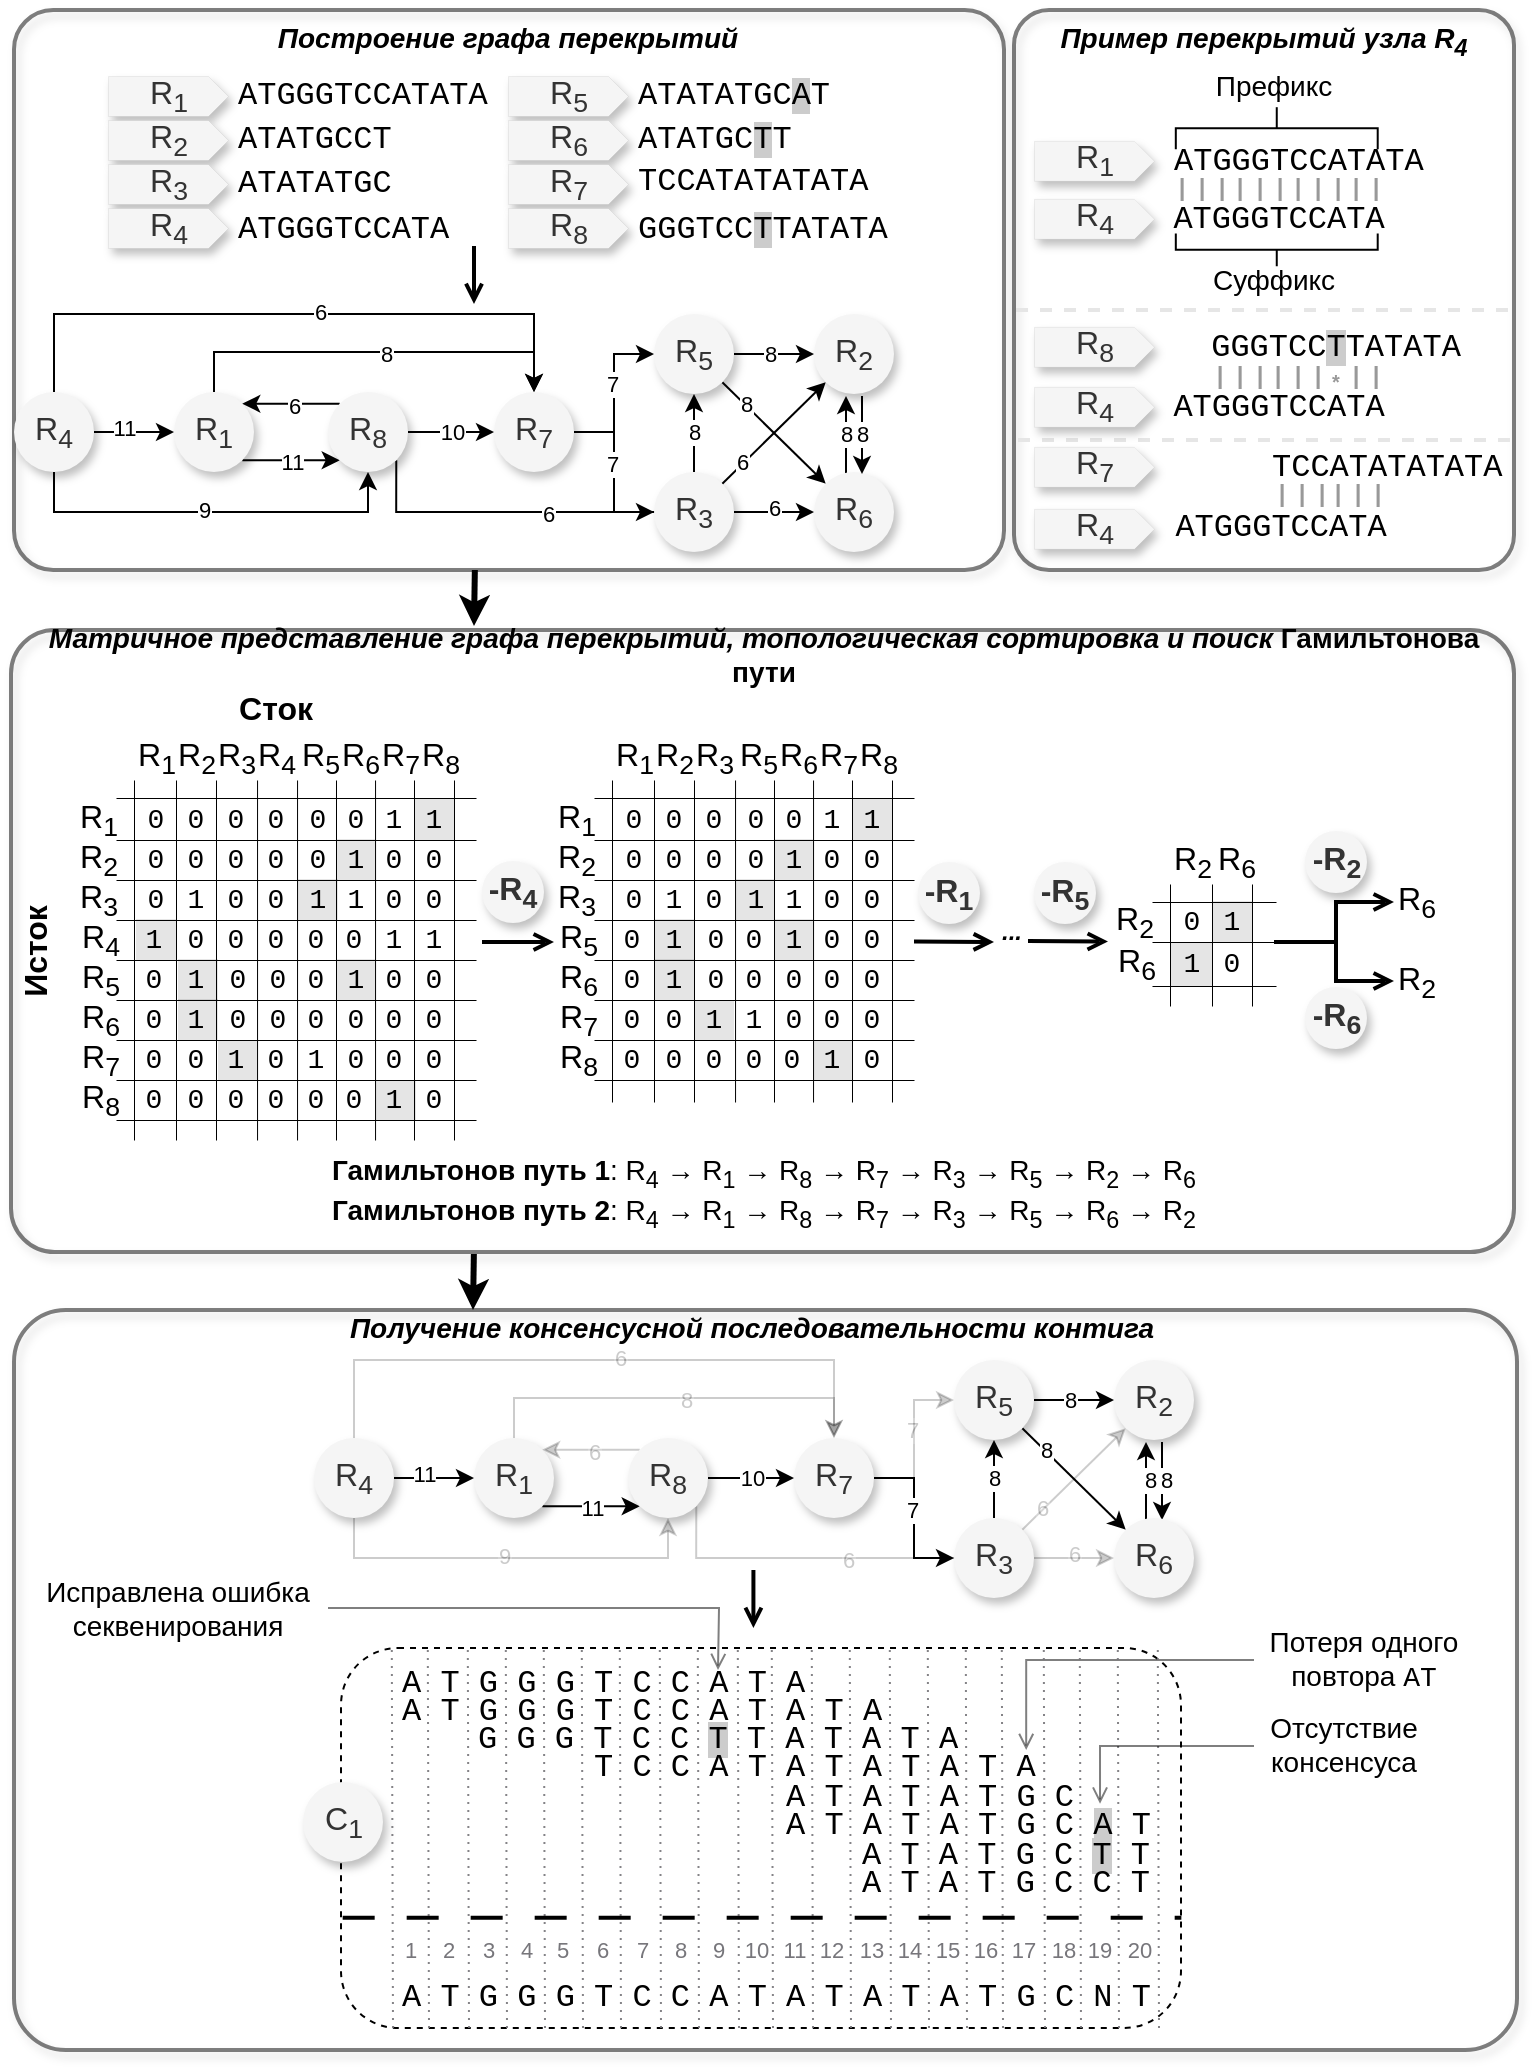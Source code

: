 <mxfile version="24.3.1" type="github">
  <diagram name="Page-1" id="3ytib0Ygw_xLYDBIZhBg">
    <mxGraphModel dx="1434" dy="759" grid="1" gridSize="10" guides="1" tooltips="1" connect="1" arrows="1" fold="1" page="1" pageScale="1" pageWidth="850" pageHeight="1100" math="0" shadow="0">
      <root>
        <mxCell id="0" />
        <mxCell id="1" parent="0" />
        <mxCell id="IgfFBBctw5f2I0VB_9IK-553" value="" style="rounded=1;whiteSpace=wrap;html=1;fillColor=none;arcSize=7;container=0;shadow=1;opacity=50;strokeWidth=2;movable=0;resizable=0;rotatable=0;deletable=0;editable=0;locked=1;connectable=0;" vertex="1" parent="1">
          <mxGeometry x="10" y="690" width="751.5" height="370" as="geometry" />
        </mxCell>
        <mxCell id="IgfFBBctw5f2I0VB_9IK-85" value="" style="rounded=1;whiteSpace=wrap;html=1;fillColor=none;arcSize=7;container=0;shadow=1;opacity=50;strokeWidth=2;movable=1;resizable=1;rotatable=1;deletable=1;editable=1;locked=0;connectable=1;" vertex="1" parent="1">
          <mxGeometry x="510" y="40" width="250" height="280" as="geometry" />
        </mxCell>
        <mxCell id="IgfFBBctw5f2I0VB_9IK-548" value="" style="rounded=1;whiteSpace=wrap;html=1;fillColor=none;arcSize=7;container=0;shadow=1;opacity=50;strokeWidth=2;movable=1;resizable=1;rotatable=1;deletable=1;editable=1;locked=0;connectable=1;" vertex="1" parent="1">
          <mxGeometry x="10" y="40" width="495" height="280" as="geometry" />
        </mxCell>
        <mxCell id="IgfFBBctw5f2I0VB_9IK-352" value="" style="rounded=1;whiteSpace=wrap;html=1;fillColor=none;arcSize=7;container=0;shadow=1;opacity=50;strokeWidth=2;movable=1;resizable=1;rotatable=1;deletable=1;editable=1;locked=0;connectable=1;" vertex="1" parent="1">
          <mxGeometry x="8.5" y="350" width="751.5" height="311" as="geometry" />
        </mxCell>
        <mxCell id="NRrkbkx58YSTAkcjEtVz-2" value="&lt;font style=&quot;font-size: 16px;&quot; face=&quot;Courier New&quot;&gt;ATGGGTCCATATA&lt;/font&gt;&lt;font style=&quot;font-size: 16px;&quot; face=&quot;WW2qCex9ZGnOM6EULOnp&quot;&gt; &lt;/font&gt;" style="text;whiteSpace=wrap;html=1;" parent="1" vertex="1">
          <mxGeometry x="120" y="65" width="137" height="29" as="geometry" />
        </mxCell>
        <mxCell id="NRrkbkx58YSTAkcjEtVz-11" value="&lt;font style=&quot;font-size: 16px;&quot;&gt;R&lt;sub&gt;1&lt;br&gt;&lt;/sub&gt;&lt;/font&gt;" style="html=1;shadow=1;dashed=0;align=center;verticalAlign=middle;shape=mxgraph.arrows2.arrow;dy=0;dx=10;notch=0;fillColor=#f5f5f5;fontColor=#333333;strokeColor=#666666;strokeWidth=0;" parent="1" vertex="1">
          <mxGeometry x="57" y="73" width="60" height="20" as="geometry" />
        </mxCell>
        <mxCell id="NRrkbkx58YSTAkcjEtVz-19" value="&lt;font style=&quot;font-size: 16px;&quot;&gt;R&lt;sub&gt;2&lt;br&gt;&lt;/sub&gt;&lt;/font&gt;" style="html=1;shadow=1;dashed=0;align=center;verticalAlign=middle;shape=mxgraph.arrows2.arrow;dy=0;dx=10;notch=0;fillColor=#f5f5f5;fontColor=#333333;strokeColor=#666666;strokeWidth=0;" parent="1" vertex="1">
          <mxGeometry x="57" y="95" width="60" height="20" as="geometry" />
        </mxCell>
        <mxCell id="NRrkbkx58YSTAkcjEtVz-20" value="&lt;font style=&quot;font-size: 16px;&quot;&gt;R&lt;sub&gt;3&lt;br&gt;&lt;/sub&gt;&lt;/font&gt;" style="html=1;shadow=1;dashed=0;align=center;verticalAlign=middle;shape=mxgraph.arrows2.arrow;dy=0;dx=10;notch=0;fillColor=#f5f5f5;fontColor=#333333;strokeColor=#666666;strokeWidth=0;" parent="1" vertex="1">
          <mxGeometry x="57" y="117" width="60" height="20" as="geometry" />
        </mxCell>
        <mxCell id="NRrkbkx58YSTAkcjEtVz-21" value="&lt;font style=&quot;font-size: 16px;&quot;&gt;R&lt;sub&gt;4&lt;br&gt;&lt;/sub&gt;&lt;/font&gt;" style="html=1;shadow=1;dashed=0;align=center;verticalAlign=middle;shape=mxgraph.arrows2.arrow;dy=0;dx=10;notch=0;fillColor=#f5f5f5;fontColor=#333333;strokeColor=#666666;strokeWidth=0;" parent="1" vertex="1">
          <mxGeometry x="57" y="139" width="60" height="20" as="geometry" />
        </mxCell>
        <mxCell id="NRrkbkx58YSTAkcjEtVz-22" value="&lt;font style=&quot;font-size: 16px;&quot;&gt;R&lt;sub&gt;5&lt;br&gt;&lt;/sub&gt;&lt;/font&gt;" style="html=1;shadow=1;dashed=0;align=center;verticalAlign=middle;shape=mxgraph.arrows2.arrow;dy=0;dx=10;notch=0;fillColor=#f5f5f5;fontColor=#333333;strokeColor=#666666;strokeWidth=0;" parent="1" vertex="1">
          <mxGeometry x="257" y="73" width="60" height="20" as="geometry" />
        </mxCell>
        <mxCell id="NRrkbkx58YSTAkcjEtVz-23" value="&lt;font style=&quot;font-size: 16px;&quot;&gt;R&lt;sub&gt;6&lt;br&gt;&lt;/sub&gt;&lt;/font&gt;" style="html=1;shadow=1;dashed=0;align=center;verticalAlign=middle;shape=mxgraph.arrows2.arrow;dy=0;dx=10;notch=0;fillColor=#f5f5f5;fontColor=#333333;strokeColor=#666666;strokeWidth=0;" parent="1" vertex="1">
          <mxGeometry x="257" y="95" width="60" height="20" as="geometry" />
        </mxCell>
        <mxCell id="NRrkbkx58YSTAkcjEtVz-24" value="&lt;font style=&quot;font-size: 16px;&quot;&gt;R&lt;sub&gt;7&lt;br&gt;&lt;/sub&gt;&lt;/font&gt;" style="html=1;shadow=1;dashed=0;align=center;verticalAlign=middle;shape=mxgraph.arrows2.arrow;dy=0;dx=10;notch=0;fillColor=#f5f5f5;fontColor=#333333;strokeColor=#666666;strokeWidth=0;" parent="1" vertex="1">
          <mxGeometry x="257" y="117" width="60" height="20" as="geometry" />
        </mxCell>
        <mxCell id="NRrkbkx58YSTAkcjEtVz-25" value="&lt;font style=&quot;font-size: 16px;&quot;&gt;R&lt;sub&gt;8&lt;br&gt;&lt;/sub&gt;&lt;/font&gt;" style="html=1;shadow=1;dashed=0;align=center;verticalAlign=middle;shape=mxgraph.arrows2.arrow;dy=0;dx=10;notch=0;fillColor=#f5f5f5;fontColor=#333333;strokeColor=#666666;strokeWidth=0;" parent="1" vertex="1">
          <mxGeometry x="257" y="139" width="60" height="20" as="geometry" />
        </mxCell>
        <mxCell id="NRrkbkx58YSTAkcjEtVz-161" value="" style="group" parent="1" vertex="1" connectable="0">
          <mxGeometry x="160" y="715" width="440" height="119" as="geometry" />
        </mxCell>
        <mxCell id="NRrkbkx58YSTAkcjEtVz-157" style="edgeStyle=orthogonalEdgeStyle;rounded=0;orthogonalLoop=1;jettySize=auto;html=1;exitX=0.5;exitY=0;exitDx=0;exitDy=0;entryX=0.5;entryY=1;entryDx=0;entryDy=0;startArrow=classic;startFill=1;endArrow=none;endFill=0;" parent="NRrkbkx58YSTAkcjEtVz-161" edge="1">
          <mxGeometry relative="1" as="geometry">
            <mxPoint x="424" y="80" as="sourcePoint" />
            <mxPoint x="424" y="41" as="targetPoint" />
          </mxGeometry>
        </mxCell>
        <mxCell id="NRrkbkx58YSTAkcjEtVz-158" value="8" style="edgeLabel;html=1;align=center;verticalAlign=middle;resizable=0;points=[];" parent="NRrkbkx58YSTAkcjEtVz-157" vertex="1" connectable="0">
          <mxGeometry x="0.022" y="-2" relative="1" as="geometry">
            <mxPoint as="offset" />
          </mxGeometry>
        </mxCell>
        <mxCell id="NRrkbkx58YSTAkcjEtVz-117" style="rounded=0;orthogonalLoop=1;jettySize=auto;html=1;exitX=1;exitY=1;exitDx=0;exitDy=0;entryX=0;entryY=0;entryDx=0;entryDy=0;" parent="NRrkbkx58YSTAkcjEtVz-161" source="NRrkbkx58YSTAkcjEtVz-151" target="NRrkbkx58YSTAkcjEtVz-155" edge="1">
          <mxGeometry relative="1" as="geometry" />
        </mxCell>
        <mxCell id="NRrkbkx58YSTAkcjEtVz-118" style="edgeStyle=orthogonalEdgeStyle;rounded=0;orthogonalLoop=1;jettySize=auto;html=1;exitX=1;exitY=0.5;exitDx=0;exitDy=0;entryX=0;entryY=0.5;entryDx=0;entryDy=0;" parent="NRrkbkx58YSTAkcjEtVz-161" source="NRrkbkx58YSTAkcjEtVz-124" target="NRrkbkx58YSTAkcjEtVz-129" edge="1">
          <mxGeometry relative="1" as="geometry" />
        </mxCell>
        <mxCell id="NRrkbkx58YSTAkcjEtVz-119" value="11" style="edgeLabel;html=1;align=center;verticalAlign=middle;resizable=0;points=[];" parent="NRrkbkx58YSTAkcjEtVz-118" vertex="1" connectable="0">
          <mxGeometry x="-0.242" y="2" relative="1" as="geometry">
            <mxPoint as="offset" />
          </mxGeometry>
        </mxCell>
        <mxCell id="NRrkbkx58YSTAkcjEtVz-120" style="edgeStyle=orthogonalEdgeStyle;rounded=0;orthogonalLoop=1;jettySize=auto;html=1;exitX=0.5;exitY=1;exitDx=0;exitDy=0;entryX=0.5;entryY=1;entryDx=0;entryDy=0;opacity=20;" parent="NRrkbkx58YSTAkcjEtVz-161" source="NRrkbkx58YSTAkcjEtVz-124" target="NRrkbkx58YSTAkcjEtVz-136" edge="1">
          <mxGeometry relative="1" as="geometry" />
        </mxCell>
        <mxCell id="NRrkbkx58YSTAkcjEtVz-121" value="9" style="edgeLabel;html=1;align=center;verticalAlign=middle;resizable=0;points=[];textOpacity=20;" parent="NRrkbkx58YSTAkcjEtVz-120" vertex="1" connectable="0">
          <mxGeometry x="-0.035" y="1" relative="1" as="geometry">
            <mxPoint as="offset" />
          </mxGeometry>
        </mxCell>
        <mxCell id="NRrkbkx58YSTAkcjEtVz-122" style="edgeStyle=orthogonalEdgeStyle;rounded=0;orthogonalLoop=1;jettySize=auto;html=1;exitX=0.5;exitY=0;exitDx=0;exitDy=0;entryX=0.5;entryY=0;entryDx=0;entryDy=0;opacity=20;" parent="NRrkbkx58YSTAkcjEtVz-161" source="NRrkbkx58YSTAkcjEtVz-124" target="NRrkbkx58YSTAkcjEtVz-141" edge="1">
          <mxGeometry relative="1" as="geometry">
            <Array as="points">
              <mxPoint x="20" />
              <mxPoint x="260" />
            </Array>
          </mxGeometry>
        </mxCell>
        <mxCell id="NRrkbkx58YSTAkcjEtVz-123" value="6" style="edgeLabel;html=1;align=center;verticalAlign=middle;resizable=0;points=[];textOpacity=20;" parent="NRrkbkx58YSTAkcjEtVz-122" vertex="1" connectable="0">
          <mxGeometry x="0.083" y="1" relative="1" as="geometry">
            <mxPoint as="offset" />
          </mxGeometry>
        </mxCell>
        <mxCell id="NRrkbkx58YSTAkcjEtVz-124" value="&lt;font style=&quot;font-size: 16px;&quot;&gt;R&lt;sub&gt;4&lt;/sub&gt;&lt;/font&gt;" style="ellipse;whiteSpace=wrap;html=1;aspect=fixed;fillColor=#f5f5f5;fontColor=#333333;strokeColor=none;shadow=1;" parent="NRrkbkx58YSTAkcjEtVz-161" vertex="1">
          <mxGeometry y="39" width="40" height="40" as="geometry" />
        </mxCell>
        <mxCell id="NRrkbkx58YSTAkcjEtVz-125" style="edgeStyle=orthogonalEdgeStyle;rounded=0;orthogonalLoop=1;jettySize=auto;html=1;exitX=0.5;exitY=0;exitDx=0;exitDy=0;entryX=0.5;entryY=0;entryDx=0;entryDy=0;textOpacity=20;opacity=20;" parent="NRrkbkx58YSTAkcjEtVz-161" source="NRrkbkx58YSTAkcjEtVz-129" target="NRrkbkx58YSTAkcjEtVz-141" edge="1">
          <mxGeometry relative="1" as="geometry" />
        </mxCell>
        <mxCell id="NRrkbkx58YSTAkcjEtVz-126" value="8" style="edgeLabel;html=1;align=center;verticalAlign=middle;resizable=0;points=[];textOpacity=20;" parent="NRrkbkx58YSTAkcjEtVz-125" vertex="1" connectable="0">
          <mxGeometry x="0.056" y="-1" relative="1" as="geometry">
            <mxPoint as="offset" />
          </mxGeometry>
        </mxCell>
        <mxCell id="NRrkbkx58YSTAkcjEtVz-127" style="edgeStyle=orthogonalEdgeStyle;rounded=0;orthogonalLoop=1;jettySize=auto;html=1;exitX=1;exitY=1;exitDx=0;exitDy=0;entryX=0;entryY=1;entryDx=0;entryDy=0;" parent="NRrkbkx58YSTAkcjEtVz-161" source="NRrkbkx58YSTAkcjEtVz-129" target="NRrkbkx58YSTAkcjEtVz-136" edge="1">
          <mxGeometry relative="1" as="geometry" />
        </mxCell>
        <mxCell id="NRrkbkx58YSTAkcjEtVz-128" value="11" style="edgeLabel;html=1;align=center;verticalAlign=middle;resizable=0;points=[];" parent="NRrkbkx58YSTAkcjEtVz-127" vertex="1" connectable="0">
          <mxGeometry x="0.139" y="-1" relative="1" as="geometry">
            <mxPoint as="offset" />
          </mxGeometry>
        </mxCell>
        <mxCell id="NRrkbkx58YSTAkcjEtVz-129" value="&lt;font style=&quot;font-size: 16px;&quot;&gt;R&lt;sub&gt;1&lt;/sub&gt;&lt;/font&gt;" style="ellipse;whiteSpace=wrap;html=1;aspect=fixed;fillColor=#f5f5f5;fontColor=#333333;strokeColor=none;shadow=1;" parent="NRrkbkx58YSTAkcjEtVz-161" vertex="1">
          <mxGeometry x="80" y="39" width="40" height="40" as="geometry" />
        </mxCell>
        <mxCell id="NRrkbkx58YSTAkcjEtVz-130" style="edgeStyle=orthogonalEdgeStyle;rounded=0;orthogonalLoop=1;jettySize=auto;html=1;exitX=1;exitY=0.5;exitDx=0;exitDy=0;entryX=0;entryY=0.5;entryDx=0;entryDy=0;" parent="NRrkbkx58YSTAkcjEtVz-161" source="NRrkbkx58YSTAkcjEtVz-136" target="NRrkbkx58YSTAkcjEtVz-141" edge="1">
          <mxGeometry relative="1" as="geometry" />
        </mxCell>
        <mxCell id="NRrkbkx58YSTAkcjEtVz-131" value="10" style="edgeLabel;html=1;align=center;verticalAlign=middle;resizable=0;points=[];" parent="NRrkbkx58YSTAkcjEtVz-130" vertex="1" connectable="0">
          <mxGeometry x="0.004" relative="1" as="geometry">
            <mxPoint as="offset" />
          </mxGeometry>
        </mxCell>
        <mxCell id="NRrkbkx58YSTAkcjEtVz-132" style="edgeStyle=orthogonalEdgeStyle;rounded=0;orthogonalLoop=1;jettySize=auto;html=1;exitX=0;exitY=0;exitDx=0;exitDy=0;entryX=1;entryY=0;entryDx=0;entryDy=0;textOpacity=20;opacity=20;" parent="NRrkbkx58YSTAkcjEtVz-161" source="NRrkbkx58YSTAkcjEtVz-136" target="NRrkbkx58YSTAkcjEtVz-129" edge="1">
          <mxGeometry relative="1" as="geometry" />
        </mxCell>
        <mxCell id="NRrkbkx58YSTAkcjEtVz-133" value="6" style="edgeLabel;html=1;align=center;verticalAlign=middle;resizable=0;points=[];textOpacity=20;" parent="NRrkbkx58YSTAkcjEtVz-132" vertex="1" connectable="0">
          <mxGeometry x="0.052" y="-1" relative="1" as="geometry">
            <mxPoint y="2" as="offset" />
          </mxGeometry>
        </mxCell>
        <mxCell id="NRrkbkx58YSTAkcjEtVz-134" style="edgeStyle=orthogonalEdgeStyle;rounded=0;orthogonalLoop=1;jettySize=auto;html=1;exitX=1;exitY=1;exitDx=0;exitDy=0;entryX=0.5;entryY=1;entryDx=0;entryDy=0;opacity=20;" parent="NRrkbkx58YSTAkcjEtVz-161" source="NRrkbkx58YSTAkcjEtVz-136" target="NRrkbkx58YSTAkcjEtVz-148" edge="1">
          <mxGeometry relative="1" as="geometry">
            <Array as="points">
              <mxPoint x="191" y="99" />
              <mxPoint x="340" y="99" />
            </Array>
          </mxGeometry>
        </mxCell>
        <mxCell id="NRrkbkx58YSTAkcjEtVz-135" value="6" style="edgeLabel;html=1;align=center;verticalAlign=middle;resizable=0;points=[];textOpacity=20;" parent="NRrkbkx58YSTAkcjEtVz-134" vertex="1" connectable="0">
          <mxGeometry x="0.043" y="-1" relative="1" as="geometry">
            <mxPoint as="offset" />
          </mxGeometry>
        </mxCell>
        <mxCell id="NRrkbkx58YSTAkcjEtVz-136" value="&lt;font style=&quot;font-size: 16px;&quot;&gt;R&lt;sub&gt;8&lt;/sub&gt;&lt;/font&gt;" style="ellipse;whiteSpace=wrap;html=1;aspect=fixed;fillColor=#f5f5f5;fontColor=#333333;strokeColor=none;shadow=1;" parent="NRrkbkx58YSTAkcjEtVz-161" vertex="1">
          <mxGeometry x="157" y="39" width="40" height="40" as="geometry" />
        </mxCell>
        <mxCell id="NRrkbkx58YSTAkcjEtVz-137" style="edgeStyle=orthogonalEdgeStyle;rounded=0;orthogonalLoop=1;jettySize=auto;html=1;exitX=1;exitY=0.5;exitDx=0;exitDy=0;entryX=0;entryY=0.5;entryDx=0;entryDy=0;" parent="NRrkbkx58YSTAkcjEtVz-161" source="NRrkbkx58YSTAkcjEtVz-141" target="NRrkbkx58YSTAkcjEtVz-148" edge="1">
          <mxGeometry relative="1" as="geometry" />
        </mxCell>
        <mxCell id="NRrkbkx58YSTAkcjEtVz-138" value="7" style="edgeLabel;html=1;align=center;verticalAlign=middle;resizable=0;points=[];" parent="NRrkbkx58YSTAkcjEtVz-137" vertex="1" connectable="0">
          <mxGeometry x="-0.105" y="-1" relative="1" as="geometry">
            <mxPoint as="offset" />
          </mxGeometry>
        </mxCell>
        <mxCell id="NRrkbkx58YSTAkcjEtVz-139" style="edgeStyle=orthogonalEdgeStyle;rounded=0;orthogonalLoop=1;jettySize=auto;html=1;exitX=1;exitY=0.5;exitDx=0;exitDy=0;entryX=0;entryY=0.5;entryDx=0;entryDy=0;opacity=20;" parent="NRrkbkx58YSTAkcjEtVz-161" source="NRrkbkx58YSTAkcjEtVz-141" target="NRrkbkx58YSTAkcjEtVz-151" edge="1">
          <mxGeometry relative="1" as="geometry" />
        </mxCell>
        <mxCell id="NRrkbkx58YSTAkcjEtVz-140" value="7" style="edgeLabel;html=1;align=center;verticalAlign=middle;resizable=0;points=[];textOpacity=20;" parent="NRrkbkx58YSTAkcjEtVz-139" vertex="1" connectable="0">
          <mxGeometry x="0.117" y="1" relative="1" as="geometry">
            <mxPoint as="offset" />
          </mxGeometry>
        </mxCell>
        <mxCell id="NRrkbkx58YSTAkcjEtVz-141" value="&lt;font style=&quot;font-size: 16px;&quot;&gt;R&lt;sub&gt;7&lt;/sub&gt;&lt;/font&gt;" style="ellipse;whiteSpace=wrap;html=1;aspect=fixed;fillColor=#f5f5f5;fontColor=#333333;strokeColor=none;shadow=1;" parent="NRrkbkx58YSTAkcjEtVz-161" vertex="1">
          <mxGeometry x="240" y="39" width="40" height="40" as="geometry" />
        </mxCell>
        <mxCell id="NRrkbkx58YSTAkcjEtVz-142" style="rounded=0;orthogonalLoop=1;jettySize=auto;html=1;exitX=1;exitY=0;exitDx=0;exitDy=0;entryX=0;entryY=1;entryDx=0;entryDy=0;opacity=20;" parent="NRrkbkx58YSTAkcjEtVz-161" source="NRrkbkx58YSTAkcjEtVz-148" target="NRrkbkx58YSTAkcjEtVz-152" edge="1">
          <mxGeometry relative="1" as="geometry" />
        </mxCell>
        <mxCell id="NRrkbkx58YSTAkcjEtVz-143" value="6" style="edgeLabel;html=1;align=center;verticalAlign=middle;resizable=0;points=[];textOpacity=20;" parent="NRrkbkx58YSTAkcjEtVz-142" vertex="1" connectable="0">
          <mxGeometry x="0.021" y="2" relative="1" as="geometry">
            <mxPoint x="-15" y="16" as="offset" />
          </mxGeometry>
        </mxCell>
        <mxCell id="NRrkbkx58YSTAkcjEtVz-144" style="edgeStyle=orthogonalEdgeStyle;rounded=0;orthogonalLoop=1;jettySize=auto;html=1;exitX=0.5;exitY=0;exitDx=0;exitDy=0;entryX=0.5;entryY=1;entryDx=0;entryDy=0;" parent="NRrkbkx58YSTAkcjEtVz-161" source="NRrkbkx58YSTAkcjEtVz-148" target="NRrkbkx58YSTAkcjEtVz-151" edge="1">
          <mxGeometry relative="1" as="geometry" />
        </mxCell>
        <mxCell id="NRrkbkx58YSTAkcjEtVz-145" value="8" style="edgeLabel;html=1;align=center;verticalAlign=middle;resizable=0;points=[];" parent="NRrkbkx58YSTAkcjEtVz-144" vertex="1" connectable="0">
          <mxGeometry x="0.058" relative="1" as="geometry">
            <mxPoint as="offset" />
          </mxGeometry>
        </mxCell>
        <mxCell id="NRrkbkx58YSTAkcjEtVz-146" style="edgeStyle=orthogonalEdgeStyle;rounded=0;orthogonalLoop=1;jettySize=auto;html=1;exitX=1;exitY=0.5;exitDx=0;exitDy=0;entryX=0;entryY=0.5;entryDx=0;entryDy=0;opacity=20;" parent="NRrkbkx58YSTAkcjEtVz-161" source="NRrkbkx58YSTAkcjEtVz-148" target="NRrkbkx58YSTAkcjEtVz-155" edge="1">
          <mxGeometry relative="1" as="geometry" />
        </mxCell>
        <mxCell id="NRrkbkx58YSTAkcjEtVz-147" value="6" style="edgeLabel;html=1;align=center;verticalAlign=middle;resizable=0;points=[];textOpacity=20;" parent="NRrkbkx58YSTAkcjEtVz-146" vertex="1" connectable="0">
          <mxGeometry x="-0.002" y="2" relative="1" as="geometry">
            <mxPoint as="offset" />
          </mxGeometry>
        </mxCell>
        <mxCell id="NRrkbkx58YSTAkcjEtVz-148" value="&lt;font style=&quot;font-size: 16px;&quot;&gt;R&lt;sub&gt;3&lt;/sub&gt;&lt;/font&gt;" style="ellipse;whiteSpace=wrap;html=1;aspect=fixed;fillColor=#f5f5f5;fontColor=#333333;strokeColor=none;shadow=1;" parent="NRrkbkx58YSTAkcjEtVz-161" vertex="1">
          <mxGeometry x="320" y="79" width="40" height="40" as="geometry" />
        </mxCell>
        <mxCell id="NRrkbkx58YSTAkcjEtVz-149" style="edgeStyle=orthogonalEdgeStyle;rounded=0;orthogonalLoop=1;jettySize=auto;html=1;exitX=1;exitY=0.5;exitDx=0;exitDy=0;" parent="NRrkbkx58YSTAkcjEtVz-161" source="NRrkbkx58YSTAkcjEtVz-151" target="NRrkbkx58YSTAkcjEtVz-152" edge="1">
          <mxGeometry relative="1" as="geometry" />
        </mxCell>
        <mxCell id="NRrkbkx58YSTAkcjEtVz-150" value="8" style="edgeLabel;html=1;align=center;verticalAlign=middle;resizable=0;points=[];" parent="NRrkbkx58YSTAkcjEtVz-149" vertex="1" connectable="0">
          <mxGeometry x="-0.105" relative="1" as="geometry">
            <mxPoint as="offset" />
          </mxGeometry>
        </mxCell>
        <mxCell id="NRrkbkx58YSTAkcjEtVz-151" value="&lt;font style=&quot;font-size: 16px;&quot;&gt;R&lt;sub&gt;5&lt;/sub&gt;&lt;/font&gt;" style="ellipse;whiteSpace=wrap;html=1;aspect=fixed;fillColor=#f5f5f5;fontColor=#333333;strokeColor=none;shadow=1;" parent="NRrkbkx58YSTAkcjEtVz-161" vertex="1">
          <mxGeometry x="320" width="40" height="40" as="geometry" />
        </mxCell>
        <mxCell id="NRrkbkx58YSTAkcjEtVz-152" value="&lt;font style=&quot;font-size: 16px;&quot;&gt;R&lt;sub&gt;2&lt;/sub&gt;&lt;/font&gt;" style="ellipse;whiteSpace=wrap;html=1;aspect=fixed;fillColor=#f5f5f5;fontColor=#333333;strokeColor=none;shadow=1;" parent="NRrkbkx58YSTAkcjEtVz-161" vertex="1">
          <mxGeometry x="400" width="40" height="40" as="geometry" />
        </mxCell>
        <mxCell id="NRrkbkx58YSTAkcjEtVz-153" style="edgeStyle=orthogonalEdgeStyle;rounded=0;orthogonalLoop=1;jettySize=auto;html=1;exitX=0.5;exitY=0;exitDx=0;exitDy=0;entryX=0.5;entryY=1;entryDx=0;entryDy=0;startArrow=none;startFill=0;" parent="NRrkbkx58YSTAkcjEtVz-161" edge="1">
          <mxGeometry relative="1" as="geometry">
            <mxPoint x="416.0" y="80.0" as="sourcePoint" />
            <mxPoint x="416.0" y="41" as="targetPoint" />
          </mxGeometry>
        </mxCell>
        <mxCell id="NRrkbkx58YSTAkcjEtVz-154" value="8" style="edgeLabel;html=1;align=center;verticalAlign=middle;resizable=0;points=[];" parent="NRrkbkx58YSTAkcjEtVz-153" vertex="1" connectable="0">
          <mxGeometry x="0.022" y="-2" relative="1" as="geometry">
            <mxPoint as="offset" />
          </mxGeometry>
        </mxCell>
        <mxCell id="NRrkbkx58YSTAkcjEtVz-155" value="&lt;font style=&quot;font-size: 16px;&quot;&gt;R&lt;sub&gt;6&lt;/sub&gt;&lt;/font&gt;" style="ellipse;whiteSpace=wrap;html=1;aspect=fixed;fillColor=#f5f5f5;fontColor=#333333;strokeColor=none;shadow=1;" parent="NRrkbkx58YSTAkcjEtVz-161" vertex="1">
          <mxGeometry x="400" y="79" width="40" height="40" as="geometry" />
        </mxCell>
        <mxCell id="NRrkbkx58YSTAkcjEtVz-156" value="8" style="edgeLabel;html=1;align=center;verticalAlign=middle;resizable=0;points=[];" parent="NRrkbkx58YSTAkcjEtVz-161" vertex="1" connectable="0">
          <mxGeometry x="380.331" y="92.355" as="geometry">
            <mxPoint x="-15" y="-48" as="offset" />
          </mxGeometry>
        </mxCell>
        <mxCell id="IgfFBBctw5f2I0VB_9IK-619" value="" style="endArrow=open;html=1;rounded=0;strokeWidth=2;endFill=0;" edge="1" parent="NRrkbkx58YSTAkcjEtVz-161">
          <mxGeometry width="50" height="50" relative="1" as="geometry">
            <mxPoint x="219.71" y="105" as="sourcePoint" />
            <mxPoint x="219.71" y="134" as="targetPoint" />
          </mxGeometry>
        </mxCell>
        <mxCell id="IgfFBBctw5f2I0VB_9IK-70" value="&lt;font style=&quot;font-size: 16px;&quot; face=&quot;Courier New&quot;&gt;ATATGCCT&lt;/font&gt;" style="text;whiteSpace=wrap;html=1;" vertex="1" parent="1">
          <mxGeometry x="120" y="89" width="87" height="25" as="geometry" />
        </mxCell>
        <mxCell id="IgfFBBctw5f2I0VB_9IK-71" value="&lt;font style=&quot;font-size: 16px;&quot; face=&quot;Courier New&quot;&gt;ATATATGC&lt;/font&gt;" style="text;whiteSpace=wrap;html=1;" vertex="1" parent="1">
          <mxGeometry x="120" y="110.5" width="87" height="33" as="geometry" />
        </mxCell>
        <mxCell id="IgfFBBctw5f2I0VB_9IK-72" value="ATGGGTCCATA" style="text;whiteSpace=wrap;fontFamily=Courier New;fontSize=16;" vertex="1" parent="1">
          <mxGeometry x="120" y="134" width="110" height="40" as="geometry" />
        </mxCell>
        <mxCell id="IgfFBBctw5f2I0VB_9IK-74" value="&lt;font face=&quot;Courier New&quot;&gt;ATATATGC&lt;span style=&quot;background-color: rgb(204, 204, 204);&quot;&gt;A&lt;/span&gt;T&lt;/font&gt;" style="text;whiteSpace=wrap;fontSize=16;html=1;" vertex="1" parent="1">
          <mxGeometry x="320" y="65" width="100" height="29" as="geometry" />
        </mxCell>
        <mxCell id="IgfFBBctw5f2I0VB_9IK-76" value="&lt;font style=&quot;font-size: 16px;&quot; face=&quot;Courier New&quot;&gt;ATATGC&lt;span style=&quot;background-color: rgb(204, 204, 204);&quot;&gt;T&lt;/span&gt;T&lt;/font&gt;" style="text;whiteSpace=wrap;html=1;" vertex="1" parent="1">
          <mxGeometry x="320" y="89" width="90" height="25" as="geometry" />
        </mxCell>
        <mxCell id="IgfFBBctw5f2I0VB_9IK-77" value="TCCATATATATA" style="text;whiteSpace=wrap;fontFamily=Courier New;fontSize=16;" vertex="1" parent="1">
          <mxGeometry x="320" y="110" width="110" height="33.5" as="geometry" />
        </mxCell>
        <mxCell id="IgfFBBctw5f2I0VB_9IK-78" value="GGGTCC&lt;span style=&quot;background-color: rgb(204, 204, 204);&quot;&gt;T&lt;/span&gt;TATATA" style="text;whiteSpace=wrap;fontSize=16;fontFamily=Courier New;html=1;" vertex="1" parent="1">
          <mxGeometry x="320" y="134" width="130" height="40" as="geometry" />
        </mxCell>
        <mxCell id="IgfFBBctw5f2I0VB_9IK-79" value="" style="group" vertex="1" connectable="0" parent="1">
          <mxGeometry x="10" y="192" width="440" height="119" as="geometry" />
        </mxCell>
        <mxCell id="NRrkbkx58YSTAkcjEtVz-107" value="" style="group" parent="IgfFBBctw5f2I0VB_9IK-79" vertex="1" connectable="0">
          <mxGeometry width="440" height="119" as="geometry" />
        </mxCell>
        <mxCell id="NRrkbkx58YSTAkcjEtVz-101" style="rounded=0;orthogonalLoop=1;jettySize=auto;html=1;exitX=1;exitY=1;exitDx=0;exitDy=0;entryX=0;entryY=0;entryDx=0;entryDy=0;" parent="NRrkbkx58YSTAkcjEtVz-107" source="NRrkbkx58YSTAkcjEtVz-84" target="NRrkbkx58YSTAkcjEtVz-89" edge="1">
          <mxGeometry relative="1" as="geometry" />
        </mxCell>
        <mxCell id="NRrkbkx58YSTAkcjEtVz-35" style="edgeStyle=orthogonalEdgeStyle;rounded=0;orthogonalLoop=1;jettySize=auto;html=1;exitX=1;exitY=0.5;exitDx=0;exitDy=0;entryX=0;entryY=0.5;entryDx=0;entryDy=0;" parent="NRrkbkx58YSTAkcjEtVz-107" source="NRrkbkx58YSTAkcjEtVz-27" target="NRrkbkx58YSTAkcjEtVz-34" edge="1">
          <mxGeometry relative="1" as="geometry" />
        </mxCell>
        <mxCell id="NRrkbkx58YSTAkcjEtVz-53" value="11" style="edgeLabel;html=1;align=center;verticalAlign=middle;resizable=0;points=[];" parent="NRrkbkx58YSTAkcjEtVz-35" vertex="1" connectable="0">
          <mxGeometry x="-0.242" y="2" relative="1" as="geometry">
            <mxPoint as="offset" />
          </mxGeometry>
        </mxCell>
        <mxCell id="NRrkbkx58YSTAkcjEtVz-42" style="edgeStyle=orthogonalEdgeStyle;rounded=0;orthogonalLoop=1;jettySize=auto;html=1;exitX=0.5;exitY=1;exitDx=0;exitDy=0;entryX=0.5;entryY=1;entryDx=0;entryDy=0;" parent="NRrkbkx58YSTAkcjEtVz-107" source="NRrkbkx58YSTAkcjEtVz-27" target="NRrkbkx58YSTAkcjEtVz-40" edge="1">
          <mxGeometry relative="1" as="geometry" />
        </mxCell>
        <mxCell id="NRrkbkx58YSTAkcjEtVz-52" value="9" style="edgeLabel;html=1;align=center;verticalAlign=middle;resizable=0;points=[];" parent="NRrkbkx58YSTAkcjEtVz-42" vertex="1" connectable="0">
          <mxGeometry x="-0.035" y="1" relative="1" as="geometry">
            <mxPoint as="offset" />
          </mxGeometry>
        </mxCell>
        <mxCell id="NRrkbkx58YSTAkcjEtVz-61" style="edgeStyle=orthogonalEdgeStyle;rounded=0;orthogonalLoop=1;jettySize=auto;html=1;exitX=0.5;exitY=0;exitDx=0;exitDy=0;entryX=0.5;entryY=0;entryDx=0;entryDy=0;" parent="NRrkbkx58YSTAkcjEtVz-107" source="NRrkbkx58YSTAkcjEtVz-27" target="NRrkbkx58YSTAkcjEtVz-55" edge="1">
          <mxGeometry relative="1" as="geometry">
            <Array as="points">
              <mxPoint x="20" />
              <mxPoint x="260" />
            </Array>
          </mxGeometry>
        </mxCell>
        <mxCell id="NRrkbkx58YSTAkcjEtVz-63" value="6" style="edgeLabel;html=1;align=center;verticalAlign=middle;resizable=0;points=[];" parent="NRrkbkx58YSTAkcjEtVz-61" vertex="1" connectable="0">
          <mxGeometry x="0.083" y="1" relative="1" as="geometry">
            <mxPoint as="offset" />
          </mxGeometry>
        </mxCell>
        <mxCell id="NRrkbkx58YSTAkcjEtVz-27" value="&lt;font style=&quot;font-size: 16px;&quot;&gt;R&lt;sub&gt;4&lt;/sub&gt;&lt;/font&gt;" style="ellipse;whiteSpace=wrap;html=1;aspect=fixed;fillColor=#f5f5f5;fontColor=#333333;strokeColor=none;shadow=1;" parent="NRrkbkx58YSTAkcjEtVz-107" vertex="1">
          <mxGeometry y="39" width="40" height="40" as="geometry" />
        </mxCell>
        <mxCell id="NRrkbkx58YSTAkcjEtVz-60" style="edgeStyle=orthogonalEdgeStyle;rounded=0;orthogonalLoop=1;jettySize=auto;html=1;exitX=0.5;exitY=0;exitDx=0;exitDy=0;entryX=0.5;entryY=0;entryDx=0;entryDy=0;" parent="NRrkbkx58YSTAkcjEtVz-107" source="NRrkbkx58YSTAkcjEtVz-34" target="NRrkbkx58YSTAkcjEtVz-55" edge="1">
          <mxGeometry relative="1" as="geometry" />
        </mxCell>
        <mxCell id="NRrkbkx58YSTAkcjEtVz-62" value="8" style="edgeLabel;html=1;align=center;verticalAlign=middle;resizable=0;points=[];" parent="NRrkbkx58YSTAkcjEtVz-60" vertex="1" connectable="0">
          <mxGeometry x="0.056" y="-1" relative="1" as="geometry">
            <mxPoint as="offset" />
          </mxGeometry>
        </mxCell>
        <mxCell id="NRrkbkx58YSTAkcjEtVz-75" style="edgeStyle=orthogonalEdgeStyle;rounded=0;orthogonalLoop=1;jettySize=auto;html=1;exitX=1;exitY=1;exitDx=0;exitDy=0;entryX=0;entryY=1;entryDx=0;entryDy=0;" parent="NRrkbkx58YSTAkcjEtVz-107" source="NRrkbkx58YSTAkcjEtVz-34" target="NRrkbkx58YSTAkcjEtVz-40" edge="1">
          <mxGeometry relative="1" as="geometry" />
        </mxCell>
        <mxCell id="NRrkbkx58YSTAkcjEtVz-76" value="11" style="edgeLabel;html=1;align=center;verticalAlign=middle;resizable=0;points=[];" parent="NRrkbkx58YSTAkcjEtVz-75" vertex="1" connectable="0">
          <mxGeometry x="0.139" y="-1" relative="1" as="geometry">
            <mxPoint as="offset" />
          </mxGeometry>
        </mxCell>
        <mxCell id="NRrkbkx58YSTAkcjEtVz-34" value="&lt;font style=&quot;font-size: 16px;&quot;&gt;R&lt;sub&gt;1&lt;/sub&gt;&lt;/font&gt;" style="ellipse;whiteSpace=wrap;html=1;aspect=fixed;fillColor=#f5f5f5;fontColor=#333333;strokeColor=none;shadow=1;" parent="NRrkbkx58YSTAkcjEtVz-107" vertex="1">
          <mxGeometry x="80" y="39" width="40" height="40" as="geometry" />
        </mxCell>
        <mxCell id="NRrkbkx58YSTAkcjEtVz-56" style="edgeStyle=orthogonalEdgeStyle;rounded=0;orthogonalLoop=1;jettySize=auto;html=1;exitX=1;exitY=0.5;exitDx=0;exitDy=0;entryX=0;entryY=0.5;entryDx=0;entryDy=0;" parent="NRrkbkx58YSTAkcjEtVz-107" source="NRrkbkx58YSTAkcjEtVz-40" target="NRrkbkx58YSTAkcjEtVz-55" edge="1">
          <mxGeometry relative="1" as="geometry" />
        </mxCell>
        <mxCell id="NRrkbkx58YSTAkcjEtVz-57" value="10" style="edgeLabel;html=1;align=center;verticalAlign=middle;resizable=0;points=[];" parent="NRrkbkx58YSTAkcjEtVz-56" vertex="1" connectable="0">
          <mxGeometry x="0.004" relative="1" as="geometry">
            <mxPoint as="offset" />
          </mxGeometry>
        </mxCell>
        <mxCell id="NRrkbkx58YSTAkcjEtVz-73" style="edgeStyle=orthogonalEdgeStyle;rounded=0;orthogonalLoop=1;jettySize=auto;html=1;exitX=0;exitY=0;exitDx=0;exitDy=0;entryX=1;entryY=0;entryDx=0;entryDy=0;" parent="NRrkbkx58YSTAkcjEtVz-107" source="NRrkbkx58YSTAkcjEtVz-40" target="NRrkbkx58YSTAkcjEtVz-34" edge="1">
          <mxGeometry relative="1" as="geometry" />
        </mxCell>
        <mxCell id="NRrkbkx58YSTAkcjEtVz-74" value="6" style="edgeLabel;html=1;align=center;verticalAlign=middle;resizable=0;points=[];" parent="NRrkbkx58YSTAkcjEtVz-73" vertex="1" connectable="0">
          <mxGeometry x="0.052" y="-1" relative="1" as="geometry">
            <mxPoint y="2" as="offset" />
          </mxGeometry>
        </mxCell>
        <mxCell id="NRrkbkx58YSTAkcjEtVz-77" style="edgeStyle=orthogonalEdgeStyle;rounded=0;orthogonalLoop=1;jettySize=auto;html=1;exitX=1;exitY=1;exitDx=0;exitDy=0;entryX=0.5;entryY=1;entryDx=0;entryDy=0;" parent="NRrkbkx58YSTAkcjEtVz-107" source="NRrkbkx58YSTAkcjEtVz-40" target="NRrkbkx58YSTAkcjEtVz-64" edge="1">
          <mxGeometry relative="1" as="geometry">
            <Array as="points">
              <mxPoint x="191" y="99" />
              <mxPoint x="340" y="99" />
            </Array>
          </mxGeometry>
        </mxCell>
        <mxCell id="NRrkbkx58YSTAkcjEtVz-78" value="6" style="edgeLabel;html=1;align=center;verticalAlign=middle;resizable=0;points=[];" parent="NRrkbkx58YSTAkcjEtVz-77" vertex="1" connectable="0">
          <mxGeometry x="0.043" y="-1" relative="1" as="geometry">
            <mxPoint as="offset" />
          </mxGeometry>
        </mxCell>
        <mxCell id="NRrkbkx58YSTAkcjEtVz-40" value="&lt;font style=&quot;font-size: 16px;&quot;&gt;R&lt;sub&gt;8&lt;/sub&gt;&lt;/font&gt;" style="ellipse;whiteSpace=wrap;html=1;aspect=fixed;fillColor=#f5f5f5;fontColor=#333333;strokeColor=none;shadow=1;" parent="NRrkbkx58YSTAkcjEtVz-107" vertex="1">
          <mxGeometry x="157" y="39" width="40" height="40" as="geometry" />
        </mxCell>
        <mxCell id="NRrkbkx58YSTAkcjEtVz-65" style="edgeStyle=orthogonalEdgeStyle;rounded=0;orthogonalLoop=1;jettySize=auto;html=1;exitX=1;exitY=0.5;exitDx=0;exitDy=0;entryX=0;entryY=0.5;entryDx=0;entryDy=0;" parent="NRrkbkx58YSTAkcjEtVz-107" source="NRrkbkx58YSTAkcjEtVz-55" target="NRrkbkx58YSTAkcjEtVz-64" edge="1">
          <mxGeometry relative="1" as="geometry" />
        </mxCell>
        <mxCell id="NRrkbkx58YSTAkcjEtVz-81" value="7" style="edgeLabel;html=1;align=center;verticalAlign=middle;resizable=0;points=[];" parent="NRrkbkx58YSTAkcjEtVz-65" vertex="1" connectable="0">
          <mxGeometry x="-0.105" y="-1" relative="1" as="geometry">
            <mxPoint as="offset" />
          </mxGeometry>
        </mxCell>
        <mxCell id="NRrkbkx58YSTAkcjEtVz-86" style="edgeStyle=orthogonalEdgeStyle;rounded=0;orthogonalLoop=1;jettySize=auto;html=1;exitX=1;exitY=0.5;exitDx=0;exitDy=0;entryX=0;entryY=0.5;entryDx=0;entryDy=0;" parent="NRrkbkx58YSTAkcjEtVz-107" source="NRrkbkx58YSTAkcjEtVz-55" target="NRrkbkx58YSTAkcjEtVz-84" edge="1">
          <mxGeometry relative="1" as="geometry" />
        </mxCell>
        <mxCell id="NRrkbkx58YSTAkcjEtVz-87" value="7" style="edgeLabel;html=1;align=center;verticalAlign=middle;resizable=0;points=[];" parent="NRrkbkx58YSTAkcjEtVz-86" vertex="1" connectable="0">
          <mxGeometry x="0.117" y="1" relative="1" as="geometry">
            <mxPoint as="offset" />
          </mxGeometry>
        </mxCell>
        <mxCell id="NRrkbkx58YSTAkcjEtVz-55" value="&lt;font style=&quot;font-size: 16px;&quot;&gt;R&lt;sub&gt;7&lt;/sub&gt;&lt;/font&gt;" style="ellipse;whiteSpace=wrap;html=1;aspect=fixed;fillColor=#f5f5f5;fontColor=#333333;strokeColor=none;shadow=1;" parent="NRrkbkx58YSTAkcjEtVz-107" vertex="1">
          <mxGeometry x="240" y="39" width="40" height="40" as="geometry" />
        </mxCell>
        <mxCell id="NRrkbkx58YSTAkcjEtVz-94" style="rounded=0;orthogonalLoop=1;jettySize=auto;html=1;exitX=1;exitY=0;exitDx=0;exitDy=0;entryX=0;entryY=1;entryDx=0;entryDy=0;" parent="NRrkbkx58YSTAkcjEtVz-107" source="NRrkbkx58YSTAkcjEtVz-64" target="NRrkbkx58YSTAkcjEtVz-88" edge="1">
          <mxGeometry relative="1" as="geometry" />
        </mxCell>
        <mxCell id="NRrkbkx58YSTAkcjEtVz-96" value="6" style="edgeLabel;html=1;align=center;verticalAlign=middle;resizable=0;points=[];" parent="NRrkbkx58YSTAkcjEtVz-94" vertex="1" connectable="0">
          <mxGeometry x="0.021" y="2" relative="1" as="geometry">
            <mxPoint x="-15" y="16" as="offset" />
          </mxGeometry>
        </mxCell>
        <mxCell id="NRrkbkx58YSTAkcjEtVz-97" style="edgeStyle=orthogonalEdgeStyle;rounded=0;orthogonalLoop=1;jettySize=auto;html=1;exitX=0.5;exitY=0;exitDx=0;exitDy=0;entryX=0.5;entryY=1;entryDx=0;entryDy=0;" parent="NRrkbkx58YSTAkcjEtVz-107" source="NRrkbkx58YSTAkcjEtVz-64" target="NRrkbkx58YSTAkcjEtVz-84" edge="1">
          <mxGeometry relative="1" as="geometry" />
        </mxCell>
        <mxCell id="NRrkbkx58YSTAkcjEtVz-98" value="8" style="edgeLabel;html=1;align=center;verticalAlign=middle;resizable=0;points=[];" parent="NRrkbkx58YSTAkcjEtVz-97" vertex="1" connectable="0">
          <mxGeometry x="0.058" relative="1" as="geometry">
            <mxPoint as="offset" />
          </mxGeometry>
        </mxCell>
        <mxCell id="NRrkbkx58YSTAkcjEtVz-99" style="edgeStyle=orthogonalEdgeStyle;rounded=0;orthogonalLoop=1;jettySize=auto;html=1;exitX=1;exitY=0.5;exitDx=0;exitDy=0;entryX=0;entryY=0.5;entryDx=0;entryDy=0;" parent="NRrkbkx58YSTAkcjEtVz-107" source="NRrkbkx58YSTAkcjEtVz-64" target="NRrkbkx58YSTAkcjEtVz-89" edge="1">
          <mxGeometry relative="1" as="geometry" />
        </mxCell>
        <mxCell id="NRrkbkx58YSTAkcjEtVz-100" value="6" style="edgeLabel;html=1;align=center;verticalAlign=middle;resizable=0;points=[];" parent="NRrkbkx58YSTAkcjEtVz-99" vertex="1" connectable="0">
          <mxGeometry x="-0.002" y="2" relative="1" as="geometry">
            <mxPoint as="offset" />
          </mxGeometry>
        </mxCell>
        <mxCell id="NRrkbkx58YSTAkcjEtVz-64" value="&lt;font style=&quot;font-size: 16px;&quot;&gt;R&lt;sub&gt;3&lt;/sub&gt;&lt;/font&gt;" style="ellipse;whiteSpace=wrap;html=1;aspect=fixed;fillColor=#f5f5f5;fontColor=#333333;strokeColor=none;shadow=1;" parent="NRrkbkx58YSTAkcjEtVz-107" vertex="1">
          <mxGeometry x="320" y="79" width="40" height="40" as="geometry" />
        </mxCell>
        <mxCell id="NRrkbkx58YSTAkcjEtVz-103" style="edgeStyle=orthogonalEdgeStyle;rounded=0;orthogonalLoop=1;jettySize=auto;html=1;exitX=1;exitY=0.5;exitDx=0;exitDy=0;" parent="NRrkbkx58YSTAkcjEtVz-107" source="NRrkbkx58YSTAkcjEtVz-84" target="NRrkbkx58YSTAkcjEtVz-88" edge="1">
          <mxGeometry relative="1" as="geometry" />
        </mxCell>
        <mxCell id="NRrkbkx58YSTAkcjEtVz-104" value="8" style="edgeLabel;html=1;align=center;verticalAlign=middle;resizable=0;points=[];" parent="NRrkbkx58YSTAkcjEtVz-103" vertex="1" connectable="0">
          <mxGeometry x="-0.105" relative="1" as="geometry">
            <mxPoint as="offset" />
          </mxGeometry>
        </mxCell>
        <mxCell id="NRrkbkx58YSTAkcjEtVz-84" value="&lt;font style=&quot;font-size: 16px;&quot;&gt;R&lt;sub&gt;5&lt;/sub&gt;&lt;/font&gt;" style="ellipse;whiteSpace=wrap;html=1;aspect=fixed;fillColor=#f5f5f5;fontColor=#333333;strokeColor=none;shadow=1;" parent="NRrkbkx58YSTAkcjEtVz-107" vertex="1">
          <mxGeometry x="320" width="40" height="40" as="geometry" />
        </mxCell>
        <mxCell id="NRrkbkx58YSTAkcjEtVz-88" value="&lt;font style=&quot;font-size: 16px;&quot;&gt;R&lt;sub&gt;2&lt;/sub&gt;&lt;/font&gt;" style="ellipse;whiteSpace=wrap;html=1;aspect=fixed;fillColor=#f5f5f5;fontColor=#333333;strokeColor=none;shadow=1;" parent="NRrkbkx58YSTAkcjEtVz-107" vertex="1">
          <mxGeometry x="400" width="40" height="40" as="geometry" />
        </mxCell>
        <mxCell id="NRrkbkx58YSTAkcjEtVz-105" style="edgeStyle=orthogonalEdgeStyle;rounded=0;orthogonalLoop=1;jettySize=auto;html=1;exitX=0.5;exitY=0;exitDx=0;exitDy=0;entryX=0.5;entryY=1;entryDx=0;entryDy=0;startArrow=none;startFill=0;" parent="NRrkbkx58YSTAkcjEtVz-107" edge="1">
          <mxGeometry relative="1" as="geometry">
            <mxPoint x="416.0" y="80.0" as="sourcePoint" />
            <mxPoint x="416.0" y="41" as="targetPoint" />
          </mxGeometry>
        </mxCell>
        <mxCell id="NRrkbkx58YSTAkcjEtVz-106" value="8" style="edgeLabel;html=1;align=center;verticalAlign=middle;resizable=0;points=[];" parent="NRrkbkx58YSTAkcjEtVz-105" vertex="1" connectable="0">
          <mxGeometry x="0.022" y="-2" relative="1" as="geometry">
            <mxPoint x="-2" as="offset" />
          </mxGeometry>
        </mxCell>
        <mxCell id="NRrkbkx58YSTAkcjEtVz-89" value="&lt;font style=&quot;font-size: 16px;&quot;&gt;R&lt;sub&gt;6&lt;/sub&gt;&lt;/font&gt;" style="ellipse;whiteSpace=wrap;html=1;aspect=fixed;fillColor=#f5f5f5;fontColor=#333333;strokeColor=none;shadow=1;" parent="NRrkbkx58YSTAkcjEtVz-107" vertex="1">
          <mxGeometry x="400" y="79" width="40" height="40" as="geometry" />
        </mxCell>
        <mxCell id="NRrkbkx58YSTAkcjEtVz-102" value="8" style="edgeLabel;html=1;align=center;verticalAlign=middle;resizable=0;points=[];" parent="NRrkbkx58YSTAkcjEtVz-107" vertex="1" connectable="0">
          <mxGeometry x="380.331" y="92.355" as="geometry">
            <mxPoint x="-15" y="-48" as="offset" />
          </mxGeometry>
        </mxCell>
        <mxCell id="NRrkbkx58YSTAkcjEtVz-114" style="edgeStyle=orthogonalEdgeStyle;rounded=0;orthogonalLoop=1;jettySize=auto;html=1;exitX=0.5;exitY=0;exitDx=0;exitDy=0;entryX=0.5;entryY=1;entryDx=0;entryDy=0;startArrow=classic;startFill=1;endArrow=none;endFill=0;" parent="IgfFBBctw5f2I0VB_9IK-79" edge="1">
          <mxGeometry relative="1" as="geometry">
            <mxPoint x="424" y="80" as="sourcePoint" />
            <mxPoint x="424" y="41" as="targetPoint" />
          </mxGeometry>
        </mxCell>
        <mxCell id="NRrkbkx58YSTAkcjEtVz-115" value="8" style="edgeLabel;html=1;align=center;verticalAlign=middle;resizable=0;points=[];" parent="NRrkbkx58YSTAkcjEtVz-114" vertex="1" connectable="0">
          <mxGeometry x="0.022" y="-2" relative="1" as="geometry">
            <mxPoint x="-2" as="offset" />
          </mxGeometry>
        </mxCell>
        <mxCell id="IgfFBBctw5f2I0VB_9IK-88" value="" style="endArrow=open;html=1;rounded=0;strokeWidth=2;endFill=0;" edge="1" parent="1">
          <mxGeometry width="50" height="50" relative="1" as="geometry">
            <mxPoint x="240" y="158" as="sourcePoint" />
            <mxPoint x="240" y="187" as="targetPoint" />
          </mxGeometry>
        </mxCell>
        <mxCell id="IgfFBBctw5f2I0VB_9IK-89" value="" style="endArrow=classic;html=1;rounded=0;strokeWidth=3;" edge="1" parent="1">
          <mxGeometry width="50" height="50" relative="1" as="geometry">
            <mxPoint x="240.43" y="320" as="sourcePoint" />
            <mxPoint x="240" y="348" as="targetPoint" />
          </mxGeometry>
        </mxCell>
        <mxCell id="IgfFBBctw5f2I0VB_9IK-93" value="" style="endArrow=none;dashed=1;html=1;strokeWidth=2;rounded=0;strokeColor=#E6E6E6;" edge="1" parent="1">
          <mxGeometry width="50" height="50" relative="1" as="geometry">
            <mxPoint x="511" y="190" as="sourcePoint" />
            <mxPoint x="760" y="190" as="targetPoint" />
          </mxGeometry>
        </mxCell>
        <mxCell id="IgfFBBctw5f2I0VB_9IK-90" value="" style="endArrow=none;dashed=1;html=1;strokeWidth=2;rounded=0;strokeColor=#E6E6E6;" edge="1" parent="1">
          <mxGeometry width="50" height="50" relative="1" as="geometry">
            <mxPoint x="512" y="255" as="sourcePoint" />
            <mxPoint x="760" y="255" as="targetPoint" />
          </mxGeometry>
        </mxCell>
        <mxCell id="IgfFBBctw5f2I0VB_9IK-5" value="&lt;font face=&quot;Courier New&quot;&gt;ATGGGTCCATA&lt;/font&gt;" style="text;html=1;align=center;verticalAlign=middle;whiteSpace=wrap;rounded=0;fontSize=16;container=0;" vertex="1" parent="1">
          <mxGeometry x="584" y="129.4" width="117" height="30" as="geometry" />
        </mxCell>
        <mxCell id="IgfFBBctw5f2I0VB_9IK-6" value="ATGGGTCCATATA" style="text;whiteSpace=wrap;fontSize=16;fontFamily=Courier New;container=0;" vertex="1" parent="1">
          <mxGeometry x="588" y="100.4" width="130" height="30" as="geometry" />
        </mxCell>
        <mxCell id="IgfFBBctw5f2I0VB_9IK-10" value="TCCATATATATA" style="text;whiteSpace=wrap;fontFamily=Courier New;fontSize=16;container=0;" vertex="1" parent="1">
          <mxGeometry x="637" y="253.4" width="110" height="40" as="geometry" />
        </mxCell>
        <mxCell id="IgfFBBctw5f2I0VB_9IK-15" value="&lt;font face=&quot;Courier New&quot;&gt;GGGTCC&lt;span style=&quot;background-color: rgb(204, 204, 204);&quot;&gt;T&lt;/span&gt;TATATA&lt;/font&gt;" style="text;html=1;align=center;verticalAlign=middle;whiteSpace=wrap;rounded=0;fontSize=16;container=0;" vertex="1" parent="1">
          <mxGeometry x="641" y="193.4" width="60" height="30" as="geometry" />
        </mxCell>
        <mxCell id="IgfFBBctw5f2I0VB_9IK-16" value="&lt;font style=&quot;font-size: 16px;&quot;&gt;R&lt;sub&gt;4&lt;br&gt;&lt;/sub&gt;&lt;/font&gt;" style="html=1;shadow=1;dashed=0;align=center;verticalAlign=middle;shape=mxgraph.arrows2.arrow;dy=0;dx=10;notch=0;fillColor=#f5f5f5;fontColor=#333333;strokeColor=#666666;strokeWidth=0;container=0;" vertex="1" parent="1">
          <mxGeometry x="520" y="134.4" width="60" height="20" as="geometry" />
        </mxCell>
        <mxCell id="IgfFBBctw5f2I0VB_9IK-17" value="&lt;font style=&quot;font-size: 16px;&quot;&gt;R&lt;sub&gt;4&lt;br&gt;&lt;/sub&gt;&lt;/font&gt;" style="html=1;shadow=1;dashed=0;align=center;verticalAlign=middle;shape=mxgraph.arrows2.arrow;dy=0;dx=10;notch=0;fillColor=#f5f5f5;fontColor=#333333;strokeColor=#666666;strokeWidth=0;container=0;" vertex="1" parent="1">
          <mxGeometry x="520" y="228.4" width="60" height="20" as="geometry" />
        </mxCell>
        <mxCell id="IgfFBBctw5f2I0VB_9IK-18" value="&lt;font style=&quot;font-size: 16px;&quot;&gt;R&lt;sub&gt;4&lt;br&gt;&lt;/sub&gt;&lt;/font&gt;" style="html=1;shadow=1;dashed=0;align=center;verticalAlign=middle;shape=mxgraph.arrows2.arrow;dy=0;dx=10;notch=0;fillColor=#f5f5f5;fontColor=#333333;strokeColor=#666666;strokeWidth=0;container=0;" vertex="1" parent="1">
          <mxGeometry x="520" y="289.4" width="60" height="20" as="geometry" />
        </mxCell>
        <mxCell id="IgfFBBctw5f2I0VB_9IK-19" value="&lt;font style=&quot;font-size: 16px;&quot;&gt;R&lt;sub&gt;1&lt;br&gt;&lt;/sub&gt;&lt;/font&gt;" style="html=1;shadow=1;dashed=0;align=center;verticalAlign=middle;shape=mxgraph.arrows2.arrow;dy=0;dx=10;notch=0;fillColor=#f5f5f5;fontColor=#333333;strokeColor=#666666;strokeWidth=0;container=0;" vertex="1" parent="1">
          <mxGeometry x="520" y="105.4" width="60" height="20" as="geometry" />
        </mxCell>
        <mxCell id="IgfFBBctw5f2I0VB_9IK-20" value="&lt;font face=&quot;Courier New&quot;&gt;ATGGGTCCATA&lt;/font&gt;" style="text;html=1;align=center;verticalAlign=middle;whiteSpace=wrap;rounded=0;fontSize=16;container=0;" vertex="1" parent="1">
          <mxGeometry x="584" y="223.4" width="117" height="30" as="geometry" />
        </mxCell>
        <mxCell id="IgfFBBctw5f2I0VB_9IK-21" value="&lt;font face=&quot;Courier New&quot;&gt;ATGGGTCCATA&lt;/font&gt;" style="text;html=1;align=center;verticalAlign=middle;whiteSpace=wrap;rounded=0;fontSize=16;container=0;" vertex="1" parent="1">
          <mxGeometry x="585" y="283.4" width="117" height="30" as="geometry" />
        </mxCell>
        <mxCell id="IgfFBBctw5f2I0VB_9IK-68" value="&lt;font style=&quot;font-size: 16px;&quot;&gt;R&lt;sub&gt;8&lt;br&gt;&lt;/sub&gt;&lt;/font&gt;" style="html=1;shadow=1;dashed=0;align=center;verticalAlign=middle;shape=mxgraph.arrows2.arrow;dy=0;dx=10;notch=0;fillColor=#f5f5f5;fontColor=#333333;strokeColor=#666666;strokeWidth=0;container=0;" vertex="1" parent="1">
          <mxGeometry x="520" y="198.4" width="60" height="20" as="geometry" />
        </mxCell>
        <mxCell id="IgfFBBctw5f2I0VB_9IK-69" value="&lt;font style=&quot;font-size: 16px;&quot;&gt;R&lt;sub&gt;7&lt;br&gt;&lt;/sub&gt;&lt;/font&gt;" style="html=1;shadow=1;dashed=0;align=center;verticalAlign=middle;shape=mxgraph.arrows2.arrow;dy=0;dx=10;notch=0;fillColor=#f5f5f5;fontColor=#333333;strokeColor=#666666;strokeWidth=0;container=0;" vertex="1" parent="1">
          <mxGeometry x="520" y="258.4" width="60" height="20" as="geometry" />
        </mxCell>
        <mxCell id="IgfFBBctw5f2I0VB_9IK-81" value="" style="strokeWidth=1;html=1;shape=mxgraph.flowchart.annotation_2;align=left;labelPosition=right;pointerEvents=1;rotation=90;fontColor=#333333;container=0;" vertex="1" parent="1">
          <mxGeometry x="630.88" y="48.62" width="21" height="100.95" as="geometry" />
        </mxCell>
        <mxCell id="IgfFBBctw5f2I0VB_9IK-82" value="&lt;font style=&quot;font-size: 14px;&quot;&gt;Префикс&lt;/font&gt;" style="text;html=1;align=center;verticalAlign=middle;whiteSpace=wrap;rounded=0;container=0;" vertex="1" parent="1">
          <mxGeometry x="610" y="63.4" width="60" height="30" as="geometry" />
        </mxCell>
        <mxCell id="IgfFBBctw5f2I0VB_9IK-83" value="" style="strokeWidth=1;html=1;shape=mxgraph.flowchart.annotation_2;align=left;labelPosition=right;pointerEvents=1;rotation=-90;fontColor=#333333;container=0;" vertex="1" parent="1">
          <mxGeometry x="633.18" y="109.45" width="16.4" height="100.95" as="geometry" />
        </mxCell>
        <mxCell id="IgfFBBctw5f2I0VB_9IK-84" value="&lt;font style=&quot;font-size: 14px;&quot;&gt;Суффикс&lt;/font&gt;" style="text;html=1;align=center;verticalAlign=middle;whiteSpace=wrap;rounded=0;container=0;" vertex="1" parent="1">
          <mxGeometry x="610" y="160.15" width="60" height="30" as="geometry" />
        </mxCell>
        <mxCell id="IgfFBBctw5f2I0VB_9IK-87" value="&lt;i&gt;&lt;b&gt;&lt;font style=&quot;font-size: 14px;&quot;&gt;Пример перекрытий узла R&lt;sub&gt;4&lt;br&gt;&lt;/sub&gt;&lt;/font&gt;&lt;/b&gt;&lt;/i&gt;" style="text;html=1;align=center;verticalAlign=middle;whiteSpace=wrap;rounded=0;container=0;" vertex="1" parent="1">
          <mxGeometry x="510" y="40" width="250" height="30" as="geometry" />
        </mxCell>
        <mxCell id="IgfFBBctw5f2I0VB_9IK-22" value="&lt;b&gt;|&lt;/b&gt;" style="text;html=1;align=center;verticalAlign=middle;whiteSpace=wrap;rounded=0;fontColor=#999999;container=0;" vertex="1" parent="1">
          <mxGeometry x="589" y="121.4" width="10" height="16" as="geometry" />
        </mxCell>
        <mxCell id="IgfFBBctw5f2I0VB_9IK-23" value="&lt;b&gt;|&lt;/b&gt;" style="text;html=1;align=center;verticalAlign=middle;whiteSpace=wrap;rounded=0;fontColor=#999999;container=0;" vertex="1" parent="1">
          <mxGeometry x="599" y="121.4" width="10" height="16" as="geometry" />
        </mxCell>
        <mxCell id="IgfFBBctw5f2I0VB_9IK-24" value="&lt;b&gt;|&lt;/b&gt;" style="text;html=1;align=center;verticalAlign=middle;whiteSpace=wrap;rounded=0;fontColor=#999999;container=0;" vertex="1" parent="1">
          <mxGeometry x="609" y="121.4" width="10" height="16" as="geometry" />
        </mxCell>
        <mxCell id="IgfFBBctw5f2I0VB_9IK-27" value="&lt;b&gt;|&lt;/b&gt;" style="text;html=1;align=center;verticalAlign=middle;whiteSpace=wrap;rounded=0;fontColor=#999999;container=0;" vertex="1" parent="1">
          <mxGeometry x="618" y="121.4" width="10" height="16" as="geometry" />
        </mxCell>
        <mxCell id="IgfFBBctw5f2I0VB_9IK-28" value="&lt;b&gt;|&lt;/b&gt;" style="text;html=1;align=center;verticalAlign=middle;whiteSpace=wrap;rounded=0;fontColor=#999999;container=0;" vertex="1" parent="1">
          <mxGeometry x="628" y="121.4" width="10" height="16" as="geometry" />
        </mxCell>
        <mxCell id="IgfFBBctw5f2I0VB_9IK-29" value="&lt;b&gt;|&lt;/b&gt;" style="text;html=1;align=center;verticalAlign=middle;whiteSpace=wrap;rounded=0;fontColor=#999999;container=0;" vertex="1" parent="1">
          <mxGeometry x="638" y="121.4" width="10" height="16" as="geometry" />
        </mxCell>
        <mxCell id="IgfFBBctw5f2I0VB_9IK-31" value="&lt;b&gt;|&lt;/b&gt;" style="text;html=1;align=center;verticalAlign=middle;whiteSpace=wrap;rounded=0;fontColor=#999999;container=0;" vertex="1" parent="1">
          <mxGeometry x="647" y="121.4" width="10" height="16" as="geometry" />
        </mxCell>
        <mxCell id="IgfFBBctw5f2I0VB_9IK-32" value="&lt;b&gt;|&lt;/b&gt;" style="text;html=1;align=center;verticalAlign=middle;whiteSpace=wrap;rounded=0;fontColor=#999999;container=0;" vertex="1" parent="1">
          <mxGeometry x="657" y="121.4" width="10" height="16" as="geometry" />
        </mxCell>
        <mxCell id="IgfFBBctw5f2I0VB_9IK-33" value="&lt;b&gt;|&lt;/b&gt;" style="text;html=1;align=center;verticalAlign=middle;whiteSpace=wrap;rounded=0;fontColor=#999999;container=0;" vertex="1" parent="1">
          <mxGeometry x="667" y="121.4" width="10" height="16" as="geometry" />
        </mxCell>
        <mxCell id="IgfFBBctw5f2I0VB_9IK-35" value="&lt;b&gt;|&lt;/b&gt;" style="text;html=1;align=center;verticalAlign=middle;whiteSpace=wrap;rounded=0;fontColor=#999999;container=0;" vertex="1" parent="1">
          <mxGeometry x="676" y="121.4" width="10" height="16" as="geometry" />
        </mxCell>
        <mxCell id="IgfFBBctw5f2I0VB_9IK-36" value="&lt;b&gt;|&lt;/b&gt;" style="text;html=1;align=center;verticalAlign=middle;whiteSpace=wrap;rounded=0;fontColor=#999999;container=0;" vertex="1" parent="1">
          <mxGeometry x="686" y="121.4" width="10" height="16" as="geometry" />
        </mxCell>
        <mxCell id="IgfFBBctw5f2I0VB_9IK-39" value="&lt;b&gt;|&lt;/b&gt;" style="text;html=1;align=center;verticalAlign=middle;whiteSpace=wrap;rounded=0;fontColor=#999999;container=0;" vertex="1" parent="1">
          <mxGeometry x="608" y="215.4" width="10" height="16" as="geometry" />
        </mxCell>
        <mxCell id="IgfFBBctw5f2I0VB_9IK-40" value="&lt;b&gt;|&lt;/b&gt;" style="text;html=1;align=center;verticalAlign=middle;whiteSpace=wrap;rounded=0;fontColor=#999999;container=0;" vertex="1" parent="1">
          <mxGeometry x="618" y="215.4" width="10" height="16" as="geometry" />
        </mxCell>
        <mxCell id="IgfFBBctw5f2I0VB_9IK-41" value="&lt;b&gt;|&lt;/b&gt;" style="text;html=1;align=center;verticalAlign=middle;whiteSpace=wrap;rounded=0;fontColor=#999999;container=0;" vertex="1" parent="1">
          <mxGeometry x="628" y="215.4" width="10" height="16" as="geometry" />
        </mxCell>
        <mxCell id="IgfFBBctw5f2I0VB_9IK-43" value="&lt;b&gt;|&lt;/b&gt;" style="text;html=1;align=center;verticalAlign=middle;whiteSpace=wrap;rounded=0;fontColor=#999999;container=0;" vertex="1" parent="1">
          <mxGeometry x="637" y="215.4" width="10" height="16" as="geometry" />
        </mxCell>
        <mxCell id="IgfFBBctw5f2I0VB_9IK-44" value="&lt;b&gt;|&lt;/b&gt;" style="text;html=1;align=center;verticalAlign=middle;whiteSpace=wrap;rounded=0;fontColor=#999999;container=0;" vertex="1" parent="1">
          <mxGeometry x="647" y="215.4" width="10" height="16" as="geometry" />
        </mxCell>
        <mxCell id="IgfFBBctw5f2I0VB_9IK-45" value="&lt;b&gt;|&lt;/b&gt;" style="text;html=1;align=center;verticalAlign=middle;whiteSpace=wrap;rounded=0;fontColor=#999999;container=0;" vertex="1" parent="1">
          <mxGeometry x="657" y="215.4" width="10" height="16" as="geometry" />
        </mxCell>
        <mxCell id="IgfFBBctw5f2I0VB_9IK-47" value="&lt;b&gt;&lt;sub&gt;*&lt;/sub&gt;&lt;/b&gt;" style="text;html=1;align=center;verticalAlign=middle;whiteSpace=wrap;rounded=0;fontColor=#999999;container=0;" vertex="1" parent="1">
          <mxGeometry x="666" y="215.4" width="10" height="16" as="geometry" />
        </mxCell>
        <mxCell id="IgfFBBctw5f2I0VB_9IK-48" value="&lt;b&gt;|&lt;/b&gt;" style="text;html=1;align=center;verticalAlign=middle;whiteSpace=wrap;rounded=0;fontColor=#999999;container=0;" vertex="1" parent="1">
          <mxGeometry x="676" y="215.4" width="10" height="16" as="geometry" />
        </mxCell>
        <mxCell id="IgfFBBctw5f2I0VB_9IK-49" value="&lt;b&gt;|&lt;/b&gt;" style="text;html=1;align=center;verticalAlign=middle;whiteSpace=wrap;rounded=0;fontColor=#999999;container=0;" vertex="1" parent="1">
          <mxGeometry x="686" y="215.4" width="10" height="16" as="geometry" />
        </mxCell>
        <mxCell id="IgfFBBctw5f2I0VB_9IK-54" value="&lt;b&gt;|&lt;/b&gt;" style="text;html=1;align=center;verticalAlign=middle;whiteSpace=wrap;rounded=0;fontColor=#999999;container=0;" vertex="1" parent="1">
          <mxGeometry x="639" y="274.4" width="10" height="16" as="geometry" />
        </mxCell>
        <mxCell id="IgfFBBctw5f2I0VB_9IK-55" value="&lt;b&gt;|&lt;/b&gt;" style="text;html=1;align=center;verticalAlign=middle;whiteSpace=wrap;rounded=0;fontColor=#999999;container=0;" vertex="1" parent="1">
          <mxGeometry x="649" y="274.4" width="10" height="16" as="geometry" />
        </mxCell>
        <mxCell id="IgfFBBctw5f2I0VB_9IK-56" value="&lt;b&gt;|&lt;/b&gt;" style="text;html=1;align=center;verticalAlign=middle;whiteSpace=wrap;rounded=0;fontColor=#999999;container=0;" vertex="1" parent="1">
          <mxGeometry x="659" y="274.4" width="10" height="16" as="geometry" />
        </mxCell>
        <mxCell id="IgfFBBctw5f2I0VB_9IK-58" value="&lt;b&gt;|&lt;/b&gt;" style="text;html=1;align=center;verticalAlign=middle;whiteSpace=wrap;rounded=0;fontColor=#999999;container=0;" vertex="1" parent="1">
          <mxGeometry x="667" y="274.4" width="10" height="16" as="geometry" />
        </mxCell>
        <mxCell id="IgfFBBctw5f2I0VB_9IK-59" value="&lt;b&gt;|&lt;/b&gt;" style="text;html=1;align=center;verticalAlign=middle;whiteSpace=wrap;rounded=0;fontColor=#999999;container=0;" vertex="1" parent="1">
          <mxGeometry x="677" y="274.4" width="10" height="16" as="geometry" />
        </mxCell>
        <mxCell id="IgfFBBctw5f2I0VB_9IK-60" value="&lt;b&gt;|&lt;/b&gt;" style="text;html=1;align=center;verticalAlign=middle;whiteSpace=wrap;rounded=0;fontColor=#999999;container=0;" vertex="1" parent="1">
          <mxGeometry x="687" y="274.4" width="10" height="16" as="geometry" />
        </mxCell>
        <mxCell id="IgfFBBctw5f2I0VB_9IK-94" value="&lt;div style=&quot;font-size: 14px;&quot;&gt;&lt;font style=&quot;font-size: 14px;&quot;&gt;&lt;b&gt;Гамильтонов путь 1&lt;/b&gt;: R&lt;sub&gt;4&lt;/sub&gt; &lt;/font&gt;→ R&lt;sub&gt;1&lt;/sub&gt; → R&lt;sub&gt;8&lt;/sub&gt; → R&lt;sub&gt;7&lt;/sub&gt; → R&lt;sub&gt;3&lt;/sub&gt; → R&lt;sub&gt;5&lt;/sub&gt; → R&lt;sub&gt;2&lt;/sub&gt; → R&lt;sub&gt;6&lt;/sub&gt;&lt;br&gt;&lt;/div&gt;&lt;div style=&quot;font-size: 14px;&quot;&gt;&lt;font style=&quot;font-size: 14px;&quot;&gt;&lt;b&gt;Гамильтонов путь 2&lt;/b&gt;: &lt;/font&gt;&lt;font style=&quot;font-size: 14px;&quot;&gt;R&lt;sub&gt;4&lt;/sub&gt; &lt;/font&gt;→ R&lt;sub&gt;1&lt;/sub&gt; → R&lt;sub&gt;8&lt;/sub&gt; → R&lt;sub&gt;7&lt;/sub&gt; → R&lt;sub&gt;3&lt;/sub&gt; → R&lt;sub&gt;5&lt;/sub&gt; → R&lt;sub&gt;6&lt;/sub&gt; → R&lt;sub&gt;2&lt;/sub&gt;&lt;/div&gt;" style="text;html=1;align=center;verticalAlign=middle;whiteSpace=wrap;rounded=0;container=0;" vertex="1" parent="1">
          <mxGeometry x="10" y="611" width="750" height="40" as="geometry" />
        </mxCell>
        <mxCell id="IgfFBBctw5f2I0VB_9IK-96" value="&lt;font style=&quot;font-size: 14px;&quot;&gt;&lt;i&gt;&lt;b&gt;&lt;font style=&quot;font-size: 14px;&quot;&gt;Матричное представление графа перекрытий&lt;/font&gt;&lt;/b&gt;&lt;/i&gt;&lt;/font&gt;&lt;font style=&quot;font-size: 14px;&quot;&gt;&lt;i&gt;&lt;b&gt;&lt;font style=&quot;font-size: 14px;&quot;&gt;, топологическая сортировка и поиск &lt;/font&gt;&lt;/b&gt;&lt;/i&gt;&lt;/font&gt;&lt;font style=&quot;font-size: 14px;&quot;&gt;&lt;font style=&quot;font-size: 14px;&quot;&gt;&lt;b&gt;Гамильтонова пути&lt;/b&gt;&lt;/font&gt;&lt;/font&gt;" style="text;html=1;align=center;verticalAlign=middle;whiteSpace=wrap;rounded=0;container=0;" vertex="1" parent="1">
          <mxGeometry x="10" y="347" width="750" height="30" as="geometry" />
        </mxCell>
        <mxCell id="IgfFBBctw5f2I0VB_9IK-97" value="" style="endArrow=none;html=1;strokeWidth=0.5;rounded=0;" edge="1" parent="1">
          <mxGeometry width="50" height="50" relative="1" as="geometry">
            <mxPoint x="61" y="455" as="sourcePoint" />
            <mxPoint x="241" y="455" as="targetPoint" />
          </mxGeometry>
        </mxCell>
        <mxCell id="IgfFBBctw5f2I0VB_9IK-98" value="" style="endArrow=none;html=1;strokeWidth=0.5;rounded=0;" edge="1" parent="1">
          <mxGeometry width="50" height="50" relative="1" as="geometry">
            <mxPoint x="61" y="434" as="sourcePoint" />
            <mxPoint x="241" y="434" as="targetPoint" />
          </mxGeometry>
        </mxCell>
        <mxCell id="IgfFBBctw5f2I0VB_9IK-101" value="&lt;font style=&quot;font-size: 16px;&quot;&gt;R&lt;sub&gt;1&lt;/sub&gt;&lt;/font&gt;" style="text;whiteSpace=wrap;html=1;verticalAlign=middle;" vertex="1" parent="1">
          <mxGeometry x="41" y="435" width="20" height="20" as="geometry" />
        </mxCell>
        <mxCell id="IgfFBBctw5f2I0VB_9IK-117" value="" style="endArrow=none;html=1;strokeWidth=0.5;rounded=0;" edge="1" parent="1">
          <mxGeometry width="50" height="50" relative="1" as="geometry">
            <mxPoint x="61" y="475" as="sourcePoint" />
            <mxPoint x="241" y="475" as="targetPoint" />
          </mxGeometry>
        </mxCell>
        <mxCell id="IgfFBBctw5f2I0VB_9IK-118" value="&lt;font style=&quot;font-size: 16px;&quot;&gt;R&lt;sub&gt;2&lt;/sub&gt;&lt;/font&gt;" style="text;whiteSpace=wrap;html=1;verticalAlign=middle;" vertex="1" parent="1">
          <mxGeometry x="41" y="455" width="20" height="20" as="geometry" />
        </mxCell>
        <mxCell id="IgfFBBctw5f2I0VB_9IK-119" value="" style="endArrow=none;html=1;strokeWidth=0.5;rounded=0;" edge="1" parent="1">
          <mxGeometry width="50" height="50" relative="1" as="geometry">
            <mxPoint x="61" y="495" as="sourcePoint" />
            <mxPoint x="241" y="495" as="targetPoint" />
          </mxGeometry>
        </mxCell>
        <mxCell id="IgfFBBctw5f2I0VB_9IK-120" value="&lt;font style=&quot;font-size: 16px;&quot;&gt;R&lt;sub&gt;3&lt;/sub&gt;&lt;/font&gt;" style="text;whiteSpace=wrap;html=1;verticalAlign=middle;" vertex="1" parent="1">
          <mxGeometry x="41" y="475" width="20" height="20" as="geometry" />
        </mxCell>
        <mxCell id="IgfFBBctw5f2I0VB_9IK-121" value="" style="endArrow=none;html=1;strokeWidth=0.5;rounded=0;" edge="1" parent="1">
          <mxGeometry width="50" height="50" relative="1" as="geometry">
            <mxPoint x="61" y="515" as="sourcePoint" />
            <mxPoint x="241" y="515" as="targetPoint" />
          </mxGeometry>
        </mxCell>
        <mxCell id="IgfFBBctw5f2I0VB_9IK-122" value="&lt;font style=&quot;font-size: 16px;&quot;&gt;R&lt;sub&gt;4&lt;/sub&gt;&lt;/font&gt;" style="text;whiteSpace=wrap;html=1;verticalAlign=middle;" vertex="1" parent="1">
          <mxGeometry x="42" y="495" width="19" height="20" as="geometry" />
        </mxCell>
        <mxCell id="IgfFBBctw5f2I0VB_9IK-123" value="" style="endArrow=none;html=1;strokeWidth=0.5;rounded=0;" edge="1" parent="1">
          <mxGeometry width="50" height="50" relative="1" as="geometry">
            <mxPoint x="61" y="535" as="sourcePoint" />
            <mxPoint x="241" y="535" as="targetPoint" />
          </mxGeometry>
        </mxCell>
        <mxCell id="IgfFBBctw5f2I0VB_9IK-124" value="&lt;font style=&quot;font-size: 16px;&quot;&gt;R&lt;sub&gt;5&lt;/sub&gt;&lt;/font&gt;" style="text;whiteSpace=wrap;html=1;verticalAlign=middle;" vertex="1" parent="1">
          <mxGeometry x="42" y="515" width="20" height="20" as="geometry" />
        </mxCell>
        <mxCell id="IgfFBBctw5f2I0VB_9IK-125" value="" style="endArrow=none;html=1;strokeWidth=0.5;rounded=0;" edge="1" parent="1">
          <mxGeometry width="50" height="50" relative="1" as="geometry">
            <mxPoint x="61" y="555" as="sourcePoint" />
            <mxPoint x="241" y="555" as="targetPoint" />
          </mxGeometry>
        </mxCell>
        <mxCell id="IgfFBBctw5f2I0VB_9IK-126" value="&lt;font style=&quot;font-size: 16px;&quot;&gt;R&lt;sub&gt;6&lt;/sub&gt;&lt;/font&gt;" style="text;whiteSpace=wrap;html=1;verticalAlign=middle;" vertex="1" parent="1">
          <mxGeometry x="42" y="535" width="20" height="20" as="geometry" />
        </mxCell>
        <mxCell id="IgfFBBctw5f2I0VB_9IK-131" value="" style="endArrow=none;html=1;strokeWidth=0.5;rounded=0;" edge="1" parent="1">
          <mxGeometry width="50" height="50" relative="1" as="geometry">
            <mxPoint x="61" y="575" as="sourcePoint" />
            <mxPoint x="241" y="575" as="targetPoint" />
          </mxGeometry>
        </mxCell>
        <mxCell id="IgfFBBctw5f2I0VB_9IK-132" value="&lt;font style=&quot;font-size: 16px;&quot;&gt;R&lt;sub&gt;7&lt;/sub&gt;&lt;/font&gt;" style="text;whiteSpace=wrap;html=1;verticalAlign=middle;" vertex="1" parent="1">
          <mxGeometry x="42" y="555" width="20" height="20" as="geometry" />
        </mxCell>
        <mxCell id="IgfFBBctw5f2I0VB_9IK-133" value="" style="endArrow=none;html=1;strokeWidth=0.5;rounded=0;" edge="1" parent="1">
          <mxGeometry width="50" height="50" relative="1" as="geometry">
            <mxPoint x="61" y="595" as="sourcePoint" />
            <mxPoint x="241" y="595" as="targetPoint" />
          </mxGeometry>
        </mxCell>
        <mxCell id="IgfFBBctw5f2I0VB_9IK-134" value="&lt;font style=&quot;font-size: 16px;&quot;&gt;R&lt;sub&gt;8&lt;/sub&gt;&lt;/font&gt;" style="text;whiteSpace=wrap;html=1;verticalAlign=middle;" vertex="1" parent="1">
          <mxGeometry x="42" y="575" width="20" height="20" as="geometry" />
        </mxCell>
        <mxCell id="IgfFBBctw5f2I0VB_9IK-135" value="" style="endArrow=none;html=1;strokeWidth=0.5;rounded=0;" edge="1" parent="1">
          <mxGeometry width="50" height="50" relative="1" as="geometry">
            <mxPoint x="91" y="605" as="sourcePoint" />
            <mxPoint x="91" y="425" as="targetPoint" />
          </mxGeometry>
        </mxCell>
        <mxCell id="IgfFBBctw5f2I0VB_9IK-136" value="" style="endArrow=none;html=1;strokeWidth=0.5;rounded=0;" edge="1" parent="1">
          <mxGeometry width="50" height="50" relative="1" as="geometry">
            <mxPoint x="111" y="605" as="sourcePoint" />
            <mxPoint x="111" y="425" as="targetPoint" />
          </mxGeometry>
        </mxCell>
        <mxCell id="IgfFBBctw5f2I0VB_9IK-137" value="" style="endArrow=none;html=1;strokeWidth=0.5;rounded=0;" edge="1" parent="1">
          <mxGeometry width="50" height="50" relative="1" as="geometry">
            <mxPoint x="131.53" y="605" as="sourcePoint" />
            <mxPoint x="131.53" y="425" as="targetPoint" />
          </mxGeometry>
        </mxCell>
        <mxCell id="IgfFBBctw5f2I0VB_9IK-138" value="" style="endArrow=none;html=1;strokeWidth=0.5;rounded=0;" edge="1" parent="1">
          <mxGeometry width="50" height="50" relative="1" as="geometry">
            <mxPoint x="151.53" y="605" as="sourcePoint" />
            <mxPoint x="151.53" y="425" as="targetPoint" />
          </mxGeometry>
        </mxCell>
        <mxCell id="IgfFBBctw5f2I0VB_9IK-139" value="" style="endArrow=none;html=1;strokeWidth=0.5;rounded=0;" edge="1" parent="1">
          <mxGeometry width="50" height="50" relative="1" as="geometry">
            <mxPoint x="171" y="605" as="sourcePoint" />
            <mxPoint x="171" y="425" as="targetPoint" />
          </mxGeometry>
        </mxCell>
        <mxCell id="IgfFBBctw5f2I0VB_9IK-140" value="" style="endArrow=none;html=1;strokeWidth=0.5;rounded=0;" edge="1" parent="1">
          <mxGeometry width="50" height="50" relative="1" as="geometry">
            <mxPoint x="190.53" y="605" as="sourcePoint" />
            <mxPoint x="190.53" y="425" as="targetPoint" />
          </mxGeometry>
        </mxCell>
        <mxCell id="IgfFBBctw5f2I0VB_9IK-141" value="" style="endArrow=none;html=1;strokeWidth=0.5;rounded=0;" edge="1" parent="1">
          <mxGeometry width="50" height="50" relative="1" as="geometry">
            <mxPoint x="210" y="605" as="sourcePoint" />
            <mxPoint x="210" y="425" as="targetPoint" />
          </mxGeometry>
        </mxCell>
        <mxCell id="IgfFBBctw5f2I0VB_9IK-142" value="" style="endArrow=none;html=1;strokeWidth=0.5;rounded=0;" edge="1" parent="1">
          <mxGeometry width="50" height="50" relative="1" as="geometry">
            <mxPoint x="230" y="605" as="sourcePoint" />
            <mxPoint x="230" y="425" as="targetPoint" />
          </mxGeometry>
        </mxCell>
        <mxCell id="IgfFBBctw5f2I0VB_9IK-147" value="&lt;font style=&quot;font-size: 16px;&quot;&gt;R&lt;sub&gt;1&lt;/sub&gt;&lt;/font&gt;" style="text;whiteSpace=wrap;html=1;verticalAlign=middle;" vertex="1" parent="1">
          <mxGeometry x="70" y="404" width="20" height="20" as="geometry" />
        </mxCell>
        <mxCell id="IgfFBBctw5f2I0VB_9IK-148" value="&lt;font style=&quot;font-size: 16px;&quot;&gt;R&lt;sub&gt;2&lt;/sub&gt;&lt;/font&gt;" style="text;whiteSpace=wrap;html=1;verticalAlign=middle;" vertex="1" parent="1">
          <mxGeometry x="90" y="404" width="20" height="20" as="geometry" />
        </mxCell>
        <mxCell id="IgfFBBctw5f2I0VB_9IK-149" value="&lt;font style=&quot;font-size: 16px;&quot;&gt;R&lt;sub&gt;3&lt;/sub&gt;&lt;/font&gt;" style="text;whiteSpace=wrap;html=1;verticalAlign=middle;" vertex="1" parent="1">
          <mxGeometry x="110" y="404" width="20" height="20" as="geometry" />
        </mxCell>
        <mxCell id="IgfFBBctw5f2I0VB_9IK-150" value="&lt;font style=&quot;font-size: 16px;&quot;&gt;R&lt;sub&gt;4&lt;/sub&gt;&lt;/font&gt;" style="text;whiteSpace=wrap;html=1;verticalAlign=middle;" vertex="1" parent="1">
          <mxGeometry x="130" y="404" width="19" height="20" as="geometry" />
        </mxCell>
        <mxCell id="IgfFBBctw5f2I0VB_9IK-151" value="&lt;font style=&quot;font-size: 16px;&quot;&gt;R&lt;sub&gt;5&lt;/sub&gt;&lt;/font&gt;" style="text;whiteSpace=wrap;html=1;verticalAlign=middle;" vertex="1" parent="1">
          <mxGeometry x="152" y="404" width="20" height="20" as="geometry" />
        </mxCell>
        <mxCell id="IgfFBBctw5f2I0VB_9IK-152" value="&lt;font style=&quot;font-size: 16px;&quot;&gt;R&lt;sub&gt;6&lt;/sub&gt;&lt;/font&gt;" style="text;whiteSpace=wrap;html=1;verticalAlign=middle;" vertex="1" parent="1">
          <mxGeometry x="172" y="404" width="20" height="20" as="geometry" />
        </mxCell>
        <mxCell id="IgfFBBctw5f2I0VB_9IK-153" value="&lt;font style=&quot;font-size: 16px;&quot;&gt;R&lt;sub&gt;7&lt;/sub&gt;&lt;/font&gt;" style="text;whiteSpace=wrap;html=1;verticalAlign=middle;" vertex="1" parent="1">
          <mxGeometry x="192" y="404" width="20" height="20" as="geometry" />
        </mxCell>
        <mxCell id="IgfFBBctw5f2I0VB_9IK-154" value="&lt;font style=&quot;font-size: 16px;&quot;&gt;R&lt;sub&gt;8&lt;/sub&gt;&lt;/font&gt;" style="text;whiteSpace=wrap;html=1;verticalAlign=middle;" vertex="1" parent="1">
          <mxGeometry x="212" y="404" width="20" height="20" as="geometry" />
        </mxCell>
        <mxCell id="IgfFBBctw5f2I0VB_9IK-155" value="" style="endArrow=none;html=1;strokeWidth=0.5;rounded=0;" edge="1" parent="1">
          <mxGeometry width="50" height="50" relative="1" as="geometry">
            <mxPoint x="70" y="605" as="sourcePoint" />
            <mxPoint x="70" y="425" as="targetPoint" />
          </mxGeometry>
        </mxCell>
        <mxCell id="IgfFBBctw5f2I0VB_9IK-158" value="&lt;font face=&quot;Courier New&quot; style=&quot;font-size: 14px;&quot;&gt;0&lt;/font&gt;" style="text;html=1;align=center;verticalAlign=middle;whiteSpace=wrap;rounded=0;" vertex="1" parent="1">
          <mxGeometry x="71" y="435" width="20" height="20" as="geometry" />
        </mxCell>
        <mxCell id="IgfFBBctw5f2I0VB_9IK-159" value="&lt;font face=&quot;Courier New&quot; style=&quot;font-size: 14px;&quot;&gt;0&lt;/font&gt;" style="text;html=1;align=center;verticalAlign=middle;whiteSpace=wrap;rounded=0;" vertex="1" parent="1">
          <mxGeometry x="91" y="455" width="20" height="20" as="geometry" />
        </mxCell>
        <mxCell id="IgfFBBctw5f2I0VB_9IK-160" value="&lt;font face=&quot;Courier New&quot; style=&quot;font-size: 14px;&quot;&gt;0&lt;/font&gt;" style="text;html=1;align=center;verticalAlign=middle;whiteSpace=wrap;rounded=0;" vertex="1" parent="1">
          <mxGeometry x="111" y="475" width="20" height="20" as="geometry" />
        </mxCell>
        <mxCell id="IgfFBBctw5f2I0VB_9IK-161" value="&lt;font face=&quot;Courier New&quot; style=&quot;font-size: 14px;&quot;&gt;0&lt;/font&gt;" style="text;html=1;align=center;verticalAlign=middle;whiteSpace=wrap;rounded=0;" vertex="1" parent="1">
          <mxGeometry x="131" y="495" width="20" height="20" as="geometry" />
        </mxCell>
        <mxCell id="IgfFBBctw5f2I0VB_9IK-162" value="&lt;font face=&quot;Courier New&quot; style=&quot;font-size: 14px;&quot;&gt;0&lt;/font&gt;" style="text;html=1;align=center;verticalAlign=middle;whiteSpace=wrap;rounded=0;" vertex="1" parent="1">
          <mxGeometry x="151" y="515" width="20" height="20" as="geometry" />
        </mxCell>
        <mxCell id="IgfFBBctw5f2I0VB_9IK-163" value="&lt;font face=&quot;Courier New&quot; style=&quot;font-size: 14px;&quot;&gt;0&lt;/font&gt;" style="text;html=1;align=center;verticalAlign=middle;whiteSpace=wrap;rounded=0;" vertex="1" parent="1">
          <mxGeometry x="171" y="535" width="20" height="20" as="geometry" />
        </mxCell>
        <mxCell id="IgfFBBctw5f2I0VB_9IK-164" value="&lt;font face=&quot;Courier New&quot; style=&quot;font-size: 14px;&quot;&gt;0&lt;/font&gt;" style="text;html=1;align=center;verticalAlign=middle;whiteSpace=wrap;rounded=0;" vertex="1" parent="1">
          <mxGeometry x="190" y="555" width="20" height="20" as="geometry" />
        </mxCell>
        <mxCell id="IgfFBBctw5f2I0VB_9IK-165" value="&lt;font face=&quot;Courier New&quot; style=&quot;font-size: 14px;&quot;&gt;0&lt;/font&gt;" style="text;html=1;align=center;verticalAlign=middle;whiteSpace=wrap;rounded=0;" vertex="1" parent="1">
          <mxGeometry x="210" y="575" width="20" height="20" as="geometry" />
        </mxCell>
        <mxCell id="IgfFBBctw5f2I0VB_9IK-166" value="&lt;font face=&quot;Courier New&quot; style=&quot;font-size: 14px;&quot;&gt;1&lt;/font&gt;" style="text;html=1;align=center;verticalAlign=middle;whiteSpace=wrap;rounded=0;" vertex="1" parent="1">
          <mxGeometry x="190" y="435" width="20" height="20" as="geometry" />
        </mxCell>
        <mxCell id="IgfFBBctw5f2I0VB_9IK-167" value="&lt;font face=&quot;Courier New&quot; style=&quot;font-size: 14px;&quot;&gt;1&lt;/font&gt;" style="text;html=1;align=center;verticalAlign=middle;whiteSpace=wrap;rounded=0;" vertex="1" parent="1">
          <mxGeometry x="210" y="435" width="20" height="20" as="geometry" />
        </mxCell>
        <mxCell id="IgfFBBctw5f2I0VB_9IK-168" value="&lt;font face=&quot;Courier New&quot; style=&quot;font-size: 14px;&quot;&gt;0&lt;/font&gt;" style="text;html=1;align=center;verticalAlign=middle;whiteSpace=wrap;rounded=0;" vertex="1" parent="1">
          <mxGeometry x="91" y="435" width="20" height="20" as="geometry" />
        </mxCell>
        <mxCell id="IgfFBBctw5f2I0VB_9IK-169" value="&lt;font face=&quot;Courier New&quot; style=&quot;font-size: 14px;&quot;&gt;0&lt;/font&gt;" style="text;html=1;align=center;verticalAlign=middle;whiteSpace=wrap;rounded=0;" vertex="1" parent="1">
          <mxGeometry x="111" y="435" width="20" height="20" as="geometry" />
        </mxCell>
        <mxCell id="IgfFBBctw5f2I0VB_9IK-170" value="&lt;font face=&quot;Courier New&quot; style=&quot;font-size: 14px;&quot;&gt;0&lt;/font&gt;" style="text;html=1;align=center;verticalAlign=middle;whiteSpace=wrap;rounded=0;" vertex="1" parent="1">
          <mxGeometry x="131" y="435" width="20" height="20" as="geometry" />
        </mxCell>
        <mxCell id="IgfFBBctw5f2I0VB_9IK-171" value="&lt;font face=&quot;Courier New&quot; style=&quot;font-size: 14px;&quot;&gt;0&lt;/font&gt;" style="text;html=1;align=center;verticalAlign=middle;whiteSpace=wrap;rounded=0;" vertex="1" parent="1">
          <mxGeometry x="152" y="435" width="20" height="20" as="geometry" />
        </mxCell>
        <mxCell id="IgfFBBctw5f2I0VB_9IK-172" value="&lt;font face=&quot;Courier New&quot; style=&quot;font-size: 14px;&quot;&gt;0&lt;/font&gt;" style="text;html=1;align=center;verticalAlign=middle;whiteSpace=wrap;rounded=0;" vertex="1" parent="1">
          <mxGeometry x="171" y="435" width="20" height="20" as="geometry" />
        </mxCell>
        <mxCell id="IgfFBBctw5f2I0VB_9IK-173" value="&lt;font face=&quot;Courier New&quot; style=&quot;font-size: 14px;&quot;&gt;1&lt;/font&gt;" style="text;html=1;align=center;verticalAlign=middle;whiteSpace=wrap;rounded=0;" vertex="1" parent="1">
          <mxGeometry x="171" y="455" width="20" height="20" as="geometry" />
        </mxCell>
        <mxCell id="IgfFBBctw5f2I0VB_9IK-175" value="&lt;font face=&quot;Courier New&quot; style=&quot;font-size: 14px;&quot;&gt;0&lt;/font&gt;" style="text;html=1;align=center;verticalAlign=middle;whiteSpace=wrap;rounded=0;" vertex="1" parent="1">
          <mxGeometry x="71" y="455" width="20" height="20" as="geometry" />
        </mxCell>
        <mxCell id="IgfFBBctw5f2I0VB_9IK-177" value="&lt;font face=&quot;Courier New&quot; style=&quot;font-size: 14px;&quot;&gt;0&lt;/font&gt;" style="text;html=1;align=center;verticalAlign=middle;whiteSpace=wrap;rounded=0;" vertex="1" parent="1">
          <mxGeometry x="111" y="455" width="20" height="20" as="geometry" />
        </mxCell>
        <mxCell id="IgfFBBctw5f2I0VB_9IK-178" value="&lt;font face=&quot;Courier New&quot; style=&quot;font-size: 14px;&quot;&gt;0&lt;/font&gt;" style="text;html=1;align=center;verticalAlign=middle;whiteSpace=wrap;rounded=0;" vertex="1" parent="1">
          <mxGeometry x="131" y="455" width="20" height="20" as="geometry" />
        </mxCell>
        <mxCell id="IgfFBBctw5f2I0VB_9IK-179" value="&lt;font face=&quot;Courier New&quot; style=&quot;font-size: 14px;&quot;&gt;0&lt;/font&gt;" style="text;html=1;align=center;verticalAlign=middle;whiteSpace=wrap;rounded=0;" vertex="1" parent="1">
          <mxGeometry x="152" y="455" width="20" height="20" as="geometry" />
        </mxCell>
        <mxCell id="IgfFBBctw5f2I0VB_9IK-180" value="&lt;font face=&quot;Courier New&quot; style=&quot;font-size: 14px;&quot;&gt;0&lt;/font&gt;" style="text;html=1;align=center;verticalAlign=middle;whiteSpace=wrap;rounded=0;" vertex="1" parent="1">
          <mxGeometry x="190" y="455" width="20" height="20" as="geometry" />
        </mxCell>
        <mxCell id="IgfFBBctw5f2I0VB_9IK-181" value="&lt;font face=&quot;Courier New&quot; style=&quot;font-size: 14px;&quot;&gt;0&lt;/font&gt;" style="text;html=1;align=center;verticalAlign=middle;whiteSpace=wrap;rounded=0;" vertex="1" parent="1">
          <mxGeometry x="210" y="455" width="20" height="20" as="geometry" />
        </mxCell>
        <mxCell id="IgfFBBctw5f2I0VB_9IK-182" value="&lt;font face=&quot;Courier New&quot; style=&quot;font-size: 14px;&quot;&gt;1&lt;/font&gt;" style="text;html=1;align=center;verticalAlign=middle;whiteSpace=wrap;rounded=0;" vertex="1" parent="1">
          <mxGeometry x="152" y="475" width="20" height="20" as="geometry" />
        </mxCell>
        <mxCell id="IgfFBBctw5f2I0VB_9IK-183" value="&lt;font face=&quot;Courier New&quot; style=&quot;font-size: 14px;&quot;&gt;1&lt;/font&gt;" style="text;html=1;align=center;verticalAlign=middle;whiteSpace=wrap;rounded=0;" vertex="1" parent="1">
          <mxGeometry x="91" y="475" width="20" height="20" as="geometry" />
        </mxCell>
        <mxCell id="IgfFBBctw5f2I0VB_9IK-184" value="&lt;font face=&quot;Courier New&quot; style=&quot;font-size: 14px;&quot;&gt;1&lt;/font&gt;" style="text;html=1;align=center;verticalAlign=middle;whiteSpace=wrap;rounded=0;" vertex="1" parent="1">
          <mxGeometry x="171" y="475" width="20" height="20" as="geometry" />
        </mxCell>
        <mxCell id="IgfFBBctw5f2I0VB_9IK-185" value="&lt;font face=&quot;Courier New&quot; style=&quot;font-size: 14px;&quot;&gt;0&lt;/font&gt;" style="text;html=1;align=center;verticalAlign=middle;whiteSpace=wrap;rounded=0;" vertex="1" parent="1">
          <mxGeometry x="190" y="475" width="20" height="20" as="geometry" />
        </mxCell>
        <mxCell id="IgfFBBctw5f2I0VB_9IK-186" value="&lt;font face=&quot;Courier New&quot; style=&quot;font-size: 14px;&quot;&gt;0&lt;/font&gt;" style="text;html=1;align=center;verticalAlign=middle;whiteSpace=wrap;rounded=0;" vertex="1" parent="1">
          <mxGeometry x="210" y="475" width="20" height="20" as="geometry" />
        </mxCell>
        <mxCell id="IgfFBBctw5f2I0VB_9IK-187" value="&lt;font face=&quot;Courier New&quot; style=&quot;font-size: 14px;&quot;&gt;0&lt;/font&gt;" style="text;html=1;align=center;verticalAlign=middle;whiteSpace=wrap;rounded=0;" vertex="1" parent="1">
          <mxGeometry x="131" y="475" width="20" height="20" as="geometry" />
        </mxCell>
        <mxCell id="IgfFBBctw5f2I0VB_9IK-188" value="&lt;font face=&quot;Courier New&quot; style=&quot;font-size: 14px;&quot;&gt;0&lt;/font&gt;" style="text;html=1;align=center;verticalAlign=middle;whiteSpace=wrap;rounded=0;" vertex="1" parent="1">
          <mxGeometry x="71" y="475" width="20" height="20" as="geometry" />
        </mxCell>
        <mxCell id="IgfFBBctw5f2I0VB_9IK-189" value="&lt;font face=&quot;Courier New&quot; style=&quot;font-size: 14px;&quot;&gt;1&lt;/font&gt;" style="text;html=1;align=center;verticalAlign=middle;whiteSpace=wrap;rounded=0;" vertex="1" parent="1">
          <mxGeometry x="70" y="495" width="20" height="20" as="geometry" />
        </mxCell>
        <mxCell id="IgfFBBctw5f2I0VB_9IK-190" value="&lt;font face=&quot;Courier New&quot; style=&quot;font-size: 14px;&quot;&gt;1&lt;/font&gt;" style="text;html=1;align=center;verticalAlign=middle;whiteSpace=wrap;rounded=0;" vertex="1" parent="1">
          <mxGeometry x="210" y="495" width="20" height="20" as="geometry" />
        </mxCell>
        <mxCell id="IgfFBBctw5f2I0VB_9IK-191" value="&lt;font face=&quot;Courier New&quot; style=&quot;font-size: 14px;&quot;&gt;1&lt;/font&gt;" style="text;html=1;align=center;verticalAlign=middle;whiteSpace=wrap;rounded=0;" vertex="1" parent="1">
          <mxGeometry x="190" y="495" width="20" height="20" as="geometry" />
        </mxCell>
        <mxCell id="IgfFBBctw5f2I0VB_9IK-192" value="&lt;font face=&quot;Courier New&quot; style=&quot;font-size: 14px;&quot;&gt;0&lt;/font&gt;" style="text;html=1;align=center;verticalAlign=middle;whiteSpace=wrap;rounded=0;" vertex="1" parent="1">
          <mxGeometry x="91" y="495" width="20" height="20" as="geometry" />
        </mxCell>
        <mxCell id="IgfFBBctw5f2I0VB_9IK-193" value="&lt;font face=&quot;Courier New&quot; style=&quot;font-size: 14px;&quot;&gt;0&lt;/font&gt;" style="text;html=1;align=center;verticalAlign=middle;whiteSpace=wrap;rounded=0;" vertex="1" parent="1">
          <mxGeometry x="111" y="495" width="20" height="20" as="geometry" />
        </mxCell>
        <mxCell id="IgfFBBctw5f2I0VB_9IK-194" value="&lt;font face=&quot;Courier New&quot; style=&quot;font-size: 14px;&quot;&gt;0&lt;/font&gt;" style="text;html=1;align=center;verticalAlign=middle;whiteSpace=wrap;rounded=0;" vertex="1" parent="1">
          <mxGeometry x="151" y="495" width="20" height="20" as="geometry" />
        </mxCell>
        <mxCell id="IgfFBBctw5f2I0VB_9IK-195" value="&lt;font face=&quot;Courier New&quot; style=&quot;font-size: 14px;&quot;&gt;0&lt;/font&gt;" style="text;html=1;align=center;verticalAlign=middle;whiteSpace=wrap;rounded=0;" vertex="1" parent="1">
          <mxGeometry x="170" y="495" width="20" height="20" as="geometry" />
        </mxCell>
        <mxCell id="IgfFBBctw5f2I0VB_9IK-196" value="&lt;font face=&quot;Courier New&quot; style=&quot;font-size: 14px;&quot;&gt;1&lt;/font&gt;" style="text;html=1;align=center;verticalAlign=middle;whiteSpace=wrap;rounded=0;" vertex="1" parent="1">
          <mxGeometry x="171" y="515" width="20" height="20" as="geometry" />
        </mxCell>
        <mxCell id="IgfFBBctw5f2I0VB_9IK-197" value="&lt;font face=&quot;Courier New&quot; style=&quot;font-size: 14px;&quot;&gt;1&lt;/font&gt;" style="text;html=1;align=center;verticalAlign=middle;whiteSpace=wrap;rounded=0;" vertex="1" parent="1">
          <mxGeometry x="91" y="515" width="20" height="20" as="geometry" />
        </mxCell>
        <mxCell id="IgfFBBctw5f2I0VB_9IK-199" value="&lt;font face=&quot;Courier New&quot; style=&quot;font-size: 14px;&quot;&gt;0&lt;/font&gt;" style="text;html=1;align=center;verticalAlign=middle;whiteSpace=wrap;rounded=0;" vertex="1" parent="1">
          <mxGeometry x="132" y="515" width="20" height="20" as="geometry" />
        </mxCell>
        <mxCell id="IgfFBBctw5f2I0VB_9IK-200" value="&lt;font face=&quot;Courier New&quot; style=&quot;font-size: 14px;&quot;&gt;0&lt;/font&gt;" style="text;html=1;align=center;verticalAlign=middle;whiteSpace=wrap;rounded=0;" vertex="1" parent="1">
          <mxGeometry x="112" y="515" width="20" height="20" as="geometry" />
        </mxCell>
        <mxCell id="IgfFBBctw5f2I0VB_9IK-201" value="&lt;font face=&quot;Courier New&quot; style=&quot;font-size: 14px;&quot;&gt;0&lt;/font&gt;" style="text;html=1;align=center;verticalAlign=middle;whiteSpace=wrap;rounded=0;" vertex="1" parent="1">
          <mxGeometry x="70" y="515" width="20" height="20" as="geometry" />
        </mxCell>
        <mxCell id="IgfFBBctw5f2I0VB_9IK-202" value="&lt;font face=&quot;Courier New&quot; style=&quot;font-size: 14px;&quot;&gt;0&lt;/font&gt;" style="text;html=1;align=center;verticalAlign=middle;whiteSpace=wrap;rounded=0;" vertex="1" parent="1">
          <mxGeometry x="190" y="515" width="20" height="20" as="geometry" />
        </mxCell>
        <mxCell id="IgfFBBctw5f2I0VB_9IK-203" value="&lt;font face=&quot;Courier New&quot; style=&quot;font-size: 14px;&quot;&gt;0&lt;/font&gt;" style="text;html=1;align=center;verticalAlign=middle;whiteSpace=wrap;rounded=0;" vertex="1" parent="1">
          <mxGeometry x="210" y="515" width="20" height="20" as="geometry" />
        </mxCell>
        <mxCell id="IgfFBBctw5f2I0VB_9IK-204" value="&lt;font face=&quot;Courier New&quot; style=&quot;font-size: 14px;&quot;&gt;1&lt;/font&gt;" style="text;html=1;align=center;verticalAlign=middle;whiteSpace=wrap;rounded=0;" vertex="1" parent="1">
          <mxGeometry x="91" y="535" width="20" height="20" as="geometry" />
        </mxCell>
        <mxCell id="IgfFBBctw5f2I0VB_9IK-205" value="&lt;font face=&quot;Courier New&quot; style=&quot;font-size: 14px;&quot;&gt;0&lt;/font&gt;" style="text;html=1;align=center;verticalAlign=middle;whiteSpace=wrap;rounded=0;" vertex="1" parent="1">
          <mxGeometry x="70" y="535" width="20" height="20" as="geometry" />
        </mxCell>
        <mxCell id="IgfFBBctw5f2I0VB_9IK-206" value="&lt;font face=&quot;Courier New&quot; style=&quot;font-size: 14px;&quot;&gt;0&lt;/font&gt;" style="text;html=1;align=center;verticalAlign=middle;whiteSpace=wrap;rounded=0;" vertex="1" parent="1">
          <mxGeometry x="151" y="535" width="20" height="20" as="geometry" />
        </mxCell>
        <mxCell id="IgfFBBctw5f2I0VB_9IK-207" value="&lt;font face=&quot;Courier New&quot; style=&quot;font-size: 14px;&quot;&gt;0&lt;/font&gt;" style="text;html=1;align=center;verticalAlign=middle;whiteSpace=wrap;rounded=0;" vertex="1" parent="1">
          <mxGeometry x="132" y="535" width="20" height="20" as="geometry" />
        </mxCell>
        <mxCell id="IgfFBBctw5f2I0VB_9IK-208" value="&lt;font face=&quot;Courier New&quot; style=&quot;font-size: 14px;&quot;&gt;0&lt;/font&gt;" style="text;html=1;align=center;verticalAlign=middle;whiteSpace=wrap;rounded=0;" vertex="1" parent="1">
          <mxGeometry x="112" y="535" width="20" height="20" as="geometry" />
        </mxCell>
        <mxCell id="IgfFBBctw5f2I0VB_9IK-209" value="&lt;font face=&quot;Courier New&quot; style=&quot;font-size: 14px;&quot;&gt;0&lt;/font&gt;" style="text;html=1;align=center;verticalAlign=middle;whiteSpace=wrap;rounded=0;" vertex="1" parent="1">
          <mxGeometry x="190" y="535" width="20" height="20" as="geometry" />
        </mxCell>
        <mxCell id="IgfFBBctw5f2I0VB_9IK-210" value="&lt;font face=&quot;Courier New&quot; style=&quot;font-size: 14px;&quot;&gt;0&lt;/font&gt;" style="text;html=1;align=center;verticalAlign=middle;whiteSpace=wrap;rounded=0;" vertex="1" parent="1">
          <mxGeometry x="210" y="535" width="20" height="20" as="geometry" />
        </mxCell>
        <mxCell id="IgfFBBctw5f2I0VB_9IK-211" value="&lt;font face=&quot;Courier New&quot; style=&quot;font-size: 14px;&quot;&gt;1&lt;/font&gt;" style="text;html=1;align=center;verticalAlign=middle;whiteSpace=wrap;rounded=0;" vertex="1" parent="1">
          <mxGeometry x="151" y="555" width="20" height="20" as="geometry" />
        </mxCell>
        <mxCell id="IgfFBBctw5f2I0VB_9IK-212" value="&lt;font face=&quot;Courier New&quot; style=&quot;font-size: 14px;&quot;&gt;1&lt;/font&gt;" style="text;html=1;align=center;verticalAlign=middle;whiteSpace=wrap;rounded=0;" vertex="1" parent="1">
          <mxGeometry x="111" y="555" width="20" height="20" as="geometry" />
        </mxCell>
        <mxCell id="IgfFBBctw5f2I0VB_9IK-213" value="&lt;font face=&quot;Courier New&quot; style=&quot;font-size: 14px;&quot;&gt;0&lt;/font&gt;" style="text;html=1;align=center;verticalAlign=middle;whiteSpace=wrap;rounded=0;" vertex="1" parent="1">
          <mxGeometry x="91" y="555" width="20" height="20" as="geometry" />
        </mxCell>
        <mxCell id="IgfFBBctw5f2I0VB_9IK-214" value="&lt;font face=&quot;Courier New&quot; style=&quot;font-size: 14px;&quot;&gt;0&lt;/font&gt;" style="text;html=1;align=center;verticalAlign=middle;whiteSpace=wrap;rounded=0;" vertex="1" parent="1">
          <mxGeometry x="70" y="555" width="20" height="20" as="geometry" />
        </mxCell>
        <mxCell id="IgfFBBctw5f2I0VB_9IK-215" value="&lt;font face=&quot;Courier New&quot; style=&quot;font-size: 14px;&quot;&gt;0&lt;/font&gt;" style="text;html=1;align=center;verticalAlign=middle;whiteSpace=wrap;rounded=0;" vertex="1" parent="1">
          <mxGeometry x="131" y="555" width="20" height="20" as="geometry" />
        </mxCell>
        <mxCell id="IgfFBBctw5f2I0VB_9IK-216" value="&lt;font face=&quot;Courier New&quot; style=&quot;font-size: 14px;&quot;&gt;0&lt;/font&gt;" style="text;html=1;align=center;verticalAlign=middle;whiteSpace=wrap;rounded=0;" vertex="1" parent="1">
          <mxGeometry x="171" y="555" width="20" height="20" as="geometry" />
        </mxCell>
        <mxCell id="IgfFBBctw5f2I0VB_9IK-217" value="&lt;font face=&quot;Courier New&quot; style=&quot;font-size: 14px;&quot;&gt;0&lt;/font&gt;" style="text;html=1;align=center;verticalAlign=middle;whiteSpace=wrap;rounded=0;" vertex="1" parent="1">
          <mxGeometry x="210" y="555" width="20" height="20" as="geometry" />
        </mxCell>
        <mxCell id="IgfFBBctw5f2I0VB_9IK-218" value="&lt;font face=&quot;Courier New&quot; style=&quot;font-size: 14px;&quot;&gt;1&lt;/font&gt;" style="text;html=1;align=center;verticalAlign=middle;whiteSpace=wrap;rounded=0;" vertex="1" parent="1">
          <mxGeometry x="190" y="575" width="20" height="20" as="geometry" />
        </mxCell>
        <mxCell id="IgfFBBctw5f2I0VB_9IK-219" value="&lt;font face=&quot;Courier New&quot; style=&quot;font-size: 14px;&quot;&gt;0&lt;/font&gt;" style="text;html=1;align=center;verticalAlign=middle;whiteSpace=wrap;rounded=0;" vertex="1" parent="1">
          <mxGeometry x="70" y="575" width="20" height="20" as="geometry" />
        </mxCell>
        <mxCell id="IgfFBBctw5f2I0VB_9IK-220" value="&lt;font face=&quot;Courier New&quot; style=&quot;font-size: 14px;&quot;&gt;0&lt;/font&gt;" style="text;html=1;align=center;verticalAlign=middle;whiteSpace=wrap;rounded=0;" vertex="1" parent="1">
          <mxGeometry x="91" y="575" width="20" height="20" as="geometry" />
        </mxCell>
        <mxCell id="IgfFBBctw5f2I0VB_9IK-221" value="&lt;font face=&quot;Courier New&quot; style=&quot;font-size: 14px;&quot;&gt;0&lt;/font&gt;" style="text;html=1;align=center;verticalAlign=middle;whiteSpace=wrap;rounded=0;" vertex="1" parent="1">
          <mxGeometry x="111" y="575" width="20" height="20" as="geometry" />
        </mxCell>
        <mxCell id="IgfFBBctw5f2I0VB_9IK-222" value="&lt;font face=&quot;Courier New&quot; style=&quot;font-size: 14px;&quot;&gt;0&lt;/font&gt;" style="text;html=1;align=center;verticalAlign=middle;whiteSpace=wrap;rounded=0;" vertex="1" parent="1">
          <mxGeometry x="131" y="575" width="20" height="20" as="geometry" />
        </mxCell>
        <mxCell id="IgfFBBctw5f2I0VB_9IK-223" value="&lt;font face=&quot;Courier New&quot; style=&quot;font-size: 14px;&quot;&gt;0&lt;/font&gt;" style="text;html=1;align=center;verticalAlign=middle;whiteSpace=wrap;rounded=0;" vertex="1" parent="1">
          <mxGeometry x="151" y="575" width="20" height="20" as="geometry" />
        </mxCell>
        <mxCell id="IgfFBBctw5f2I0VB_9IK-224" value="&lt;font face=&quot;Courier New&quot; style=&quot;font-size: 14px;&quot;&gt;0&lt;/font&gt;" style="text;html=1;align=center;verticalAlign=middle;whiteSpace=wrap;rounded=0;" vertex="1" parent="1">
          <mxGeometry x="170" y="575" width="20" height="20" as="geometry" />
        </mxCell>
        <mxCell id="IgfFBBctw5f2I0VB_9IK-225" value="" style="rounded=0;whiteSpace=wrap;html=1;strokeColor=none;fillColor=#000000;opacity=10;" vertex="1" parent="1">
          <mxGeometry x="210" y="434" width="20" height="21" as="geometry" />
        </mxCell>
        <mxCell id="IgfFBBctw5f2I0VB_9IK-226" value="" style="rounded=0;whiteSpace=wrap;html=1;strokeColor=none;fillColor=#000000;opacity=10;" vertex="1" parent="1">
          <mxGeometry x="171" y="454.5" width="20" height="21" as="geometry" />
        </mxCell>
        <mxCell id="IgfFBBctw5f2I0VB_9IK-227" value="" style="rounded=0;whiteSpace=wrap;html=1;strokeColor=none;fillColor=#000000;opacity=10;" vertex="1" parent="1">
          <mxGeometry x="152" y="474.5" width="20" height="21" as="geometry" />
        </mxCell>
        <mxCell id="IgfFBBctw5f2I0VB_9IK-228" value="" style="rounded=0;whiteSpace=wrap;html=1;strokeColor=none;fillColor=#000000;opacity=10;" vertex="1" parent="1">
          <mxGeometry x="71" y="494.5" width="20" height="21" as="geometry" />
        </mxCell>
        <mxCell id="IgfFBBctw5f2I0VB_9IK-229" value="" style="rounded=0;whiteSpace=wrap;html=1;strokeColor=none;fillColor=#000000;opacity=10;" vertex="1" parent="1">
          <mxGeometry x="92" y="514.5" width="20" height="21" as="geometry" />
        </mxCell>
        <mxCell id="IgfFBBctw5f2I0VB_9IK-230" value="" style="rounded=0;whiteSpace=wrap;html=1;strokeColor=none;fillColor=#000000;opacity=10;" vertex="1" parent="1">
          <mxGeometry x="171" y="514.5" width="20" height="21" as="geometry" />
        </mxCell>
        <mxCell id="IgfFBBctw5f2I0VB_9IK-231" value="" style="rounded=0;whiteSpace=wrap;html=1;strokeColor=none;fillColor=#000000;opacity=10;" vertex="1" parent="1">
          <mxGeometry x="92" y="534.5" width="20" height="21" as="geometry" />
        </mxCell>
        <mxCell id="IgfFBBctw5f2I0VB_9IK-232" value="" style="rounded=0;whiteSpace=wrap;html=1;strokeColor=none;fillColor=#000000;opacity=10;" vertex="1" parent="1">
          <mxGeometry x="112" y="555" width="20" height="20" as="geometry" />
        </mxCell>
        <mxCell id="IgfFBBctw5f2I0VB_9IK-233" value="" style="rounded=0;whiteSpace=wrap;html=1;strokeColor=none;fillColor=#000000;opacity=10;" vertex="1" parent="1">
          <mxGeometry x="191" y="575" width="20" height="20" as="geometry" />
        </mxCell>
        <mxCell id="IgfFBBctw5f2I0VB_9IK-243" value="" style="endArrow=none;html=1;strokeWidth=0.5;rounded=0;" edge="1" parent="1">
          <mxGeometry width="50" height="50" relative="1" as="geometry">
            <mxPoint x="300" y="455" as="sourcePoint" />
            <mxPoint x="460" y="455" as="targetPoint" />
          </mxGeometry>
        </mxCell>
        <mxCell id="IgfFBBctw5f2I0VB_9IK-244" value="" style="endArrow=none;html=1;strokeWidth=0.5;rounded=0;" edge="1" parent="1">
          <mxGeometry width="50" height="50" relative="1" as="geometry">
            <mxPoint x="300" y="434" as="sourcePoint" />
            <mxPoint x="460" y="434" as="targetPoint" />
          </mxGeometry>
        </mxCell>
        <mxCell id="IgfFBBctw5f2I0VB_9IK-245" value="&lt;font style=&quot;font-size: 16px;&quot;&gt;R&lt;sub&gt;1&lt;/sub&gt;&lt;/font&gt;" style="text;whiteSpace=wrap;html=1;verticalAlign=middle;" vertex="1" parent="1">
          <mxGeometry x="280" y="435" width="20" height="20" as="geometry" />
        </mxCell>
        <mxCell id="IgfFBBctw5f2I0VB_9IK-246" value="" style="endArrow=none;html=1;strokeWidth=0.5;rounded=0;" edge="1" parent="1">
          <mxGeometry width="50" height="50" relative="1" as="geometry">
            <mxPoint x="300" y="475" as="sourcePoint" />
            <mxPoint x="460" y="475" as="targetPoint" />
          </mxGeometry>
        </mxCell>
        <mxCell id="IgfFBBctw5f2I0VB_9IK-247" value="&lt;font style=&quot;font-size: 16px;&quot;&gt;R&lt;sub&gt;2&lt;/sub&gt;&lt;/font&gt;" style="text;whiteSpace=wrap;html=1;verticalAlign=middle;" vertex="1" parent="1">
          <mxGeometry x="280" y="455" width="20" height="20" as="geometry" />
        </mxCell>
        <mxCell id="IgfFBBctw5f2I0VB_9IK-249" value="&lt;font style=&quot;font-size: 16px;&quot;&gt;R&lt;sub&gt;3&lt;/sub&gt;&lt;/font&gt;" style="text;whiteSpace=wrap;html=1;verticalAlign=middle;" vertex="1" parent="1">
          <mxGeometry x="280" y="475" width="20" height="20" as="geometry" />
        </mxCell>
        <mxCell id="IgfFBBctw5f2I0VB_9IK-250" value="" style="endArrow=none;html=1;strokeWidth=0.5;rounded=0;" edge="1" parent="1">
          <mxGeometry width="50" height="50" relative="1" as="geometry">
            <mxPoint x="300" y="495" as="sourcePoint" />
            <mxPoint x="460" y="495" as="targetPoint" />
          </mxGeometry>
        </mxCell>
        <mxCell id="IgfFBBctw5f2I0VB_9IK-252" value="" style="endArrow=none;html=1;strokeWidth=0.5;rounded=0;" edge="1" parent="1">
          <mxGeometry width="50" height="50" relative="1" as="geometry">
            <mxPoint x="300" y="515" as="sourcePoint" />
            <mxPoint x="460" y="515" as="targetPoint" />
          </mxGeometry>
        </mxCell>
        <mxCell id="IgfFBBctw5f2I0VB_9IK-253" value="&lt;font style=&quot;font-size: 16px;&quot;&gt;R&lt;sub&gt;5&lt;/sub&gt;&lt;/font&gt;" style="text;whiteSpace=wrap;html=1;verticalAlign=middle;" vertex="1" parent="1">
          <mxGeometry x="281" y="495" width="20" height="20" as="geometry" />
        </mxCell>
        <mxCell id="IgfFBBctw5f2I0VB_9IK-254" value="" style="endArrow=none;html=1;strokeWidth=0.5;rounded=0;" edge="1" parent="1">
          <mxGeometry width="50" height="50" relative="1" as="geometry">
            <mxPoint x="300" y="535" as="sourcePoint" />
            <mxPoint x="460" y="535" as="targetPoint" />
          </mxGeometry>
        </mxCell>
        <mxCell id="IgfFBBctw5f2I0VB_9IK-255" value="&lt;font style=&quot;font-size: 16px;&quot;&gt;R&lt;sub&gt;6&lt;/sub&gt;&lt;/font&gt;" style="text;whiteSpace=wrap;html=1;verticalAlign=middle;" vertex="1" parent="1">
          <mxGeometry x="281" y="515" width="20" height="20" as="geometry" />
        </mxCell>
        <mxCell id="IgfFBBctw5f2I0VB_9IK-256" value="" style="endArrow=none;html=1;strokeWidth=0.5;rounded=0;" edge="1" parent="1">
          <mxGeometry width="50" height="50" relative="1" as="geometry">
            <mxPoint x="300" y="555" as="sourcePoint" />
            <mxPoint x="460" y="555" as="targetPoint" />
          </mxGeometry>
        </mxCell>
        <mxCell id="IgfFBBctw5f2I0VB_9IK-257" value="&lt;font style=&quot;font-size: 16px;&quot;&gt;R&lt;sub&gt;7&lt;/sub&gt;&lt;/font&gt;" style="text;whiteSpace=wrap;html=1;verticalAlign=middle;" vertex="1" parent="1">
          <mxGeometry x="281" y="535" width="20" height="20" as="geometry" />
        </mxCell>
        <mxCell id="IgfFBBctw5f2I0VB_9IK-258" value="" style="endArrow=none;html=1;strokeWidth=0.5;rounded=0;" edge="1" parent="1">
          <mxGeometry width="50" height="50" relative="1" as="geometry">
            <mxPoint x="300" y="575" as="sourcePoint" />
            <mxPoint x="460" y="575" as="targetPoint" />
          </mxGeometry>
        </mxCell>
        <mxCell id="IgfFBBctw5f2I0VB_9IK-259" value="&lt;font style=&quot;font-size: 16px;&quot;&gt;R&lt;sub&gt;8&lt;/sub&gt;&lt;/font&gt;" style="text;whiteSpace=wrap;html=1;verticalAlign=middle;" vertex="1" parent="1">
          <mxGeometry x="281" y="555" width="20" height="20" as="geometry" />
        </mxCell>
        <mxCell id="IgfFBBctw5f2I0VB_9IK-260" value="" style="endArrow=none;html=1;strokeWidth=0.5;rounded=0;" edge="1" parent="1">
          <mxGeometry width="50" height="50" relative="1" as="geometry">
            <mxPoint x="330" y="586" as="sourcePoint" />
            <mxPoint x="330" y="425" as="targetPoint" />
          </mxGeometry>
        </mxCell>
        <mxCell id="IgfFBBctw5f2I0VB_9IK-261" value="" style="endArrow=none;html=1;strokeWidth=0.5;rounded=0;" edge="1" parent="1">
          <mxGeometry width="50" height="50" relative="1" as="geometry">
            <mxPoint x="350" y="586" as="sourcePoint" />
            <mxPoint x="350" y="425" as="targetPoint" />
          </mxGeometry>
        </mxCell>
        <mxCell id="IgfFBBctw5f2I0VB_9IK-262" value="" style="endArrow=none;html=1;strokeWidth=0.5;rounded=0;" edge="1" parent="1">
          <mxGeometry width="50" height="50" relative="1" as="geometry">
            <mxPoint x="370.53" y="586" as="sourcePoint" />
            <mxPoint x="370.53" y="425" as="targetPoint" />
          </mxGeometry>
        </mxCell>
        <mxCell id="IgfFBBctw5f2I0VB_9IK-264" value="" style="endArrow=none;html=1;strokeWidth=0.5;rounded=0;" edge="1" parent="1">
          <mxGeometry width="50" height="50" relative="1" as="geometry">
            <mxPoint x="390" y="586" as="sourcePoint" />
            <mxPoint x="390" y="425" as="targetPoint" />
          </mxGeometry>
        </mxCell>
        <mxCell id="IgfFBBctw5f2I0VB_9IK-265" value="" style="endArrow=none;html=1;strokeWidth=0.5;rounded=0;" edge="1" parent="1">
          <mxGeometry width="50" height="50" relative="1" as="geometry">
            <mxPoint x="409.53" y="586" as="sourcePoint" />
            <mxPoint x="409.53" y="425" as="targetPoint" />
          </mxGeometry>
        </mxCell>
        <mxCell id="IgfFBBctw5f2I0VB_9IK-266" value="" style="endArrow=none;html=1;strokeWidth=0.5;rounded=0;" edge="1" parent="1">
          <mxGeometry width="50" height="50" relative="1" as="geometry">
            <mxPoint x="429" y="586" as="sourcePoint" />
            <mxPoint x="429" y="425" as="targetPoint" />
          </mxGeometry>
        </mxCell>
        <mxCell id="IgfFBBctw5f2I0VB_9IK-267" value="" style="endArrow=none;html=1;strokeWidth=0.5;rounded=0;" edge="1" parent="1">
          <mxGeometry width="50" height="50" relative="1" as="geometry">
            <mxPoint x="449" y="586" as="sourcePoint" />
            <mxPoint x="449" y="425" as="targetPoint" />
          </mxGeometry>
        </mxCell>
        <mxCell id="IgfFBBctw5f2I0VB_9IK-268" value="&lt;font style=&quot;font-size: 16px;&quot;&gt;R&lt;sub&gt;1&lt;/sub&gt;&lt;/font&gt;" style="text;whiteSpace=wrap;html=1;verticalAlign=middle;" vertex="1" parent="1">
          <mxGeometry x="309" y="404" width="20" height="20" as="geometry" />
        </mxCell>
        <mxCell id="IgfFBBctw5f2I0VB_9IK-269" value="&lt;font style=&quot;font-size: 16px;&quot;&gt;R&lt;sub&gt;2&lt;/sub&gt;&lt;/font&gt;" style="text;whiteSpace=wrap;html=1;verticalAlign=middle;" vertex="1" parent="1">
          <mxGeometry x="329" y="404" width="20" height="20" as="geometry" />
        </mxCell>
        <mxCell id="IgfFBBctw5f2I0VB_9IK-270" value="&lt;font style=&quot;font-size: 16px;&quot;&gt;R&lt;sub&gt;3&lt;/sub&gt;&lt;/font&gt;" style="text;whiteSpace=wrap;html=1;verticalAlign=middle;" vertex="1" parent="1">
          <mxGeometry x="349" y="404" width="20" height="20" as="geometry" />
        </mxCell>
        <mxCell id="IgfFBBctw5f2I0VB_9IK-272" value="&lt;font style=&quot;font-size: 16px;&quot;&gt;R&lt;sub&gt;5&lt;/sub&gt;&lt;/font&gt;" style="text;whiteSpace=wrap;html=1;verticalAlign=middle;" vertex="1" parent="1">
          <mxGeometry x="371" y="404" width="20" height="20" as="geometry" />
        </mxCell>
        <mxCell id="IgfFBBctw5f2I0VB_9IK-273" value="&lt;font style=&quot;font-size: 16px;&quot;&gt;R&lt;sub&gt;6&lt;/sub&gt;&lt;/font&gt;" style="text;whiteSpace=wrap;html=1;verticalAlign=middle;" vertex="1" parent="1">
          <mxGeometry x="391" y="404" width="20" height="20" as="geometry" />
        </mxCell>
        <mxCell id="IgfFBBctw5f2I0VB_9IK-274" value="&lt;font style=&quot;font-size: 16px;&quot;&gt;R&lt;sub&gt;7&lt;/sub&gt;&lt;/font&gt;" style="text;whiteSpace=wrap;html=1;verticalAlign=middle;" vertex="1" parent="1">
          <mxGeometry x="411" y="404" width="20" height="20" as="geometry" />
        </mxCell>
        <mxCell id="IgfFBBctw5f2I0VB_9IK-275" value="&lt;font style=&quot;font-size: 16px;&quot;&gt;R&lt;sub&gt;8&lt;/sub&gt;&lt;/font&gt;" style="text;whiteSpace=wrap;html=1;verticalAlign=middle;" vertex="1" parent="1">
          <mxGeometry x="431" y="404" width="20" height="20" as="geometry" />
        </mxCell>
        <mxCell id="IgfFBBctw5f2I0VB_9IK-276" value="" style="endArrow=none;html=1;strokeWidth=0.5;rounded=0;" edge="1" parent="1">
          <mxGeometry width="50" height="50" relative="1" as="geometry">
            <mxPoint x="309" y="586" as="sourcePoint" />
            <mxPoint x="309" y="425" as="targetPoint" />
          </mxGeometry>
        </mxCell>
        <mxCell id="IgfFBBctw5f2I0VB_9IK-277" value="&lt;font face=&quot;Courier New&quot; style=&quot;font-size: 14px;&quot;&gt;0&lt;/font&gt;" style="text;html=1;align=center;verticalAlign=middle;whiteSpace=wrap;rounded=0;" vertex="1" parent="1">
          <mxGeometry x="310" y="435" width="20" height="20" as="geometry" />
        </mxCell>
        <mxCell id="IgfFBBctw5f2I0VB_9IK-278" value="&lt;font face=&quot;Courier New&quot; style=&quot;font-size: 14px;&quot;&gt;0&lt;/font&gt;" style="text;html=1;align=center;verticalAlign=middle;whiteSpace=wrap;rounded=0;" vertex="1" parent="1">
          <mxGeometry x="330" y="455" width="20" height="20" as="geometry" />
        </mxCell>
        <mxCell id="IgfFBBctw5f2I0VB_9IK-279" value="&lt;font face=&quot;Courier New&quot; style=&quot;font-size: 14px;&quot;&gt;0&lt;/font&gt;" style="text;html=1;align=center;verticalAlign=middle;whiteSpace=wrap;rounded=0;" vertex="1" parent="1">
          <mxGeometry x="350" y="475" width="20" height="20" as="geometry" />
        </mxCell>
        <mxCell id="IgfFBBctw5f2I0VB_9IK-281" value="&lt;font face=&quot;Courier New&quot; style=&quot;font-size: 14px;&quot;&gt;0&lt;/font&gt;" style="text;html=1;align=center;verticalAlign=middle;whiteSpace=wrap;rounded=0;" vertex="1" parent="1">
          <mxGeometry x="370" y="495" width="20" height="20" as="geometry" />
        </mxCell>
        <mxCell id="IgfFBBctw5f2I0VB_9IK-282" value="&lt;font face=&quot;Courier New&quot; style=&quot;font-size: 14px;&quot;&gt;0&lt;/font&gt;" style="text;html=1;align=center;verticalAlign=middle;whiteSpace=wrap;rounded=0;" vertex="1" parent="1">
          <mxGeometry x="390" y="515" width="20" height="20" as="geometry" />
        </mxCell>
        <mxCell id="IgfFBBctw5f2I0VB_9IK-283" value="&lt;font face=&quot;Courier New&quot; style=&quot;font-size: 14px;&quot;&gt;0&lt;/font&gt;" style="text;html=1;align=center;verticalAlign=middle;whiteSpace=wrap;rounded=0;" vertex="1" parent="1">
          <mxGeometry x="409" y="535" width="20" height="20" as="geometry" />
        </mxCell>
        <mxCell id="IgfFBBctw5f2I0VB_9IK-284" value="&lt;font face=&quot;Courier New&quot; style=&quot;font-size: 14px;&quot;&gt;0&lt;/font&gt;" style="text;html=1;align=center;verticalAlign=middle;whiteSpace=wrap;rounded=0;" vertex="1" parent="1">
          <mxGeometry x="429" y="555" width="20" height="20" as="geometry" />
        </mxCell>
        <mxCell id="IgfFBBctw5f2I0VB_9IK-285" value="&lt;font face=&quot;Courier New&quot; style=&quot;font-size: 14px;&quot;&gt;1&lt;/font&gt;" style="text;html=1;align=center;verticalAlign=middle;whiteSpace=wrap;rounded=0;" vertex="1" parent="1">
          <mxGeometry x="409" y="435" width="20" height="20" as="geometry" />
        </mxCell>
        <mxCell id="IgfFBBctw5f2I0VB_9IK-286" value="&lt;font face=&quot;Courier New&quot; style=&quot;font-size: 14px;&quot;&gt;1&lt;/font&gt;" style="text;html=1;align=center;verticalAlign=middle;whiteSpace=wrap;rounded=0;" vertex="1" parent="1">
          <mxGeometry x="429" y="435" width="20" height="20" as="geometry" />
        </mxCell>
        <mxCell id="IgfFBBctw5f2I0VB_9IK-287" value="&lt;font face=&quot;Courier New&quot; style=&quot;font-size: 14px;&quot;&gt;0&lt;/font&gt;" style="text;html=1;align=center;verticalAlign=middle;whiteSpace=wrap;rounded=0;" vertex="1" parent="1">
          <mxGeometry x="330" y="435" width="20" height="20" as="geometry" />
        </mxCell>
        <mxCell id="IgfFBBctw5f2I0VB_9IK-288" value="&lt;font face=&quot;Courier New&quot; style=&quot;font-size: 14px;&quot;&gt;0&lt;/font&gt;" style="text;html=1;align=center;verticalAlign=middle;whiteSpace=wrap;rounded=0;" vertex="1" parent="1">
          <mxGeometry x="350" y="435" width="20" height="20" as="geometry" />
        </mxCell>
        <mxCell id="IgfFBBctw5f2I0VB_9IK-290" value="&lt;font face=&quot;Courier New&quot; style=&quot;font-size: 14px;&quot;&gt;0&lt;/font&gt;" style="text;html=1;align=center;verticalAlign=middle;whiteSpace=wrap;rounded=0;" vertex="1" parent="1">
          <mxGeometry x="371" y="435" width="20" height="20" as="geometry" />
        </mxCell>
        <mxCell id="IgfFBBctw5f2I0VB_9IK-291" value="&lt;font face=&quot;Courier New&quot; style=&quot;font-size: 14px;&quot;&gt;0&lt;/font&gt;" style="text;html=1;align=center;verticalAlign=middle;whiteSpace=wrap;rounded=0;" vertex="1" parent="1">
          <mxGeometry x="390" y="435" width="20" height="20" as="geometry" />
        </mxCell>
        <mxCell id="IgfFBBctw5f2I0VB_9IK-292" value="&lt;font face=&quot;Courier New&quot; style=&quot;font-size: 14px;&quot;&gt;1&lt;/font&gt;" style="text;html=1;align=center;verticalAlign=middle;whiteSpace=wrap;rounded=0;" vertex="1" parent="1">
          <mxGeometry x="390" y="455" width="20" height="20" as="geometry" />
        </mxCell>
        <mxCell id="IgfFBBctw5f2I0VB_9IK-293" value="&lt;font face=&quot;Courier New&quot; style=&quot;font-size: 14px;&quot;&gt;0&lt;/font&gt;" style="text;html=1;align=center;verticalAlign=middle;whiteSpace=wrap;rounded=0;" vertex="1" parent="1">
          <mxGeometry x="310" y="455" width="20" height="20" as="geometry" />
        </mxCell>
        <mxCell id="IgfFBBctw5f2I0VB_9IK-294" value="&lt;font face=&quot;Courier New&quot; style=&quot;font-size: 14px;&quot;&gt;0&lt;/font&gt;" style="text;html=1;align=center;verticalAlign=middle;whiteSpace=wrap;rounded=0;" vertex="1" parent="1">
          <mxGeometry x="350" y="455" width="20" height="20" as="geometry" />
        </mxCell>
        <mxCell id="IgfFBBctw5f2I0VB_9IK-296" value="&lt;font face=&quot;Courier New&quot; style=&quot;font-size: 14px;&quot;&gt;0&lt;/font&gt;" style="text;html=1;align=center;verticalAlign=middle;whiteSpace=wrap;rounded=0;" vertex="1" parent="1">
          <mxGeometry x="371" y="455" width="20" height="20" as="geometry" />
        </mxCell>
        <mxCell id="IgfFBBctw5f2I0VB_9IK-297" value="&lt;font face=&quot;Courier New&quot; style=&quot;font-size: 14px;&quot;&gt;0&lt;/font&gt;" style="text;html=1;align=center;verticalAlign=middle;whiteSpace=wrap;rounded=0;" vertex="1" parent="1">
          <mxGeometry x="409" y="455" width="20" height="20" as="geometry" />
        </mxCell>
        <mxCell id="IgfFBBctw5f2I0VB_9IK-298" value="&lt;font face=&quot;Courier New&quot; style=&quot;font-size: 14px;&quot;&gt;0&lt;/font&gt;" style="text;html=1;align=center;verticalAlign=middle;whiteSpace=wrap;rounded=0;" vertex="1" parent="1">
          <mxGeometry x="429" y="455" width="20" height="20" as="geometry" />
        </mxCell>
        <mxCell id="IgfFBBctw5f2I0VB_9IK-299" value="&lt;font face=&quot;Courier New&quot; style=&quot;font-size: 14px;&quot;&gt;1&lt;/font&gt;" style="text;html=1;align=center;verticalAlign=middle;whiteSpace=wrap;rounded=0;" vertex="1" parent="1">
          <mxGeometry x="371" y="475" width="20" height="20" as="geometry" />
        </mxCell>
        <mxCell id="IgfFBBctw5f2I0VB_9IK-300" value="&lt;font face=&quot;Courier New&quot; style=&quot;font-size: 14px;&quot;&gt;1&lt;/font&gt;" style="text;html=1;align=center;verticalAlign=middle;whiteSpace=wrap;rounded=0;" vertex="1" parent="1">
          <mxGeometry x="330" y="475" width="20" height="20" as="geometry" />
        </mxCell>
        <mxCell id="IgfFBBctw5f2I0VB_9IK-301" value="&lt;font face=&quot;Courier New&quot; style=&quot;font-size: 14px;&quot;&gt;1&lt;/font&gt;" style="text;html=1;align=center;verticalAlign=middle;whiteSpace=wrap;rounded=0;" vertex="1" parent="1">
          <mxGeometry x="390" y="475" width="20" height="20" as="geometry" />
        </mxCell>
        <mxCell id="IgfFBBctw5f2I0VB_9IK-302" value="&lt;font face=&quot;Courier New&quot; style=&quot;font-size: 14px;&quot;&gt;0&lt;/font&gt;" style="text;html=1;align=center;verticalAlign=middle;whiteSpace=wrap;rounded=0;" vertex="1" parent="1">
          <mxGeometry x="409" y="475" width="20" height="20" as="geometry" />
        </mxCell>
        <mxCell id="IgfFBBctw5f2I0VB_9IK-303" value="&lt;font face=&quot;Courier New&quot; style=&quot;font-size: 14px;&quot;&gt;0&lt;/font&gt;" style="text;html=1;align=center;verticalAlign=middle;whiteSpace=wrap;rounded=0;" vertex="1" parent="1">
          <mxGeometry x="429" y="475" width="20" height="20" as="geometry" />
        </mxCell>
        <mxCell id="IgfFBBctw5f2I0VB_9IK-305" value="&lt;font face=&quot;Courier New&quot; style=&quot;font-size: 14px;&quot;&gt;0&lt;/font&gt;" style="text;html=1;align=center;verticalAlign=middle;whiteSpace=wrap;rounded=0;" vertex="1" parent="1">
          <mxGeometry x="310" y="475" width="20" height="20" as="geometry" />
        </mxCell>
        <mxCell id="IgfFBBctw5f2I0VB_9IK-313" value="&lt;font face=&quot;Courier New&quot; style=&quot;font-size: 14px;&quot;&gt;1&lt;/font&gt;" style="text;html=1;align=center;verticalAlign=middle;whiteSpace=wrap;rounded=0;" vertex="1" parent="1">
          <mxGeometry x="390" y="495" width="20" height="20" as="geometry" />
        </mxCell>
        <mxCell id="IgfFBBctw5f2I0VB_9IK-314" value="&lt;font face=&quot;Courier New&quot; style=&quot;font-size: 14px;&quot;&gt;1&lt;/font&gt;" style="text;html=1;align=center;verticalAlign=middle;whiteSpace=wrap;rounded=0;" vertex="1" parent="1">
          <mxGeometry x="330" y="495" width="20" height="20" as="geometry" />
        </mxCell>
        <mxCell id="IgfFBBctw5f2I0VB_9IK-316" value="&lt;font face=&quot;Courier New&quot; style=&quot;font-size: 14px;&quot;&gt;0&lt;/font&gt;" style="text;html=1;align=center;verticalAlign=middle;whiteSpace=wrap;rounded=0;" vertex="1" parent="1">
          <mxGeometry x="351" y="495" width="20" height="20" as="geometry" />
        </mxCell>
        <mxCell id="IgfFBBctw5f2I0VB_9IK-317" value="&lt;font face=&quot;Courier New&quot; style=&quot;font-size: 14px;&quot;&gt;0&lt;/font&gt;" style="text;html=1;align=center;verticalAlign=middle;whiteSpace=wrap;rounded=0;" vertex="1" parent="1">
          <mxGeometry x="309" y="495" width="20" height="20" as="geometry" />
        </mxCell>
        <mxCell id="IgfFBBctw5f2I0VB_9IK-318" value="&lt;font face=&quot;Courier New&quot; style=&quot;font-size: 14px;&quot;&gt;0&lt;/font&gt;" style="text;html=1;align=center;verticalAlign=middle;whiteSpace=wrap;rounded=0;" vertex="1" parent="1">
          <mxGeometry x="409" y="495" width="20" height="20" as="geometry" />
        </mxCell>
        <mxCell id="IgfFBBctw5f2I0VB_9IK-319" value="&lt;font face=&quot;Courier New&quot; style=&quot;font-size: 14px;&quot;&gt;0&lt;/font&gt;" style="text;html=1;align=center;verticalAlign=middle;whiteSpace=wrap;rounded=0;" vertex="1" parent="1">
          <mxGeometry x="429" y="495" width="20" height="20" as="geometry" />
        </mxCell>
        <mxCell id="IgfFBBctw5f2I0VB_9IK-320" value="&lt;font face=&quot;Courier New&quot; style=&quot;font-size: 14px;&quot;&gt;1&lt;/font&gt;" style="text;html=1;align=center;verticalAlign=middle;whiteSpace=wrap;rounded=0;" vertex="1" parent="1">
          <mxGeometry x="330" y="515" width="20" height="20" as="geometry" />
        </mxCell>
        <mxCell id="IgfFBBctw5f2I0VB_9IK-321" value="&lt;font face=&quot;Courier New&quot; style=&quot;font-size: 14px;&quot;&gt;0&lt;/font&gt;" style="text;html=1;align=center;verticalAlign=middle;whiteSpace=wrap;rounded=0;" vertex="1" parent="1">
          <mxGeometry x="309" y="515" width="20" height="20" as="geometry" />
        </mxCell>
        <mxCell id="IgfFBBctw5f2I0VB_9IK-322" value="&lt;font face=&quot;Courier New&quot; style=&quot;font-size: 14px;&quot;&gt;0&lt;/font&gt;" style="text;html=1;align=center;verticalAlign=middle;whiteSpace=wrap;rounded=0;" vertex="1" parent="1">
          <mxGeometry x="370" y="515" width="20" height="20" as="geometry" />
        </mxCell>
        <mxCell id="IgfFBBctw5f2I0VB_9IK-324" value="&lt;font face=&quot;Courier New&quot; style=&quot;font-size: 14px;&quot;&gt;0&lt;/font&gt;" style="text;html=1;align=center;verticalAlign=middle;whiteSpace=wrap;rounded=0;" vertex="1" parent="1">
          <mxGeometry x="351" y="515" width="20" height="20" as="geometry" />
        </mxCell>
        <mxCell id="IgfFBBctw5f2I0VB_9IK-325" value="&lt;font face=&quot;Courier New&quot; style=&quot;font-size: 14px;&quot;&gt;0&lt;/font&gt;" style="text;html=1;align=center;verticalAlign=middle;whiteSpace=wrap;rounded=0;" vertex="1" parent="1">
          <mxGeometry x="409" y="515" width="20" height="20" as="geometry" />
        </mxCell>
        <mxCell id="IgfFBBctw5f2I0VB_9IK-326" value="&lt;font face=&quot;Courier New&quot; style=&quot;font-size: 14px;&quot;&gt;0&lt;/font&gt;" style="text;html=1;align=center;verticalAlign=middle;whiteSpace=wrap;rounded=0;" vertex="1" parent="1">
          <mxGeometry x="429" y="515" width="20" height="20" as="geometry" />
        </mxCell>
        <mxCell id="IgfFBBctw5f2I0VB_9IK-327" value="&lt;font face=&quot;Courier New&quot; style=&quot;font-size: 14px;&quot;&gt;1&lt;/font&gt;" style="text;html=1;align=center;verticalAlign=middle;whiteSpace=wrap;rounded=0;" vertex="1" parent="1">
          <mxGeometry x="370" y="535" width="20" height="20" as="geometry" />
        </mxCell>
        <mxCell id="IgfFBBctw5f2I0VB_9IK-328" value="&lt;font face=&quot;Courier New&quot; style=&quot;font-size: 14px;&quot;&gt;1&lt;/font&gt;" style="text;html=1;align=center;verticalAlign=middle;whiteSpace=wrap;rounded=0;" vertex="1" parent="1">
          <mxGeometry x="350" y="535" width="20" height="20" as="geometry" />
        </mxCell>
        <mxCell id="IgfFBBctw5f2I0VB_9IK-329" value="&lt;font face=&quot;Courier New&quot; style=&quot;font-size: 14px;&quot;&gt;0&lt;/font&gt;" style="text;html=1;align=center;verticalAlign=middle;whiteSpace=wrap;rounded=0;" vertex="1" parent="1">
          <mxGeometry x="330" y="535" width="20" height="20" as="geometry" />
        </mxCell>
        <mxCell id="IgfFBBctw5f2I0VB_9IK-330" value="&lt;font face=&quot;Courier New&quot; style=&quot;font-size: 14px;&quot;&gt;0&lt;/font&gt;" style="text;html=1;align=center;verticalAlign=middle;whiteSpace=wrap;rounded=0;" vertex="1" parent="1">
          <mxGeometry x="309" y="535" width="20" height="20" as="geometry" />
        </mxCell>
        <mxCell id="IgfFBBctw5f2I0VB_9IK-332" value="&lt;font face=&quot;Courier New&quot; style=&quot;font-size: 14px;&quot;&gt;0&lt;/font&gt;" style="text;html=1;align=center;verticalAlign=middle;whiteSpace=wrap;rounded=0;" vertex="1" parent="1">
          <mxGeometry x="390" y="535" width="20" height="20" as="geometry" />
        </mxCell>
        <mxCell id="IgfFBBctw5f2I0VB_9IK-333" value="&lt;font face=&quot;Courier New&quot; style=&quot;font-size: 14px;&quot;&gt;0&lt;/font&gt;" style="text;html=1;align=center;verticalAlign=middle;whiteSpace=wrap;rounded=0;" vertex="1" parent="1">
          <mxGeometry x="429" y="535" width="20" height="20" as="geometry" />
        </mxCell>
        <mxCell id="IgfFBBctw5f2I0VB_9IK-334" value="&lt;font face=&quot;Courier New&quot; style=&quot;font-size: 14px;&quot;&gt;1&lt;/font&gt;" style="text;html=1;align=center;verticalAlign=middle;whiteSpace=wrap;rounded=0;" vertex="1" parent="1">
          <mxGeometry x="409" y="555" width="20" height="20" as="geometry" />
        </mxCell>
        <mxCell id="IgfFBBctw5f2I0VB_9IK-335" value="&lt;font face=&quot;Courier New&quot; style=&quot;font-size: 14px;&quot;&gt;0&lt;/font&gt;" style="text;html=1;align=center;verticalAlign=middle;whiteSpace=wrap;rounded=0;" vertex="1" parent="1">
          <mxGeometry x="309" y="555" width="20" height="20" as="geometry" />
        </mxCell>
        <mxCell id="IgfFBBctw5f2I0VB_9IK-336" value="&lt;font face=&quot;Courier New&quot; style=&quot;font-size: 14px;&quot;&gt;0&lt;/font&gt;" style="text;html=1;align=center;verticalAlign=middle;whiteSpace=wrap;rounded=0;" vertex="1" parent="1">
          <mxGeometry x="330" y="555" width="20" height="20" as="geometry" />
        </mxCell>
        <mxCell id="IgfFBBctw5f2I0VB_9IK-337" value="&lt;font face=&quot;Courier New&quot; style=&quot;font-size: 14px;&quot;&gt;0&lt;/font&gt;" style="text;html=1;align=center;verticalAlign=middle;whiteSpace=wrap;rounded=0;" vertex="1" parent="1">
          <mxGeometry x="350" y="555" width="20" height="20" as="geometry" />
        </mxCell>
        <mxCell id="IgfFBBctw5f2I0VB_9IK-339" value="&lt;font face=&quot;Courier New&quot; style=&quot;font-size: 14px;&quot;&gt;0&lt;/font&gt;" style="text;html=1;align=center;verticalAlign=middle;whiteSpace=wrap;rounded=0;" vertex="1" parent="1">
          <mxGeometry x="370" y="555" width="20" height="20" as="geometry" />
        </mxCell>
        <mxCell id="IgfFBBctw5f2I0VB_9IK-340" value="&lt;font face=&quot;Courier New&quot; style=&quot;font-size: 14px;&quot;&gt;0&lt;/font&gt;" style="text;html=1;align=center;verticalAlign=middle;whiteSpace=wrap;rounded=0;" vertex="1" parent="1">
          <mxGeometry x="389" y="555" width="20" height="20" as="geometry" />
        </mxCell>
        <mxCell id="IgfFBBctw5f2I0VB_9IK-341" value="" style="rounded=0;whiteSpace=wrap;html=1;strokeColor=none;fillColor=#000000;opacity=10;" vertex="1" parent="1">
          <mxGeometry x="429" y="434" width="20" height="21" as="geometry" />
        </mxCell>
        <mxCell id="IgfFBBctw5f2I0VB_9IK-342" value="" style="rounded=0;whiteSpace=wrap;html=1;strokeColor=none;fillColor=#000000;opacity=10;" vertex="1" parent="1">
          <mxGeometry x="390" y="454.5" width="20" height="21" as="geometry" />
        </mxCell>
        <mxCell id="IgfFBBctw5f2I0VB_9IK-343" value="" style="rounded=0;whiteSpace=wrap;html=1;strokeColor=none;fillColor=#000000;opacity=10;" vertex="1" parent="1">
          <mxGeometry x="371" y="474.5" width="19" height="21" as="geometry" />
        </mxCell>
        <mxCell id="IgfFBBctw5f2I0VB_9IK-345" value="" style="rounded=0;whiteSpace=wrap;html=1;strokeColor=none;fillColor=#000000;opacity=10;" vertex="1" parent="1">
          <mxGeometry x="330" y="494.5" width="20" height="21" as="geometry" />
        </mxCell>
        <mxCell id="IgfFBBctw5f2I0VB_9IK-346" value="" style="rounded=0;whiteSpace=wrap;html=1;strokeColor=none;fillColor=#000000;opacity=10;" vertex="1" parent="1">
          <mxGeometry x="390" y="494.5" width="20" height="21" as="geometry" />
        </mxCell>
        <mxCell id="IgfFBBctw5f2I0VB_9IK-347" value="" style="rounded=0;whiteSpace=wrap;html=1;strokeColor=none;fillColor=#000000;opacity=10;" vertex="1" parent="1">
          <mxGeometry x="330" y="514.5" width="20" height="21" as="geometry" />
        </mxCell>
        <mxCell id="IgfFBBctw5f2I0VB_9IK-348" value="" style="rounded=0;whiteSpace=wrap;html=1;strokeColor=none;fillColor=#000000;opacity=10;" vertex="1" parent="1">
          <mxGeometry x="350" y="535" width="20" height="20" as="geometry" />
        </mxCell>
        <mxCell id="IgfFBBctw5f2I0VB_9IK-349" value="" style="rounded=0;whiteSpace=wrap;html=1;strokeColor=none;fillColor=#000000;opacity=10;" vertex="1" parent="1">
          <mxGeometry x="410" y="555" width="19" height="20" as="geometry" />
        </mxCell>
        <mxCell id="IgfFBBctw5f2I0VB_9IK-440" value="&lt;b&gt;&lt;font style=&quot;font-size: 16px;&quot;&gt;Исток&lt;/font&gt;&lt;/b&gt;" style="text;html=1;align=center;verticalAlign=middle;whiteSpace=wrap;rounded=0;rotation=-90;" vertex="1" parent="1">
          <mxGeometry x="-10" y="495.5" width="60" height="30" as="geometry" />
        </mxCell>
        <mxCell id="IgfFBBctw5f2I0VB_9IK-441" value="&lt;b&gt;&lt;font style=&quot;font-size: 16px;&quot;&gt;Сток&lt;/font&gt;&lt;/b&gt;" style="text;html=1;align=center;verticalAlign=middle;whiteSpace=wrap;rounded=0;rotation=0;" vertex="1" parent="1">
          <mxGeometry x="111" y="374" width="60" height="30" as="geometry" />
        </mxCell>
        <mxCell id="IgfFBBctw5f2I0VB_9IK-442" value="" style="endArrow=open;html=1;rounded=0;strokeWidth=2;endFill=0;" edge="1" parent="1">
          <mxGeometry width="50" height="50" relative="1" as="geometry">
            <mxPoint x="244" y="506" as="sourcePoint" />
            <mxPoint x="280" y="506" as="targetPoint" />
          </mxGeometry>
        </mxCell>
        <mxCell id="IgfFBBctw5f2I0VB_9IK-444" value="&lt;font style=&quot;font-size: 16px;&quot;&gt;&lt;b&gt;-R&lt;sub&gt;4&lt;/sub&gt;&lt;/b&gt;&lt;/font&gt;" style="ellipse;whiteSpace=wrap;html=1;aspect=fixed;fillColor=#f5f5f5;fontColor=#333333;strokeColor=none;shadow=1;" vertex="1" parent="1">
          <mxGeometry x="244" y="465.5" width="31" height="31" as="geometry" />
        </mxCell>
        <mxCell id="IgfFBBctw5f2I0VB_9IK-445" value="" style="endArrow=open;html=1;rounded=0;strokeWidth=2;endFill=0;" edge="1" parent="1">
          <mxGeometry width="50" height="50" relative="1" as="geometry">
            <mxPoint x="460" y="505.71" as="sourcePoint" />
            <mxPoint x="500" y="506" as="targetPoint" />
          </mxGeometry>
        </mxCell>
        <mxCell id="IgfFBBctw5f2I0VB_9IK-446" value="" style="endArrow=none;html=1;strokeWidth=0.5;rounded=0;" edge="1" parent="1">
          <mxGeometry width="50" height="50" relative="1" as="geometry">
            <mxPoint x="579" y="506" as="sourcePoint" />
            <mxPoint x="641" y="506" as="targetPoint" />
          </mxGeometry>
        </mxCell>
        <mxCell id="IgfFBBctw5f2I0VB_9IK-447" value="" style="endArrow=none;html=1;strokeWidth=0.5;rounded=0;" edge="1" parent="1">
          <mxGeometry width="50" height="50" relative="1" as="geometry">
            <mxPoint x="579" y="486" as="sourcePoint" />
            <mxPoint x="641" y="486" as="targetPoint" />
          </mxGeometry>
        </mxCell>
        <mxCell id="IgfFBBctw5f2I0VB_9IK-450" value="&lt;font style=&quot;font-size: 16px;&quot;&gt;R&lt;sub&gt;2&lt;/sub&gt;&lt;/font&gt;" style="text;whiteSpace=wrap;html=1;verticalAlign=middle;" vertex="1" parent="1">
          <mxGeometry x="559" y="486" width="20" height="20" as="geometry" />
        </mxCell>
        <mxCell id="IgfFBBctw5f2I0VB_9IK-456" value="&lt;font style=&quot;font-size: 16px;&quot;&gt;R&lt;sub&gt;6&lt;/sub&gt;&lt;/font&gt;" style="text;whiteSpace=wrap;html=1;verticalAlign=middle;" vertex="1" parent="1">
          <mxGeometry x="560" y="507" width="20" height="20" as="geometry" />
        </mxCell>
        <mxCell id="IgfFBBctw5f2I0VB_9IK-461" value="" style="endArrow=none;html=1;strokeWidth=0.5;rounded=0;" edge="1" parent="1">
          <mxGeometry width="50" height="50" relative="1" as="geometry">
            <mxPoint x="609" y="538" as="sourcePoint" />
            <mxPoint x="609" y="477" as="targetPoint" />
          </mxGeometry>
        </mxCell>
        <mxCell id="IgfFBBctw5f2I0VB_9IK-462" value="" style="endArrow=none;html=1;strokeWidth=0.5;rounded=0;" edge="1" parent="1">
          <mxGeometry width="50" height="50" relative="1" as="geometry">
            <mxPoint x="629" y="538" as="sourcePoint" />
            <mxPoint x="629" y="477" as="targetPoint" />
          </mxGeometry>
        </mxCell>
        <mxCell id="IgfFBBctw5f2I0VB_9IK-469" value="&lt;font style=&quot;font-size: 16px;&quot;&gt;R&lt;sub&gt;2&lt;/sub&gt;&lt;/font&gt;" style="text;whiteSpace=wrap;html=1;verticalAlign=middle;" vertex="1" parent="1">
          <mxGeometry x="588" y="456" width="20" height="20" as="geometry" />
        </mxCell>
        <mxCell id="IgfFBBctw5f2I0VB_9IK-472" value="&lt;font style=&quot;font-size: 16px;&quot;&gt;R&lt;sub&gt;6&lt;/sub&gt;&lt;/font&gt;" style="text;whiteSpace=wrap;html=1;verticalAlign=middle;" vertex="1" parent="1">
          <mxGeometry x="610" y="456" width="20" height="20" as="geometry" />
        </mxCell>
        <mxCell id="IgfFBBctw5f2I0VB_9IK-475" value="" style="endArrow=none;html=1;strokeWidth=0.5;rounded=0;" edge="1" parent="1">
          <mxGeometry width="50" height="50" relative="1" as="geometry">
            <mxPoint x="588" y="538" as="sourcePoint" />
            <mxPoint x="588" y="477" as="targetPoint" />
          </mxGeometry>
        </mxCell>
        <mxCell id="IgfFBBctw5f2I0VB_9IK-477" value="&lt;font face=&quot;Courier New&quot; style=&quot;font-size: 14px;&quot;&gt;0&lt;/font&gt;" style="text;html=1;align=center;verticalAlign=middle;whiteSpace=wrap;rounded=0;" vertex="1" parent="1">
          <mxGeometry x="589" y="486" width="20" height="20" as="geometry" />
        </mxCell>
        <mxCell id="IgfFBBctw5f2I0VB_9IK-480" value="&lt;font face=&quot;Courier New&quot; style=&quot;font-size: 14px;&quot;&gt;0&lt;/font&gt;" style="text;html=1;align=center;verticalAlign=middle;whiteSpace=wrap;rounded=0;" vertex="1" parent="1">
          <mxGeometry x="609" y="507" width="20" height="20" as="geometry" />
        </mxCell>
        <mxCell id="IgfFBBctw5f2I0VB_9IK-489" value="&lt;font face=&quot;Courier New&quot; style=&quot;font-size: 14px;&quot;&gt;1&lt;/font&gt;" style="text;html=1;align=center;verticalAlign=middle;whiteSpace=wrap;rounded=0;" vertex="1" parent="1">
          <mxGeometry x="609" y="486" width="20" height="20" as="geometry" />
        </mxCell>
        <mxCell id="IgfFBBctw5f2I0VB_9IK-507" value="&lt;font face=&quot;Courier New&quot; style=&quot;font-size: 14px;&quot;&gt;1&lt;/font&gt;" style="text;html=1;align=center;verticalAlign=middle;whiteSpace=wrap;rounded=0;" vertex="1" parent="1">
          <mxGeometry x="589" y="507" width="20" height="20" as="geometry" />
        </mxCell>
        <mxCell id="IgfFBBctw5f2I0VB_9IK-526" value="" style="rounded=0;whiteSpace=wrap;html=1;strokeColor=none;fillColor=#000000;opacity=10;" vertex="1" parent="1">
          <mxGeometry x="609" y="485.5" width="20" height="21" as="geometry" />
        </mxCell>
        <mxCell id="IgfFBBctw5f2I0VB_9IK-530" value="" style="rounded=0;whiteSpace=wrap;html=1;strokeColor=none;fillColor=#000000;opacity=10;" vertex="1" parent="1">
          <mxGeometry x="588" y="506.5" width="21" height="22" as="geometry" />
        </mxCell>
        <mxCell id="IgfFBBctw5f2I0VB_9IK-533" value="&lt;font style=&quot;font-size: 16px;&quot;&gt;&lt;b&gt;-R&lt;sub&gt;1&lt;/sub&gt;&lt;/b&gt;&lt;/font&gt;" style="ellipse;whiteSpace=wrap;html=1;aspect=fixed;fillColor=#f5f5f5;fontColor=#333333;strokeColor=none;shadow=1;" vertex="1" parent="1">
          <mxGeometry x="462" y="466" width="31" height="31" as="geometry" />
        </mxCell>
        <mxCell id="IgfFBBctw5f2I0VB_9IK-534" value="&lt;i&gt;&lt;b&gt;...&lt;/b&gt;&lt;/i&gt;" style="text;html=1;align=center;verticalAlign=middle;whiteSpace=wrap;rounded=0;container=0;" vertex="1" parent="1">
          <mxGeometry x="490" y="485.5" width="38" height="30" as="geometry" />
        </mxCell>
        <mxCell id="IgfFBBctw5f2I0VB_9IK-535" value="" style="endArrow=open;html=1;rounded=0;strokeWidth=2;endFill=0;" edge="1" parent="1">
          <mxGeometry width="50" height="50" relative="1" as="geometry">
            <mxPoint x="517" y="505.5" as="sourcePoint" />
            <mxPoint x="557" y="505.79" as="targetPoint" />
          </mxGeometry>
        </mxCell>
        <mxCell id="IgfFBBctw5f2I0VB_9IK-536" value="&lt;font style=&quot;font-size: 16px;&quot;&gt;&lt;b&gt;-R&lt;sub&gt;5&lt;/sub&gt;&lt;/b&gt;&lt;/font&gt;" style="ellipse;whiteSpace=wrap;html=1;aspect=fixed;fillColor=#f5f5f5;fontColor=#333333;strokeColor=none;shadow=1;" vertex="1" parent="1">
          <mxGeometry x="520" y="466" width="31" height="31" as="geometry" />
        </mxCell>
        <mxCell id="IgfFBBctw5f2I0VB_9IK-537" value="" style="endArrow=none;html=1;strokeWidth=0.5;rounded=0;" edge="1" parent="1">
          <mxGeometry width="50" height="50" relative="1" as="geometry">
            <mxPoint x="579" y="528" as="sourcePoint" />
            <mxPoint x="641" y="528" as="targetPoint" />
          </mxGeometry>
        </mxCell>
        <mxCell id="IgfFBBctw5f2I0VB_9IK-541" style="edgeStyle=orthogonalEdgeStyle;rounded=0;orthogonalLoop=1;jettySize=auto;html=1;startArrow=open;startFill=0;endArrow=none;endFill=0;strokeWidth=2;" edge="1" parent="1" source="IgfFBBctw5f2I0VB_9IK-539">
          <mxGeometry relative="1" as="geometry">
            <mxPoint x="641" y="506" as="targetPoint" />
            <mxPoint x="701" y="466" as="sourcePoint" />
            <Array as="points">
              <mxPoint x="671" y="486" />
              <mxPoint x="671" y="506" />
            </Array>
          </mxGeometry>
        </mxCell>
        <mxCell id="IgfFBBctw5f2I0VB_9IK-539" value="&lt;font style=&quot;font-size: 16px;&quot;&gt;R&lt;sub&gt;6&lt;/sub&gt;&lt;/font&gt;" style="text;whiteSpace=wrap;html=1;verticalAlign=middle;" vertex="1" parent="1">
          <mxGeometry x="700" y="476" width="20" height="20" as="geometry" />
        </mxCell>
        <mxCell id="IgfFBBctw5f2I0VB_9IK-543" style="edgeStyle=orthogonalEdgeStyle;rounded=0;orthogonalLoop=1;jettySize=auto;html=1;exitX=0;exitY=0.5;exitDx=0;exitDy=0;startArrow=open;startFill=0;endArrow=none;endFill=0;strokeWidth=2;" edge="1" parent="1" source="IgfFBBctw5f2I0VB_9IK-540">
          <mxGeometry relative="1" as="geometry">
            <mxPoint x="640" y="506" as="targetPoint" />
            <Array as="points">
              <mxPoint x="671" y="526" />
              <mxPoint x="671" y="506" />
            </Array>
          </mxGeometry>
        </mxCell>
        <mxCell id="IgfFBBctw5f2I0VB_9IK-540" value="&lt;font style=&quot;font-size: 16px;&quot;&gt;R&lt;sub&gt;2&lt;/sub&gt;&lt;/font&gt;" style="text;whiteSpace=wrap;html=1;verticalAlign=middle;" vertex="1" parent="1">
          <mxGeometry x="700" y="515.5" width="20" height="20" as="geometry" />
        </mxCell>
        <mxCell id="IgfFBBctw5f2I0VB_9IK-544" value="&lt;font style=&quot;font-size: 16px;&quot;&gt;&lt;b&gt;-R&lt;sub&gt;2&lt;/sub&gt;&lt;/b&gt;&lt;/font&gt;" style="ellipse;whiteSpace=wrap;html=1;aspect=fixed;fillColor=#f5f5f5;fontColor=#333333;strokeColor=none;shadow=1;" vertex="1" parent="1">
          <mxGeometry x="655.5" y="450.5" width="31" height="31" as="geometry" />
        </mxCell>
        <mxCell id="IgfFBBctw5f2I0VB_9IK-546" value="&lt;font style=&quot;font-size: 16px;&quot;&gt;&lt;b&gt;-R&lt;sub&gt;6&lt;/sub&gt;&lt;/b&gt;&lt;/font&gt;" style="ellipse;whiteSpace=wrap;html=1;aspect=fixed;fillColor=#f5f5f5;fontColor=#333333;strokeColor=none;shadow=1;" vertex="1" parent="1">
          <mxGeometry x="655.5" y="528.5" width="31" height="31" as="geometry" />
        </mxCell>
        <mxCell id="IgfFBBctw5f2I0VB_9IK-549" value="&lt;i&gt;&lt;b&gt;&lt;font style=&quot;font-size: 14px;&quot;&gt;Построение графа перекрытий&lt;sub&gt;&lt;br&gt;&lt;/sub&gt;&lt;/font&gt;&lt;/b&gt;&lt;/i&gt;" style="text;html=1;align=center;verticalAlign=middle;whiteSpace=wrap;rounded=0;container=0;" vertex="1" parent="1">
          <mxGeometry x="12" y="40" width="490" height="30" as="geometry" />
        </mxCell>
        <mxCell id="IgfFBBctw5f2I0VB_9IK-552" value="" style="endArrow=classic;html=1;rounded=0;strokeWidth=3;" edge="1" parent="1">
          <mxGeometry width="50" height="50" relative="1" as="geometry">
            <mxPoint x="239.93" y="662" as="sourcePoint" />
            <mxPoint x="239.5" y="690" as="targetPoint" />
          </mxGeometry>
        </mxCell>
        <mxCell id="IgfFBBctw5f2I0VB_9IK-618" value="&lt;font style=&quot;font-size: 14px;&quot;&gt;&lt;font style=&quot;font-size: 14px;&quot;&gt;&lt;b&gt;&lt;i&gt;Получение консенсусной последовательности контига&lt;br&gt;&lt;/i&gt;&lt;/b&gt;&lt;/font&gt;&lt;/font&gt;" style="text;html=1;align=center;verticalAlign=middle;whiteSpace=wrap;rounded=0;container=0;" vertex="1" parent="1">
          <mxGeometry x="4.09" y="684" width="750" height="30" as="geometry" />
        </mxCell>
        <mxCell id="IgfFBBctw5f2I0VB_9IK-621" style="edgeStyle=orthogonalEdgeStyle;rounded=0;orthogonalLoop=1;jettySize=auto;html=1;exitX=0;exitY=0.5;exitDx=0;exitDy=0;entryX=0.767;entryY=0.224;entryDx=0;entryDy=0;entryPerimeter=0;opacity=50;endArrow=open;endFill=0;" edge="1" parent="1" source="IgfFBBctw5f2I0VB_9IK-620" target="IgfFBBctw5f2I0VB_9IK-237">
          <mxGeometry relative="1" as="geometry">
            <mxPoint x="620" y="880" as="targetPoint" />
          </mxGeometry>
        </mxCell>
        <mxCell id="IgfFBBctw5f2I0VB_9IK-620" value="&lt;font style=&quot;font-size: 14px;&quot;&gt;&lt;font style=&quot;font-size: 14px;&quot; face=&quot;Helvetica&quot;&gt;Потеря одного повтора&lt;/font&gt; &lt;font style=&quot;font-size: 14px;&quot; face=&quot;Courier New&quot;&gt;AT&lt;br&gt;&lt;/font&gt;&lt;/font&gt;" style="text;html=1;align=center;verticalAlign=middle;whiteSpace=wrap;rounded=0;" vertex="1" parent="1">
          <mxGeometry x="630" y="850" width="110" height="30" as="geometry" />
        </mxCell>
        <mxCell id="IgfFBBctw5f2I0VB_9IK-622" value="" style="group;movable=0;resizable=0;rotatable=0;deletable=0;editable=0;locked=1;connectable=0;" vertex="1" connectable="0" parent="1">
          <mxGeometry x="154.5" y="858.513" width="439.178" height="190.487" as="geometry" />
        </mxCell>
        <mxCell id="IgfFBBctw5f2I0VB_9IK-555" value="" style="rounded=1;whiteSpace=wrap;html=1;fillColor=none;dashed=1;" vertex="1" parent="IgfFBBctw5f2I0VB_9IK-622">
          <mxGeometry x="19" y="0.487" width="420" height="190" as="geometry" />
        </mxCell>
        <mxCell id="IgfFBBctw5f2I0VB_9IK-599" value="&lt;font style=&quot;font-size: 11px;&quot;&gt;12&lt;/font&gt;" style="text;whiteSpace=wrap;html=1;fontColor=#77767b;fontSize=11;align=center;" vertex="1" parent="IgfFBBctw5f2I0VB_9IK-622">
          <mxGeometry x="255" y="138.437" width="18" height="30" as="geometry" />
        </mxCell>
        <mxCell id="IgfFBBctw5f2I0VB_9IK-234" value="A T G G G T C C A T A" style="text;whiteSpace=wrap;fontFamily=Courier New;fontSize=16;verticalAlign=middle;" vertex="1" parent="IgfFBBctw5f2I0VB_9IK-622">
          <mxGeometry x="47" y="8.487" width="234" height="20" as="geometry" />
        </mxCell>
        <mxCell id="IgfFBBctw5f2I0VB_9IK-235" value="&lt;font style=&quot;font-size: 16px;&quot; face=&quot;Courier New&quot;&gt;A T G G G T C C A T A T A&lt;/font&gt;&lt;font style=&quot;font-size: 16px;&quot; face=&quot;WW2qCex9ZGnOM6EULOnp&quot;&gt; &lt;/font&gt;" style="text;whiteSpace=wrap;html=1;verticalAlign=middle;" vertex="1" parent="IgfFBBctw5f2I0VB_9IK-622">
          <mxGeometry x="47" y="21.487" width="253" height="20" as="geometry" />
        </mxCell>
        <mxCell id="IgfFBBctw5f2I0VB_9IK-236" value="G G G T C C &lt;span style=&quot;background-color: rgb(204, 204, 204);&quot;&gt;T&lt;/span&gt; T A T A T A" style="text;whiteSpace=wrap;fontSize=16;fontFamily=Courier New;html=1;verticalAlign=middle;" vertex="1" parent="IgfFBBctw5f2I0VB_9IK-622">
          <mxGeometry x="85" y="38.487" width="263" height="15" as="geometry" />
        </mxCell>
        <mxCell id="IgfFBBctw5f2I0VB_9IK-237" value="T C C A T A T A T A T A" style="text;whiteSpace=wrap;fontFamily=Courier New;fontSize=16;" vertex="1" parent="IgfFBBctw5f2I0VB_9IK-622">
          <mxGeometry x="143" y="43.987" width="285" height="33.5" as="geometry" />
        </mxCell>
        <mxCell id="IgfFBBctw5f2I0VB_9IK-238" value="&lt;font style=&quot;font-size: 16px;&quot; face=&quot;Courier New&quot;&gt;A T A T A T G C&lt;/font&gt;" style="text;whiteSpace=wrap;html=1;" vertex="1" parent="IgfFBBctw5f2I0VB_9IK-622">
          <mxGeometry x="239" y="59.487" width="191.5" height="33" as="geometry" />
        </mxCell>
        <mxCell id="IgfFBBctw5f2I0VB_9IK-240" value="&lt;font face=&quot;Courier New&quot;&gt;A T A T A T G C &lt;span style=&quot;background-color: rgb(204, 204, 204);&quot;&gt;A&lt;/span&gt; T&lt;/font&gt;" style="text;whiteSpace=wrap;fontSize=16;html=1;verticalAlign=middle;" vertex="1" parent="IgfFBBctw5f2I0VB_9IK-622">
          <mxGeometry x="239" y="83.487" width="189" height="9" as="geometry" />
        </mxCell>
        <mxCell id="IgfFBBctw5f2I0VB_9IK-241" value="&lt;font style=&quot;font-size: 16px;&quot; face=&quot;Courier New&quot;&gt;A T A T G C &lt;span style=&quot;background-color: rgb(204, 204, 204);&quot;&gt;T&lt;/span&gt; T&lt;/font&gt;" style="text;whiteSpace=wrap;html=1;verticalAlign=middle;" vertex="1" parent="IgfFBBctw5f2I0VB_9IK-622">
          <mxGeometry x="277" y="98.487" width="157" height="12" as="geometry" />
        </mxCell>
        <mxCell id="IgfFBBctw5f2I0VB_9IK-242" value="&lt;font style=&quot;font-size: 16px;&quot; face=&quot;Courier New&quot;&gt;A T A T G C C T&lt;/font&gt;" style="text;whiteSpace=wrap;html=1;align=left;verticalAlign=middle;" vertex="1" parent="IgfFBBctw5f2I0VB_9IK-622">
          <mxGeometry x="277" y="105.487" width="155" height="25" as="geometry" />
        </mxCell>
        <mxCell id="IgfFBBctw5f2I0VB_9IK-556" value="" style="endArrow=none;dashed=1;html=1;dashPattern=1 3;strokeWidth=1;rounded=0;strokeColor=#77767b;entryX=0.07;entryY=0.003;entryDx=0;entryDy=0;entryPerimeter=0;opacity=90;" edge="1" parent="IgfFBBctw5f2I0VB_9IK-622">
          <mxGeometry width="50" height="50" relative="1" as="geometry">
            <mxPoint x="45" y="190.487" as="sourcePoint" />
            <mxPoint x="44.4" y="1" as="targetPoint" />
          </mxGeometry>
        </mxCell>
        <mxCell id="IgfFBBctw5f2I0VB_9IK-557" value="&lt;font style=&quot;font-size: 16px;&quot;&gt;С&lt;sub&gt;1&lt;br&gt;&lt;/sub&gt;&lt;/font&gt;" style="ellipse;whiteSpace=wrap;html=1;aspect=fixed;fillColor=#f5f5f5;fontColor=#333333;strokeColor=none;shadow=1;" vertex="1" parent="IgfFBBctw5f2I0VB_9IK-622">
          <mxGeometry y="67.487" width="40" height="40" as="geometry" />
        </mxCell>
        <mxCell id="IgfFBBctw5f2I0VB_9IK-567" value="" style="endArrow=none;dashed=1;html=1;dashPattern=1 3;strokeWidth=1;rounded=0;strokeColor=#77767b;entryX=0.07;entryY=0.003;entryDx=0;entryDy=0;entryPerimeter=0;opacity=90;" edge="1" parent="IgfFBBctw5f2I0VB_9IK-622">
          <mxGeometry width="50" height="50" relative="1" as="geometry">
            <mxPoint x="63" y="190.487" as="sourcePoint" />
            <mxPoint x="62.4" y="1" as="targetPoint" />
          </mxGeometry>
        </mxCell>
        <mxCell id="IgfFBBctw5f2I0VB_9IK-568" value="" style="endArrow=none;dashed=1;html=1;dashPattern=1 3;strokeWidth=1;rounded=0;strokeColor=#77767b;entryX=0.07;entryY=0.003;entryDx=0;entryDy=0;entryPerimeter=0;opacity=90;" edge="1" parent="IgfFBBctw5f2I0VB_9IK-622">
          <mxGeometry width="50" height="50" relative="1" as="geometry">
            <mxPoint x="83" y="190.487" as="sourcePoint" />
            <mxPoint x="82.4" as="targetPoint" />
          </mxGeometry>
        </mxCell>
        <mxCell id="IgfFBBctw5f2I0VB_9IK-569" value="" style="endArrow=none;dashed=1;html=1;dashPattern=1 3;strokeWidth=1;rounded=0;strokeColor=#77767b;entryX=0.07;entryY=0.003;entryDx=0;entryDy=0;entryPerimeter=0;opacity=90;" edge="1" parent="IgfFBBctw5f2I0VB_9IK-622">
          <mxGeometry width="50" height="50" relative="1" as="geometry">
            <mxPoint x="102" y="190.487" as="sourcePoint" />
            <mxPoint x="101.4" as="targetPoint" />
          </mxGeometry>
        </mxCell>
        <mxCell id="IgfFBBctw5f2I0VB_9IK-570" value="" style="endArrow=none;dashed=1;html=1;dashPattern=1 3;strokeWidth=1;rounded=0;strokeColor=#77767b;entryX=0.07;entryY=0.003;entryDx=0;entryDy=0;entryPerimeter=0;opacity=90;" edge="1" parent="IgfFBBctw5f2I0VB_9IK-622">
          <mxGeometry width="50" height="50" relative="1" as="geometry">
            <mxPoint x="121" y="190.487" as="sourcePoint" />
            <mxPoint x="120.4" y="1" as="targetPoint" />
          </mxGeometry>
        </mxCell>
        <mxCell id="IgfFBBctw5f2I0VB_9IK-571" value="" style="endArrow=none;dashed=1;html=1;dashPattern=1 3;strokeWidth=1;rounded=0;strokeColor=#77767b;entryX=0.07;entryY=0.003;entryDx=0;entryDy=0;entryPerimeter=0;opacity=90;" edge="1" parent="IgfFBBctw5f2I0VB_9IK-622">
          <mxGeometry width="50" height="50" relative="1" as="geometry">
            <mxPoint x="140" y="190.487" as="sourcePoint" />
            <mxPoint x="139.4" as="targetPoint" />
          </mxGeometry>
        </mxCell>
        <mxCell id="IgfFBBctw5f2I0VB_9IK-572" value="" style="endArrow=none;dashed=1;html=1;dashPattern=1 3;strokeWidth=1;rounded=0;strokeColor=#77767b;entryX=0.07;entryY=0.003;entryDx=0;entryDy=0;entryPerimeter=0;opacity=90;" edge="1" parent="IgfFBBctw5f2I0VB_9IK-622">
          <mxGeometry width="50" height="50" relative="1" as="geometry">
            <mxPoint x="159" y="190.487" as="sourcePoint" />
            <mxPoint x="158.4" y="1" as="targetPoint" />
          </mxGeometry>
        </mxCell>
        <mxCell id="IgfFBBctw5f2I0VB_9IK-573" value="" style="endArrow=none;dashed=1;html=1;dashPattern=1 3;strokeWidth=1;rounded=0;strokeColor=#77767b;entryX=0.07;entryY=0.003;entryDx=0;entryDy=0;entryPerimeter=0;opacity=90;" edge="1" parent="IgfFBBctw5f2I0VB_9IK-622">
          <mxGeometry width="50" height="50" relative="1" as="geometry">
            <mxPoint x="179" y="190.487" as="sourcePoint" />
            <mxPoint x="178.4" y="1" as="targetPoint" />
          </mxGeometry>
        </mxCell>
        <mxCell id="IgfFBBctw5f2I0VB_9IK-574" value="" style="endArrow=none;dashed=1;html=1;dashPattern=1 3;strokeWidth=1;rounded=0;strokeColor=#77767b;entryX=0.07;entryY=0.003;entryDx=0;entryDy=0;entryPerimeter=0;opacity=90;" edge="1" parent="IgfFBBctw5f2I0VB_9IK-622">
          <mxGeometry width="50" height="50" relative="1" as="geometry">
            <mxPoint x="198" y="190.487" as="sourcePoint" />
            <mxPoint x="197.4" as="targetPoint" />
          </mxGeometry>
        </mxCell>
        <mxCell id="IgfFBBctw5f2I0VB_9IK-575" value="" style="endArrow=none;dashed=1;html=1;dashPattern=1 3;strokeWidth=1;rounded=0;strokeColor=#77767b;entryX=0.07;entryY=0.003;entryDx=0;entryDy=0;entryPerimeter=0;opacity=90;" edge="1" parent="IgfFBBctw5f2I0VB_9IK-622">
          <mxGeometry width="50" height="50" relative="1" as="geometry">
            <mxPoint x="218" y="190.487" as="sourcePoint" />
            <mxPoint x="217.4" y="1" as="targetPoint" />
          </mxGeometry>
        </mxCell>
        <mxCell id="IgfFBBctw5f2I0VB_9IK-576" value="" style="endArrow=none;dashed=1;html=1;dashPattern=1 3;strokeWidth=1;rounded=0;strokeColor=#77767b;entryX=0.07;entryY=0.003;entryDx=0;entryDy=0;entryPerimeter=0;opacity=90;" edge="1" parent="IgfFBBctw5f2I0VB_9IK-622">
          <mxGeometry width="50" height="50" relative="1" as="geometry">
            <mxPoint x="235" y="190.487" as="sourcePoint" />
            <mxPoint x="234.4" y="1" as="targetPoint" />
          </mxGeometry>
        </mxCell>
        <mxCell id="IgfFBBctw5f2I0VB_9IK-577" value="" style="endArrow=none;dashed=1;html=1;dashPattern=1 3;strokeWidth=1;rounded=0;strokeColor=#77767b;entryX=0.07;entryY=0.003;entryDx=0;entryDy=0;entryPerimeter=0;opacity=90;" edge="1" parent="IgfFBBctw5f2I0VB_9IK-622">
          <mxGeometry width="50" height="50" relative="1" as="geometry">
            <mxPoint x="255" y="190.487" as="sourcePoint" />
            <mxPoint x="254.4" y="1" as="targetPoint" />
          </mxGeometry>
        </mxCell>
        <mxCell id="IgfFBBctw5f2I0VB_9IK-578" value="" style="endArrow=none;dashed=1;html=1;dashPattern=1 3;strokeWidth=1;rounded=0;strokeColor=#77767b;entryX=0.07;entryY=0.003;entryDx=0;entryDy=0;entryPerimeter=0;opacity=90;" edge="1" parent="IgfFBBctw5f2I0VB_9IK-622">
          <mxGeometry width="50" height="50" relative="1" as="geometry">
            <mxPoint x="274" y="190.487" as="sourcePoint" />
            <mxPoint x="273.4" y="1" as="targetPoint" />
          </mxGeometry>
        </mxCell>
        <mxCell id="IgfFBBctw5f2I0VB_9IK-579" value="" style="endArrow=none;dashed=1;html=1;dashPattern=1 3;strokeWidth=1;rounded=0;strokeColor=#77767b;entryX=0.07;entryY=0.003;entryDx=0;entryDy=0;entryPerimeter=0;opacity=90;" edge="1" parent="IgfFBBctw5f2I0VB_9IK-622">
          <mxGeometry width="50" height="50" relative="1" as="geometry">
            <mxPoint x="294" y="190.487" as="sourcePoint" />
            <mxPoint x="293.4" y="1" as="targetPoint" />
          </mxGeometry>
        </mxCell>
        <mxCell id="IgfFBBctw5f2I0VB_9IK-580" value="" style="endArrow=none;dashed=1;html=1;dashPattern=1 3;strokeWidth=1;rounded=0;strokeColor=#77767b;entryX=0.07;entryY=0.003;entryDx=0;entryDy=0;entryPerimeter=0;opacity=90;" edge="1" parent="IgfFBBctw5f2I0VB_9IK-622">
          <mxGeometry width="50" height="50" relative="1" as="geometry">
            <mxPoint x="313" y="190.487" as="sourcePoint" />
            <mxPoint x="312.4" y="1" as="targetPoint" />
          </mxGeometry>
        </mxCell>
        <mxCell id="IgfFBBctw5f2I0VB_9IK-581" value="" style="endArrow=none;dashed=1;html=1;dashPattern=1 3;strokeWidth=1;rounded=0;strokeColor=#77767b;entryX=0.07;entryY=0.003;entryDx=0;entryDy=0;entryPerimeter=0;opacity=90;" edge="1" parent="IgfFBBctw5f2I0VB_9IK-622">
          <mxGeometry width="50" height="50" relative="1" as="geometry">
            <mxPoint x="332" y="190.487" as="sourcePoint" />
            <mxPoint x="331.4" y="1" as="targetPoint" />
          </mxGeometry>
        </mxCell>
        <mxCell id="IgfFBBctw5f2I0VB_9IK-582" value="" style="endArrow=none;dashed=1;html=1;dashPattern=1 3;strokeWidth=1;rounded=0;strokeColor=#77767b;entryX=0.07;entryY=0.003;entryDx=0;entryDy=0;entryPerimeter=0;opacity=90;" edge="1" parent="IgfFBBctw5f2I0VB_9IK-622">
          <mxGeometry width="50" height="50" relative="1" as="geometry">
            <mxPoint x="350" y="190.487" as="sourcePoint" />
            <mxPoint x="349.4" y="1" as="targetPoint" />
          </mxGeometry>
        </mxCell>
        <mxCell id="IgfFBBctw5f2I0VB_9IK-583" value="" style="endArrow=none;dashed=1;html=1;dashPattern=1 3;strokeWidth=1;rounded=0;strokeColor=#77767b;entryX=0.07;entryY=0.003;entryDx=0;entryDy=0;entryPerimeter=0;opacity=90;" edge="1" parent="IgfFBBctw5f2I0VB_9IK-622">
          <mxGeometry width="50" height="50" relative="1" as="geometry">
            <mxPoint x="371" y="190.487" as="sourcePoint" />
            <mxPoint x="370.4" y="1" as="targetPoint" />
          </mxGeometry>
        </mxCell>
        <mxCell id="IgfFBBctw5f2I0VB_9IK-584" value="" style="endArrow=none;dashed=1;html=1;dashPattern=1 3;strokeWidth=1;rounded=0;strokeColor=#77767b;entryX=0.07;entryY=0.003;entryDx=0;entryDy=0;entryPerimeter=0;opacity=90;" edge="1" parent="IgfFBBctw5f2I0VB_9IK-622">
          <mxGeometry width="50" height="50" relative="1" as="geometry">
            <mxPoint x="389" y="190.487" as="sourcePoint" />
            <mxPoint x="388.4" as="targetPoint" />
          </mxGeometry>
        </mxCell>
        <mxCell id="IgfFBBctw5f2I0VB_9IK-585" value="" style="endArrow=none;dashed=1;html=1;dashPattern=1 3;strokeWidth=1;rounded=0;strokeColor=#77767b;entryX=0.07;entryY=0.003;entryDx=0;entryDy=0;entryPerimeter=0;opacity=90;" edge="1" parent="IgfFBBctw5f2I0VB_9IK-622">
          <mxGeometry width="50" height="50" relative="1" as="geometry">
            <mxPoint x="408" y="190.487" as="sourcePoint" />
            <mxPoint x="407.4" y="1" as="targetPoint" />
          </mxGeometry>
        </mxCell>
        <mxCell id="IgfFBBctw5f2I0VB_9IK-586" value="" style="endArrow=none;dashed=1;html=1;dashPattern=1 3;strokeWidth=1;rounded=0;strokeColor=#77767b;entryX=0.07;entryY=0.003;entryDx=0;entryDy=0;entryPerimeter=0;opacity=90;" edge="1" parent="IgfFBBctw5f2I0VB_9IK-622">
          <mxGeometry width="50" height="50" relative="1" as="geometry">
            <mxPoint x="428" y="190.487" as="sourcePoint" />
            <mxPoint x="427.4" as="targetPoint" />
          </mxGeometry>
        </mxCell>
        <mxCell id="IgfFBBctw5f2I0VB_9IK-587" value="" style="endArrow=none;dashed=1;html=1;strokeWidth=2;rounded=0;exitX=0.002;exitY=0.799;exitDx=0;exitDy=0;exitPerimeter=0;entryX=0.998;entryY=0.069;entryDx=0;entryDy=0;entryPerimeter=0;shadow=0;flowAnimation=0;dashPattern=8 8;" edge="1" parent="IgfFBBctw5f2I0VB_9IK-622">
          <mxGeometry width="50" height="50" relative="1" as="geometry">
            <mxPoint x="19.84" y="135.337" as="sourcePoint" />
            <mxPoint x="439.178" y="135.419" as="targetPoint" />
          </mxGeometry>
        </mxCell>
        <mxCell id="IgfFBBctw5f2I0VB_9IK-588" value="&lt;div style=&quot;font-size: 11px;&quot;&gt;&lt;font style=&quot;font-size: 11px;&quot;&gt;1&lt;/font&gt;&lt;/div&gt;" style="text;whiteSpace=wrap;html=1;fontColor=#77767b;fontSize=11;align=center;" vertex="1" parent="IgfFBBctw5f2I0VB_9IK-622">
          <mxGeometry x="46" y="138.437" width="15" height="30" as="geometry" />
        </mxCell>
        <mxCell id="IgfFBBctw5f2I0VB_9IK-589" value="&lt;div style=&quot;font-size: 11px;&quot;&gt;&lt;font style=&quot;font-size: 11px;&quot;&gt;2&lt;/font&gt;&lt;/div&gt;" style="text;whiteSpace=wrap;html=1;fontColor=#77767b;fontSize=11;align=center;" vertex="1" parent="IgfFBBctw5f2I0VB_9IK-622">
          <mxGeometry x="65" y="138.437" width="15" height="30" as="geometry" />
        </mxCell>
        <mxCell id="IgfFBBctw5f2I0VB_9IK-590" value="&lt;div style=&quot;font-size: 11px;&quot;&gt;&lt;font style=&quot;font-size: 11px;&quot;&gt;3&lt;/font&gt;&lt;/div&gt;" style="text;whiteSpace=wrap;html=1;fontColor=#77767b;fontSize=11;align=center;" vertex="1" parent="IgfFBBctw5f2I0VB_9IK-622">
          <mxGeometry x="85" y="138.437" width="15" height="30" as="geometry" />
        </mxCell>
        <mxCell id="IgfFBBctw5f2I0VB_9IK-591" value="&lt;div style=&quot;font-size: 11px;&quot;&gt;&lt;font style=&quot;font-size: 11px;&quot;&gt;4&lt;/font&gt;&lt;/div&gt;" style="text;whiteSpace=wrap;html=1;fontColor=#77767b;fontSize=11;align=center;" vertex="1" parent="IgfFBBctw5f2I0VB_9IK-622">
          <mxGeometry x="104" y="138.437" width="15" height="30" as="geometry" />
        </mxCell>
        <mxCell id="IgfFBBctw5f2I0VB_9IK-592" value="&lt;font style=&quot;font-size: 11px;&quot;&gt;5&lt;/font&gt;" style="text;whiteSpace=wrap;html=1;fontColor=#77767b;fontSize=11;align=center;" vertex="1" parent="IgfFBBctw5f2I0VB_9IK-622">
          <mxGeometry x="122" y="138.437" width="15" height="30" as="geometry" />
        </mxCell>
        <mxCell id="IgfFBBctw5f2I0VB_9IK-593" value="&lt;font style=&quot;font-size: 11px;&quot;&gt;6&lt;/font&gt;" style="text;whiteSpace=wrap;html=1;fontColor=#77767b;fontSize=11;align=center;" vertex="1" parent="IgfFBBctw5f2I0VB_9IK-622">
          <mxGeometry x="142" y="138.437" width="15" height="30" as="geometry" />
        </mxCell>
        <mxCell id="IgfFBBctw5f2I0VB_9IK-594" value="&lt;font style=&quot;font-size: 11px;&quot;&gt;7&lt;/font&gt;" style="text;whiteSpace=wrap;html=1;fontColor=#77767b;fontSize=11;align=center;" vertex="1" parent="IgfFBBctw5f2I0VB_9IK-622">
          <mxGeometry x="162" y="138.437" width="15" height="30" as="geometry" />
        </mxCell>
        <mxCell id="IgfFBBctw5f2I0VB_9IK-595" value="&lt;font style=&quot;font-size: 11px;&quot;&gt;8&lt;/font&gt;" style="text;whiteSpace=wrap;html=1;fontColor=#77767b;fontSize=11;align=center;" vertex="1" parent="IgfFBBctw5f2I0VB_9IK-622">
          <mxGeometry x="181" y="138.437" width="15" height="30" as="geometry" />
        </mxCell>
        <mxCell id="IgfFBBctw5f2I0VB_9IK-596" value="&lt;font style=&quot;font-size: 11px;&quot;&gt;9&lt;/font&gt;" style="text;whiteSpace=wrap;html=1;fontColor=#77767b;fontSize=11;align=center;" vertex="1" parent="IgfFBBctw5f2I0VB_9IK-622">
          <mxGeometry x="200" y="138.437" width="15" height="30" as="geometry" />
        </mxCell>
        <mxCell id="IgfFBBctw5f2I0VB_9IK-597" value="&lt;font style=&quot;font-size: 11px;&quot;&gt;10&lt;/font&gt;" style="text;whiteSpace=wrap;html=1;fontColor=#77767b;fontSize=11;align=center;" vertex="1" parent="IgfFBBctw5f2I0VB_9IK-622">
          <mxGeometry x="219" y="138.437" width="15" height="30" as="geometry" />
        </mxCell>
        <mxCell id="IgfFBBctw5f2I0VB_9IK-598" value="&lt;font style=&quot;font-size: 11px;&quot;&gt;11&lt;/font&gt;" style="text;whiteSpace=wrap;html=1;fontColor=#77767b;fontSize=11;align=center;" vertex="1" parent="IgfFBBctw5f2I0VB_9IK-622">
          <mxGeometry x="238" y="138.437" width="15" height="30" as="geometry" />
        </mxCell>
        <mxCell id="IgfFBBctw5f2I0VB_9IK-600" value="&lt;font style=&quot;font-size: 11px;&quot;&gt;13&lt;/font&gt;" style="text;whiteSpace=wrap;html=1;fontColor=#77767b;fontSize=11;align=center;" vertex="1" parent="IgfFBBctw5f2I0VB_9IK-622">
          <mxGeometry x="275" y="138.437" width="18" height="30" as="geometry" />
        </mxCell>
        <mxCell id="IgfFBBctw5f2I0VB_9IK-601" value="&lt;font style=&quot;font-size: 11px;&quot;&gt;14&lt;/font&gt;" style="text;whiteSpace=wrap;html=1;fontColor=#77767b;fontSize=11;align=center;" vertex="1" parent="IgfFBBctw5f2I0VB_9IK-622">
          <mxGeometry x="294" y="138.437" width="18" height="30" as="geometry" />
        </mxCell>
        <mxCell id="IgfFBBctw5f2I0VB_9IK-602" value="&lt;font style=&quot;font-size: 11px;&quot;&gt;15&lt;/font&gt;" style="text;whiteSpace=wrap;html=1;fontColor=#77767b;fontSize=11;align=center;" vertex="1" parent="IgfFBBctw5f2I0VB_9IK-622">
          <mxGeometry x="313" y="138.437" width="18" height="30" as="geometry" />
        </mxCell>
        <mxCell id="IgfFBBctw5f2I0VB_9IK-603" value="&lt;font style=&quot;font-size: 11px;&quot;&gt;16&lt;/font&gt;" style="text;whiteSpace=wrap;html=1;fontColor=#77767b;fontSize=11;align=center;" vertex="1" parent="IgfFBBctw5f2I0VB_9IK-622">
          <mxGeometry x="332" y="138.437" width="18" height="30" as="geometry" />
        </mxCell>
        <mxCell id="IgfFBBctw5f2I0VB_9IK-604" value="&lt;font style=&quot;font-size: 11px;&quot;&gt;17&lt;/font&gt;" style="text;whiteSpace=wrap;html=1;fontColor=#77767b;fontSize=11;align=center;" vertex="1" parent="IgfFBBctw5f2I0VB_9IK-622">
          <mxGeometry x="351" y="138.437" width="18" height="30" as="geometry" />
        </mxCell>
        <mxCell id="IgfFBBctw5f2I0VB_9IK-605" value="&lt;font style=&quot;font-size: 11px;&quot;&gt;18&lt;/font&gt;" style="text;whiteSpace=wrap;html=1;fontColor=#77767b;fontSize=11;align=center;" vertex="1" parent="IgfFBBctw5f2I0VB_9IK-622">
          <mxGeometry x="371" y="138.437" width="18" height="30" as="geometry" />
        </mxCell>
        <mxCell id="IgfFBBctw5f2I0VB_9IK-606" value="&lt;font style=&quot;font-size: 11px;&quot;&gt;19&lt;/font&gt;" style="text;whiteSpace=wrap;html=1;fontColor=#77767b;fontSize=11;align=center;" vertex="1" parent="IgfFBBctw5f2I0VB_9IK-622">
          <mxGeometry x="389" y="138.437" width="18" height="30" as="geometry" />
        </mxCell>
        <mxCell id="IgfFBBctw5f2I0VB_9IK-607" value="&lt;font style=&quot;font-size: 11px;&quot;&gt;20&lt;/font&gt;" style="text;whiteSpace=wrap;html=1;fontColor=#77767b;fontSize=11;align=center;" vertex="1" parent="IgfFBBctw5f2I0VB_9IK-622">
          <mxGeometry x="409" y="138.437" width="18" height="30" as="geometry" />
        </mxCell>
        <mxCell id="IgfFBBctw5f2I0VB_9IK-612" value="A T G G G T C C A T A T A T A T G C N T" style="text;whiteSpace=wrap;fontFamily=Courier New;fontSize=16;verticalAlign=middle;" vertex="1" parent="IgfFBBctw5f2I0VB_9IK-622">
          <mxGeometry x="47" y="165.487" width="384" height="20" as="geometry" />
        </mxCell>
        <mxCell id="IgfFBBctw5f2I0VB_9IK-623" value="&lt;font style=&quot;font-size: 14px;&quot; face=&quot;Helvetica&quot;&gt;Отсутствие консенсуса&lt;br&gt;&lt;/font&gt;" style="text;html=1;align=center;verticalAlign=middle;whiteSpace=wrap;rounded=0;" vertex="1" parent="1">
          <mxGeometry x="630" y="892" width="90" height="30" as="geometry" />
        </mxCell>
        <mxCell id="IgfFBBctw5f2I0VB_9IK-624" style="edgeStyle=orthogonalEdgeStyle;rounded=0;orthogonalLoop=1;jettySize=auto;html=1;exitX=0;exitY=0.5;exitDx=0;exitDy=0;opacity=50;endArrow=open;endFill=0;entryX=0.844;entryY=-0.354;entryDx=0;entryDy=0;entryPerimeter=0;" edge="1" parent="1">
          <mxGeometry relative="1" as="geometry">
            <mxPoint x="553.016" y="936.814" as="targetPoint" />
            <mxPoint x="630" y="908" as="sourcePoint" />
            <Array as="points">
              <mxPoint x="553" y="908" />
            </Array>
          </mxGeometry>
        </mxCell>
        <mxCell id="IgfFBBctw5f2I0VB_9IK-625" value="&lt;font style=&quot;font-size: 14px;&quot; face=&quot;Helvetica&quot;&gt;Исправлена ошибка секвенирования&lt;br&gt;&lt;/font&gt;" style="text;html=1;align=center;verticalAlign=middle;whiteSpace=wrap;rounded=0;" vertex="1" parent="1">
          <mxGeometry x="17" y="824" width="150" height="30" as="geometry" />
        </mxCell>
        <mxCell id="IgfFBBctw5f2I0VB_9IK-626" style="edgeStyle=orthogonalEdgeStyle;rounded=0;orthogonalLoop=1;jettySize=auto;html=1;exitX=1;exitY=0.5;exitDx=0;exitDy=0;opacity=50;endArrow=open;endFill=0;" edge="1" parent="1" source="IgfFBBctw5f2I0VB_9IK-625">
          <mxGeometry relative="1" as="geometry">
            <mxPoint x="362" y="870" as="targetPoint" />
          </mxGeometry>
        </mxCell>
      </root>
    </mxGraphModel>
  </diagram>
</mxfile>
